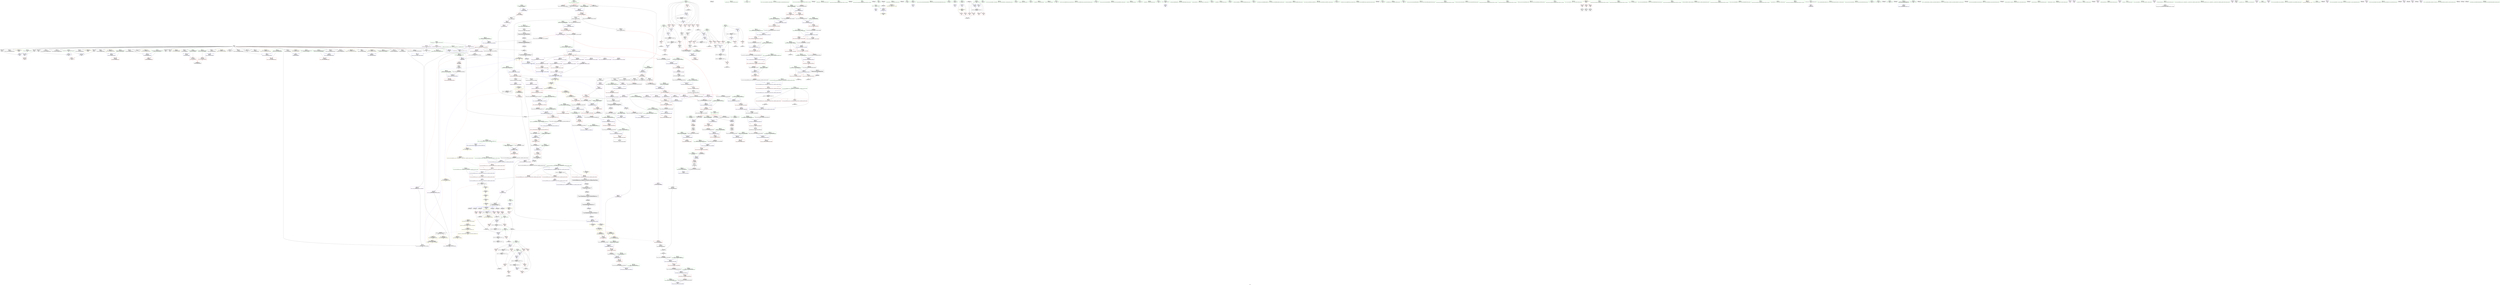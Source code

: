 digraph "SVFG" {
	label="SVFG";

	Node0x55adf331bd70 [shape=record,color=grey,label="{NodeID: 0\nNullPtr|{|<s31>62}}"];
	Node0x55adf331bd70 -> Node0x55adf3355dc0[style=solid];
	Node0x55adf331bd70 -> Node0x55adf3355ec0[style=solid];
	Node0x55adf331bd70 -> Node0x55adf3355f90[style=solid];
	Node0x55adf331bd70 -> Node0x55adf3356060[style=solid];
	Node0x55adf331bd70 -> Node0x55adf3356130[style=solid];
	Node0x55adf331bd70 -> Node0x55adf334fea0[style=solid];
	Node0x55adf331bd70 -> Node0x55adf334ff70[style=solid];
	Node0x55adf331bd70 -> Node0x55adf3350040[style=solid];
	Node0x55adf331bd70 -> Node0x55adf3350110[style=solid];
	Node0x55adf331bd70 -> Node0x55adf33501e0[style=solid];
	Node0x55adf331bd70 -> Node0x55adf33502b0[style=solid];
	Node0x55adf331bd70 -> Node0x55adf3350380[style=solid];
	Node0x55adf331bd70 -> Node0x55adf3350450[style=solid];
	Node0x55adf331bd70 -> Node0x55adf3350520[style=solid];
	Node0x55adf331bd70 -> Node0x55adf33505f0[style=solid];
	Node0x55adf331bd70 -> Node0x55adf33506c0[style=solid];
	Node0x55adf331bd70 -> Node0x55adf3350790[style=solid];
	Node0x55adf331bd70 -> Node0x55adf3350860[style=solid];
	Node0x55adf331bd70 -> Node0x55adf3350930[style=solid];
	Node0x55adf331bd70 -> Node0x55adf3350a00[style=solid];
	Node0x55adf331bd70 -> Node0x55adf3350ad0[style=solid];
	Node0x55adf331bd70 -> Node0x55adf3350ba0[style=solid];
	Node0x55adf331bd70 -> Node0x55adf3350c70[style=solid];
	Node0x55adf331bd70 -> Node0x55adf3350d40[style=solid];
	Node0x55adf331bd70 -> Node0x55adf3350e10[style=solid];
	Node0x55adf331bd70 -> Node0x55adf3359c30[style=solid];
	Node0x55adf331bd70 -> Node0x55adf336c440[style=solid];
	Node0x55adf331bd70 -> Node0x55adf336c510[style=solid];
	Node0x55adf331bd70 -> Node0x55adf336c5e0[style=solid];
	Node0x55adf331bd70 -> Node0x55adf3365d00[style=solid];
	Node0x55adf331bd70 -> Node0x55adf33838e0[style=solid];
	Node0x55adf331bd70:s31 -> Node0x55adf33f53b0[style=solid,color=red];
	Node0x55adf33591f0 [shape=record,color=red,label="{NodeID: 443\n1006\<--997\n\<--__first.addr\n_ZSt8_DestroyIPiiEvT_S1_RSaIT0_E\n|{<s0>76}}"];
	Node0x55adf33591f0:s0 -> Node0x55adf33f54c0[style=solid,color=red];
	Node0x55adf335c7a0 [shape=record,color=purple,label="{NodeID: 277\n1044\<--55\nllvm.global_ctors_2\<--llvm.global_ctors\nGlob }"];
	Node0x55adf335c7a0 -> Node0x55adf3359c30[style=solid];
	Node0x55adf33f54c0 [shape=record,color=black,label="{NodeID: 1218\n1013 = PHI(1006, )\n0th arg _ZSt8_DestroyIPiEvT_S1_ }"];
	Node0x55adf33f54c0 -> Node0x55adf336f0f0[style=solid];
	Node0x55adf334d0e0 [shape=record,color=green,label="{NodeID: 111\n568\<--569\nehselector.slot\<--ehselector.slot_field_insensitive\n_ZNSt12_Vector_baseIiSaIiEED2Ev\n}"];
	Node0x55adf334d0e0 -> Node0x55adf336c1d0[style=solid];
	Node0x55adf336ea70 [shape=record,color=blue,label="{NodeID: 554\n956\<--952\n__p.addr\<--__p\n_ZNSt16allocator_traitsISaIiEE10deallocateERS0_Pim\n}"];
	Node0x55adf336ea70 -> Node0x55adf3358eb0[style=dashed];
	Node0x55adf3356540 [shape=record,color=red,label="{NodeID: 388\n550\<--549\n\<--_M_start\n_ZNSt6vectorIiSaIiEE21_M_default_initializeEm\n|{<s0>52}}"];
	Node0x55adf3356540:s0 -> Node0x55adf33f56e0[style=solid,color=red];
	Node0x55adf3351730 [shape=record,color=black,label="{NodeID: 222\n267\<--266\nconv35\<--\nmain\n|{<s0>23}}"];
	Node0x55adf3351730:s0 -> Node0x55adf33fd070[style=solid,color=red];
	Node0x55adf334da90 [shape=record,color=green,label="{NodeID: 56\n111\<--112\nst\<--st_field_insensitive\nmain\n}"];
	Node0x55adf334da90 -> Node0x55adf335f3b0[style=solid];
	Node0x55adf334da90 -> Node0x55adf335f480[style=solid];
	Node0x55adf334da90 -> Node0x55adf335f550[style=solid];
	Node0x55adf334da90 -> Node0x55adf336a150[style=solid];
	Node0x55adf334da90 -> Node0x55adf336a7d0[style=solid];
	Node0x55adf334da90 -> Node0x55adf336aa40[style=solid];
	Node0x55adf33820e0 [shape=record,color=grey,label="{NodeID: 831\n281 = Binary(280, 146, )\n}"];
	Node0x55adf33820e0 -> Node0x55adf336abe0[style=solid];
	Node0x55adf336bdc0 [shape=record,color=blue,label="{NodeID: 499\n540\<--538\nthis.addr\<--this\n_ZNSt6vectorIiSaIiEE21_M_default_initializeEm\n}"];
	Node0x55adf336bdc0 -> Node0x55adf33563a0[style=dashed];
	Node0x55adf335f550 [shape=record,color=red,label="{NodeID: 333\n300\<--111\n\<--st\nmain\n}"];
	Node0x55adf335f550 -> Node0x55adf3382260[style=solid];
	Node0x55adf33fb2e0 [shape=record,color=black,label="{NodeID: 1274\n315 = PHI()\n}"];
	Node0x55adf3354c30 [shape=record,color=green,label="{NodeID: 167\n941\<--942\n__cxa_begin_catch\<--__cxa_begin_catch_field_insensitive\n}"];
	Node0x55adf3324f10 [shape=record,color=green,label="{NodeID: 1\n7\<--1\n__dso_handle\<--dummyObj\nGlob }"];
	Node0x55adf33592c0 [shape=record,color=red,label="{NodeID: 444\n1007\<--999\n\<--__last.addr\n_ZSt8_DestroyIPiiEvT_S1_RSaIT0_E\n|{<s0>76}}"];
	Node0x55adf33592c0:s0 -> Node0x55adf33f55d0[style=solid,color=red];
	Node0x55adf335c8a0 [shape=record,color=purple,label="{NodeID: 278\n429\<--428\n_M_impl\<--\n_ZNSt6vectorIiSaIiEEixEm\n}"];
	Node0x55adf33f55d0 [shape=record,color=black,label="{NodeID: 1219\n1014 = PHI(1007, )\n1st arg _ZSt8_DestroyIPiEvT_S1_ }"];
	Node0x55adf33f55d0 -> Node0x55adf336f1c0[style=solid];
	Node0x55adf334d1b0 [shape=record,color=green,label="{NodeID: 112\n587\<--588\n_ZNSt12_Vector_baseIiSaIiEE13_M_deallocateEPim\<--_ZNSt12_Vector_baseIiSaIiEE13_M_deallocateEPim_field_insensitive\n}"];
	Node0x55adf336eb40 [shape=record,color=blue,label="{NodeID: 555\n958\<--953\n__n.addr\<--__n\n_ZNSt16allocator_traitsISaIiEE10deallocateERS0_Pim\n}"];
	Node0x55adf336eb40 -> Node0x55adf3358f80[style=dashed];
	Node0x55adf3356610 [shape=record,color=red,label="{NodeID: 389\n571\<--564\nthis1\<--this.addr\n_ZNSt12_Vector_baseIiSaIiEED2Ev\n|{|<s8>53}}"];
	Node0x55adf3356610 -> Node0x55adf335d190[style=solid];
	Node0x55adf3356610 -> Node0x55adf335d260[style=solid];
	Node0x55adf3356610 -> Node0x55adf335d330[style=solid];
	Node0x55adf3356610 -> Node0x55adf335d400[style=solid];
	Node0x55adf3356610 -> Node0x55adf335d4d0[style=solid];
	Node0x55adf3356610 -> Node0x55adf335d5a0[style=solid];
	Node0x55adf3356610 -> Node0x55adf335d670[style=solid];
	Node0x55adf3356610 -> Node0x55adf335d740[style=solid];
	Node0x55adf3356610:s8 -> Node0x55adf33f60b0[style=solid,color=red];
	Node0x55adf3351800 [shape=record,color=black,label="{NodeID: 223\n354\<--353\n\<--this1\n_ZNSaIiEC2Ev\n|{<s0>38}}"];
	Node0x55adf3351800:s0 -> Node0x55adf33fda60[style=solid,color=red];
	Node0x55adf334db60 [shape=record,color=green,label="{NodeID: 57\n113\<--114\nen\<--en_field_insensitive\nmain\n}"];
	Node0x55adf334db60 -> Node0x55adf335f620[style=solid];
	Node0x55adf334db60 -> Node0x55adf336a8a0[style=solid];
	Node0x55adf334db60 -> Node0x55adf336ab10[style=solid];
	Node0x55adf33b8430 [shape=record,color=yellow,style=double,label="{NodeID: 998\n4V_1 = ENCHI(MR_4V_0)\npts\{761 \}\nFun[_ZNSt27__uninitialized_default_n_1ILb1EE18__uninit_default_nIPimEET_S3_T0_]|{<s0>68}}"];
	Node0x55adf33b8430:s0 -> Node0x55adf33b8fd0[style=dashed,color=red];
	Node0x55adf3382260 [shape=record,color=grey,label="{NodeID: 832\n301 = Binary(300, 146, )\n}"];
	Node0x55adf336be90 [shape=record,color=blue,label="{NodeID: 500\n542\<--539\n__n.addr\<--__n\n_ZNSt6vectorIiSaIiEE21_M_default_initializeEm\n}"];
	Node0x55adf336be90 -> Node0x55adf3356470[style=dashed];
	Node0x55adf335f620 [shape=record,color=red,label="{NodeID: 334\n305\<--113\n\<--en\nmain\n}"];
	Node0x55adf335f620 -> Node0x55adf3382560[style=solid];
	Node0x55adf33fb410 [shape=record,color=black,label="{NodeID: 1275\n317 = PHI()\n}"];
	Node0x55adf3354d30 [shape=record,color=green,label="{NodeID: 168\n944\<--945\n_ZSt9terminatev\<--_ZSt9terminatev_field_insensitive\n}"];
	Node0x55adf33377f0 [shape=record,color=green,label="{NodeID: 2\n9\<--1\n\<--dummyObj\nCan only get source location for instruction, argument, global var or function.}"];
	Node0x55adf3359390 [shape=record,color=red,label="{NodeID: 445\n1021\<--1015\n\<--__first.addr\n_ZSt8_DestroyIPiEvT_S1_\n|{<s0>77}}"];
	Node0x55adf3359390:s0 -> Node0x55adf33fdcc0[style=solid,color=red];
	Node0x55adf335c970 [shape=record,color=purple,label="{NodeID: 279\n430\<--428\n_M_start\<--\n_ZNSt6vectorIiSaIiEEixEm\n}"];
	Node0x55adf335c970 -> Node0x55adf33616a0[style=solid];
	Node0x55adf33f56e0 [shape=record,color=black,label="{NodeID: 1220\n778 = PHI(550, )\n0th arg _ZSt27__uninitialized_default_n_aIPimiET_S1_T0_RSaIT1_E }"];
	Node0x55adf33f56e0 -> Node0x55adf336d550[style=solid];
	Node0x55adf334d2b0 [shape=record,color=green,label="{NodeID: 113\n606\<--607\nthis.addr\<--this.addr_field_insensitive\n_ZNSt12_Vector_baseIiSaIiEE12_Vector_implC2ERKS0_\n}"];
	Node0x55adf334d2b0 -> Node0x55adf3356a20[style=solid];
	Node0x55adf334d2b0 -> Node0x55adf336c2a0[style=solid];
	Node0x55adf336ec10 [shape=record,color=blue,label="{NodeID: 556\n975\<--972\nthis.addr\<--this\n_ZN9__gnu_cxx13new_allocatorIiE10deallocateEPim\n}"];
	Node0x55adf336ec10 -> Node0x55adf3359050[style=dashed];
	Node0x55adf33566e0 [shape=record,color=red,label="{NodeID: 390\n600\<--566\nexn\<--exn.slot\n_ZNSt12_Vector_baseIiSaIiEED2Ev\n|{<s0>56}}"];
	Node0x55adf33566e0:s0 -> Node0x55adf33fdb70[style=solid,color=red];
	Node0x55adf33518d0 [shape=record,color=black,label="{NodeID: 224\n377\<--376\n\<--this1\n_ZNSt6vectorIiSaIiEEC2EmRKS0_\n|{<s0>39}}"];
	Node0x55adf33518d0:s0 -> Node0x55adf33fd2f0[style=solid,color=red];
	Node0x55adf334dc30 [shape=record,color=green,label="{NodeID: 58\n115\<--116\nmaxP\<--maxP_field_insensitive\nmain\n}"];
	Node0x55adf334dc30 -> Node0x55adf335f6f0[style=solid];
	Node0x55adf334dc30 -> Node0x55adf335f7c0[style=solid];
	Node0x55adf334dc30 -> Node0x55adf335f890[style=solid];
	Node0x55adf334dc30 -> Node0x55adf335f960[style=solid];
	Node0x55adf334dc30 -> Node0x55adf336a220[style=solid];
	Node0x55adf334dc30 -> Node0x55adf336a700[style=solid];
	Node0x55adf334dc30 -> Node0x55adf336a970[style=solid];
	Node0x55adf33823e0 [shape=record,color=grey,label="{NodeID: 833\n187 = Binary(186, 146, )\n}"];
	Node0x55adf33823e0 -> Node0x55adf335a070[style=solid];
	Node0x55adf336bf60 [shape=record,color=blue,label="{NodeID: 501\n559\<--554\n_M_finish\<--call2\n_ZNSt6vectorIiSaIiEE21_M_default_initializeEm\n|{<s0>40}}"];
	Node0x55adf336bf60:s0 -> Node0x55adf33c5480[style=dashed,color=blue];
	Node0x55adf335f6f0 [shape=record,color=red,label="{NodeID: 335\n245\<--115\n\<--maxP\nmain\n}"];
	Node0x55adf335f6f0 -> Node0x55adf3383460[style=solid];
	Node0x55adf33fb510 [shape=record,color=black,label="{NodeID: 1276\n319 = PHI()\n}"];
	Node0x55adf3354e30 [shape=record,color=green,label="{NodeID: 169\n954\<--955\n__a.addr\<--__a.addr_field_insensitive\n_ZNSt16allocator_traitsISaIiEE10deallocateERS0_Pim\n}"];
	Node0x55adf3354e30 -> Node0x55adf3358de0[style=solid];
	Node0x55adf3354e30 -> Node0x55adf336e9a0[style=solid];
	Node0x55adf333a110 [shape=record,color=green,label="{NodeID: 3\n20\<--1\n\<--dummyObj\nCan only get source location for instruction, argument, global var or function.}"];
	Node0x55adf3359460 [shape=record,color=red,label="{NodeID: 446\n1022\<--1017\n\<--__last.addr\n_ZSt8_DestroyIPiEvT_S1_\n|{<s0>77}}"];
	Node0x55adf3359460:s0 -> Node0x55adf33fddd0[style=solid,color=red];
	Node0x55adf335ca40 [shape=record,color=purple,label="{NodeID: 280\n451\<--450\n_M_impl\<--\n_ZNSt6vectorIiSaIiEED2Ev\n}"];
	Node0x55adf33f5820 [shape=record,color=black,label="{NodeID: 1221\n779 = PHI(551, )\n1st arg _ZSt27__uninitialized_default_n_aIPimiET_S1_T0_RSaIT1_E }"];
	Node0x55adf33f5820 -> Node0x55adf336d620[style=solid];
	Node0x55adf3351ec0 [shape=record,color=green,label="{NodeID: 114\n608\<--609\n__a.addr\<--__a.addr_field_insensitive\n_ZNSt12_Vector_baseIiSaIiEE12_Vector_implC2ERKS0_\n}"];
	Node0x55adf3351ec0 -> Node0x55adf3356af0[style=solid];
	Node0x55adf3351ec0 -> Node0x55adf336c370[style=solid];
	Node0x55adf336ece0 [shape=record,color=blue,label="{NodeID: 557\n977\<--973\n__p.addr\<--__p\n_ZN9__gnu_cxx13new_allocatorIiE10deallocateEPim\n}"];
	Node0x55adf336ece0 -> Node0x55adf3359120[style=dashed];
	Node0x55adf33567b0 [shape=record,color=red,label="{NodeID: 391\n574\<--573\n\<--_M_start\n_ZNSt12_Vector_baseIiSaIiEED2Ev\n|{<s0>53}}"];
	Node0x55adf33567b0:s0 -> Node0x55adf33f61c0[style=solid,color=red];
	Node0x55adf33519a0 [shape=record,color=black,label="{NodeID: 225\n393\<--376\n\<--this1\n_ZNSt6vectorIiSaIiEEC2EmRKS0_\n|{<s0>41}}"];
	Node0x55adf33519a0:s0 -> Node0x55adf33f5aa0[style=solid,color=red];
	Node0x55adf334dd00 [shape=record,color=green,label="{NodeID: 59\n117\<--118\ni15\<--i15_field_insensitive\nmain\n}"];
	Node0x55adf334dd00 -> Node0x55adf335fa30[style=solid];
	Node0x55adf334dd00 -> Node0x55adf335fb00[style=solid];
	Node0x55adf334dd00 -> Node0x55adf335fbd0[style=solid];
	Node0x55adf334dd00 -> Node0x55adf335fca0[style=solid];
	Node0x55adf334dd00 -> Node0x55adf335fd70[style=solid];
	Node0x55adf334dd00 -> Node0x55adf335fe40[style=solid];
	Node0x55adf334dd00 -> Node0x55adf335ff10[style=solid];
	Node0x55adf334dd00 -> Node0x55adf335ffe0[style=solid];
	Node0x55adf334dd00 -> Node0x55adf336a2f0[style=solid];
	Node0x55adf334dd00 -> Node0x55adf336acb0[style=solid];
	Node0x55adf3382560 [shape=record,color=grey,label="{NodeID: 834\n306 = Binary(305, 146, )\n}"];
	Node0x55adf336c030 [shape=record,color=blue,label="{NodeID: 502\n564\<--563\nthis.addr\<--this\n_ZNSt12_Vector_baseIiSaIiEED2Ev\n}"];
	Node0x55adf336c030 -> Node0x55adf3356610[style=dashed];
	Node0x55adf335f7c0 [shape=record,color=red,label="{NodeID: 336\n256\<--115\n\<--maxP\nmain\n}"];
	Node0x55adf335f7c0 -> Node0x55adf3382fe0[style=solid];
	Node0x55adf33fb610 [shape=record,color=black,label="{NodeID: 1277\n321 = PHI()\n}"];
	Node0x55adf3354f00 [shape=record,color=green,label="{NodeID: 170\n956\<--957\n__p.addr\<--__p.addr_field_insensitive\n_ZNSt16allocator_traitsISaIiEE10deallocateERS0_Pim\n}"];
	Node0x55adf3354f00 -> Node0x55adf3358eb0[style=solid];
	Node0x55adf3354f00 -> Node0x55adf336ea70[style=solid];
	Node0x55adf333a1d0 [shape=record,color=green,label="{NodeID: 4\n28\<--1\n.str\<--dummyObj\nGlob }"];
	Node0x55adf3359530 [shape=record,color=blue,label="{NodeID: 447\n8\<--9\n_ZL2PI\<--\nGlob }"];
	Node0x55adf335cb10 [shape=record,color=purple,label="{NodeID: 281\n452\<--450\n_M_start\<--\n_ZNSt6vectorIiSaIiEED2Ev\n}"];
	Node0x55adf335cb10 -> Node0x55adf3361910[style=solid];
	Node0x55adf33f5960 [shape=record,color=black,label="{NodeID: 1222\n780 = PHI(553, )\n2nd arg _ZSt27__uninitialized_default_n_aIPimiET_S1_T0_RSaIT1_E }"];
	Node0x55adf33f5960 -> Node0x55adf336d6f0[style=solid];
	Node0x55adf3351f50 [shape=record,color=green,label="{NodeID: 115\n616\<--617\n_ZNSaIiEC2ERKS_\<--_ZNSaIiEC2ERKS__field_insensitive\n}"];
	Node0x55adf336edb0 [shape=record,color=blue,label="{NodeID: 558\n979\<--974\n.addr\<--\n_ZN9__gnu_cxx13new_allocatorIiE10deallocateEPim\n}"];
	Node0x55adf3356880 [shape=record,color=red,label="{NodeID: 392\n577\<--576\n\<--_M_end_of_storage\n_ZNSt12_Vector_baseIiSaIiEED2Ev\n}"];
	Node0x55adf3356880 -> Node0x55adf335a6c0[style=solid];
	Node0x55adf3351a70 [shape=record,color=black,label="{NodeID: 226\n413\<--412\n\<--this1\n_ZNSaIiED2Ev\n|{<s0>42}}"];
	Node0x55adf3351a70:s0 -> Node0x55adf33f6c30[style=solid,color=red];
	Node0x55adf334ddd0 [shape=record,color=green,label="{NodeID: 60\n119\<--120\nj\<--j_field_insensitive\nmain\n}"];
	Node0x55adf334ddd0 -> Node0x55adf33600b0[style=solid];
	Node0x55adf334ddd0 -> Node0x55adf3360180[style=solid];
	Node0x55adf334ddd0 -> Node0x55adf3360250[style=solid];
	Node0x55adf334ddd0 -> Node0x55adf3360320[style=solid];
	Node0x55adf334ddd0 -> Node0x55adf33603f0[style=solid];
	Node0x55adf334ddd0 -> Node0x55adf336a3c0[style=solid];
	Node0x55adf334ddd0 -> Node0x55adf336abe0[style=solid];
	Node0x55adf33826e0 [shape=record,color=grey,label="{NodeID: 835\n88 = Binary(89, 85, )\n}"];
	Node0x55adf33826e0 -> Node0x55adf3359d30[style=solid];
	Node0x55adf336c100 [shape=record,color=blue,label="{NodeID: 503\n566\<--593\nexn.slot\<--\n_ZNSt12_Vector_baseIiSaIiEED2Ev\n}"];
	Node0x55adf336c100 -> Node0x55adf33566e0[style=dashed];
	Node0x55adf335f890 [shape=record,color=red,label="{NodeID: 337\n289\<--115\n\<--maxP\nmain\n}"];
	Node0x55adf335f890 -> Node0x55adf3383be0[style=solid];
	Node0x55adf33fb710 [shape=record,color=black,label="{NodeID: 1278\n322 = PHI()\n}"];
	Node0x55adf3354fd0 [shape=record,color=green,label="{NodeID: 171\n958\<--959\n__n.addr\<--__n.addr_field_insensitive\n_ZNSt16allocator_traitsISaIiEE10deallocateERS0_Pim\n}"];
	Node0x55adf3354fd0 -> Node0x55adf3358f80[style=solid];
	Node0x55adf3354fd0 -> Node0x55adf336eb40[style=solid];
	Node0x55adf333a290 [shape=record,color=green,label="{NodeID: 5\n30\<--1\n.str.2\<--dummyObj\nGlob }"];
	Node0x55adf3359630 [shape=record,color=blue,label="{NodeID: 448\n19\<--20\nR\<--\nGlob }"];
	Node0x55adf335cbe0 [shape=record,color=purple,label="{NodeID: 282\n455\<--454\n_M_impl2\<--\n_ZNSt6vectorIiSaIiEED2Ev\n}"];
	Node0x55adf33f5aa0 [shape=record,color=black,label="{NodeID: 1223\n563 = PHI(393, 465, 473, )\n0th arg _ZNSt12_Vector_baseIiSaIiEED2Ev }"];
	Node0x55adf33f5aa0 -> Node0x55adf336c030[style=solid];
	Node0x55adf3352050 [shape=record,color=green,label="{NodeID: 116\n628\<--629\nthis.addr\<--this.addr_field_insensitive\n_ZNSt12_Vector_baseIiSaIiEE17_M_create_storageEm\n}"];
	Node0x55adf3352050 -> Node0x55adf3356bc0[style=solid];
	Node0x55adf3352050 -> Node0x55adf336c6b0[style=solid];
	Node0x55adf336ee80 [shape=record,color=blue,label="{NodeID: 559\n997\<--994\n__first.addr\<--__first\n_ZSt8_DestroyIPiiEvT_S1_RSaIT0_E\n}"];
	Node0x55adf336ee80 -> Node0x55adf33591f0[style=dashed];
	Node0x55adf3356950 [shape=record,color=red,label="{NodeID: 393\n580\<--579\n\<--_M_start4\n_ZNSt12_Vector_baseIiSaIiEED2Ev\n}"];
	Node0x55adf3356950 -> Node0x55adf335a790[style=solid];
	Node0x55adf3351b40 [shape=record,color=black,label="{NodeID: 227\n428\<--427\n\<--this1\n_ZNSt6vectorIiSaIiEEixEm\n}"];
	Node0x55adf3351b40 -> Node0x55adf335c8a0[style=solid];
	Node0x55adf3351b40 -> Node0x55adf335c970[style=solid];
	Node0x55adf334dea0 [shape=record,color=green,label="{NodeID: 61\n121\<--122\ntobuy\<--tobuy_field_insensitive\nmain\n}"];
	Node0x55adf334dea0 -> Node0x55adf33604c0[style=solid];
	Node0x55adf334dea0 -> Node0x55adf3360590[style=solid];
	Node0x55adf334dea0 -> Node0x55adf336a490[style=solid];
	Node0x55adf3382860 [shape=record,color=grey,label="{NodeID: 836\n759 = Binary(758, 585, )\n}"];
	Node0x55adf336c1d0 [shape=record,color=blue,label="{NodeID: 504\n568\<--595\nehselector.slot\<--\n_ZNSt12_Vector_baseIiSaIiEED2Ev\n}"];
	Node0x55adf335f960 [shape=record,color=red,label="{NodeID: 338\n310\<--115\n\<--maxP\nmain\n}"];
	Node0x55adf33fb7e0 [shape=record,color=black,label="{NodeID: 1279\n792 = PHI(805, )\n}"];
	Node0x55adf33fb7e0 -> Node0x55adf335b150[style=solid];
	Node0x55adf33550a0 [shape=record,color=green,label="{NodeID: 172\n968\<--969\n_ZN9__gnu_cxx13new_allocatorIiE10deallocateEPim\<--_ZN9__gnu_cxx13new_allocatorIiE10deallocateEPim_field_insensitive\n}"];
	Node0x55adf333ab00 [shape=record,color=green,label="{NodeID: 6\n32\<--1\nstdin\<--dummyObj\nGlob }"];
	Node0x55adf3359730 [shape=record,color=blue,label="{NodeID: 449\n22\<--20\nC\<--\nGlob }"];
	Node0x55adf335ccb0 [shape=record,color=purple,label="{NodeID: 283\n456\<--454\n_M_finish\<--\n_ZNSt6vectorIiSaIiEED2Ev\n}"];
	Node0x55adf335ccb0 -> Node0x55adf33619e0[style=solid];
	Node0x55adf33f5d80 [shape=record,color=black,label="{NodeID: 1224\n951 = PHI(930, )\n0th arg _ZNSt16allocator_traitsISaIiEE10deallocateERS0_Pim }"];
	Node0x55adf33f5d80 -> Node0x55adf336e9a0[style=solid];
	Node0x55adf3352120 [shape=record,color=green,label="{NodeID: 117\n630\<--631\n__n.addr\<--__n.addr_field_insensitive\n_ZNSt12_Vector_baseIiSaIiEE17_M_create_storageEm\n}"];
	Node0x55adf3352120 -> Node0x55adf3356c90[style=solid];
	Node0x55adf3352120 -> Node0x55adf3356d60[style=solid];
	Node0x55adf3352120 -> Node0x55adf336c780[style=solid];
	Node0x55adf336ef50 [shape=record,color=blue,label="{NodeID: 560\n999\<--995\n__last.addr\<--__last\n_ZSt8_DestroyIPiiEvT_S1_RSaIT0_E\n}"];
	Node0x55adf336ef50 -> Node0x55adf33592c0[style=dashed];
	Node0x55adf3356a20 [shape=record,color=red,label="{NodeID: 394\n612\<--606\nthis1\<--this.addr\n_ZNSt12_Vector_baseIiSaIiEE12_Vector_implC2ERKS0_\n}"];
	Node0x55adf3356a20 -> Node0x55adf335a860[style=solid];
	Node0x55adf3356a20 -> Node0x55adf335d810[style=solid];
	Node0x55adf3356a20 -> Node0x55adf335d8e0[style=solid];
	Node0x55adf3356a20 -> Node0x55adf335d9b0[style=solid];
	Node0x55adf3351c10 [shape=record,color=black,label="{NodeID: 228\n418\<--433\n_ZNSt6vectorIiSaIiEEixEm_ret\<--add.ptr\n_ZNSt6vectorIiSaIiEEixEm\n|{<s0>15|<s1>19|<s2>20|<s3>21|<s4>22|<s5>23}}"];
	Node0x55adf3351c10:s0 -> Node0x55adf33fa640[style=solid,color=blue];
	Node0x55adf3351c10:s1 -> Node0x55adf33fa7e0[style=solid,color=blue];
	Node0x55adf3351c10:s2 -> Node0x55adf33fa920[style=solid,color=blue];
	Node0x55adf3351c10:s3 -> Node0x55adf33faa60[style=solid,color=blue];
	Node0x55adf3351c10:s4 -> Node0x55adf33fa130[style=solid,color=blue];
	Node0x55adf3351c10:s5 -> Node0x55adf33fa360[style=solid,color=blue];
	Node0x55adf334df70 [shape=record,color=green,label="{NodeID: 62\n123\<--124\nsell\<--sell_field_insensitive\nmain\n}"];
	Node0x55adf334df70 -> Node0x55adf3360660[style=solid];
	Node0x55adf334df70 -> Node0x55adf336a560[style=solid];
	Node0x55adf33829e0 [shape=record,color=grey,label="{NodeID: 837\n326 = Binary(325, 146, )\n}"];
	Node0x55adf33829e0 -> Node0x55adf336ad80[style=solid];
	Node0x55adf336c2a0 [shape=record,color=blue,label="{NodeID: 505\n606\<--604\nthis.addr\<--this\n_ZNSt12_Vector_baseIiSaIiEE12_Vector_implC2ERKS0_\n}"];
	Node0x55adf336c2a0 -> Node0x55adf3356a20[style=dashed];
	Node0x55adf335fa30 [shape=record,color=red,label="{NodeID: 339\n211\<--117\n\<--i15\nmain\n}"];
	Node0x55adf335fa30 -> Node0x55adf3383760[style=solid];
	Node0x55adf33fb9e0 [shape=record,color=black,label="{NodeID: 1280\n820 = PHI(824, )\n}"];
	Node0x55adf33fb9e0 -> Node0x55adf335b3c0[style=solid];
	Node0x55adf33551a0 [shape=record,color=green,label="{NodeID: 173\n975\<--976\nthis.addr\<--this.addr_field_insensitive\n_ZN9__gnu_cxx13new_allocatorIiE10deallocateEPim\n}"];
	Node0x55adf33551a0 -> Node0x55adf3359050[style=solid];
	Node0x55adf33551a0 -> Node0x55adf336ec10[style=solid];
	Node0x55adf333abc0 [shape=record,color=green,label="{NodeID: 7\n33\<--1\n.str.3\<--dummyObj\nGlob }"];
	Node0x55adf3359830 [shape=record,color=blue,label="{NodeID: 450\n24\<--20\nN\<--\nGlob }"];
	Node0x55adf3359830 -> Node0x55adf33b23e0[style=dashed];
	Node0x55adf335cd80 [shape=record,color=purple,label="{NodeID: 284\n513\<--512\n_M_impl\<--this1\n_ZNSt12_Vector_baseIiSaIiEEC2EmRKS0_\n|{<s0>48|<s1>50}}"];
	Node0x55adf335cd80:s0 -> Node0x55adf33f7aa0[style=solid,color=red];
	Node0x55adf335cd80:s1 -> Node0x55adf33f4e60[style=solid,color=red];
	Node0x55adf33f5e90 [shape=record,color=black,label="{NodeID: 1225\n952 = PHI(931, )\n1st arg _ZNSt16allocator_traitsISaIiEE10deallocateERS0_Pim }"];
	Node0x55adf33f5e90 -> Node0x55adf336ea70[style=solid];
	Node0x55adf33521f0 [shape=record,color=green,label="{NodeID: 118\n637\<--638\n_ZNSt12_Vector_baseIiSaIiEE11_M_allocateEm\<--_ZNSt12_Vector_baseIiSaIiEE11_M_allocateEm_field_insensitive\n}"];
	Node0x55adf336f020 [shape=record,color=blue,label="{NodeID: 561\n1001\<--996\n.addr\<--\n_ZSt8_DestroyIPiiEvT_S1_RSaIT0_E\n}"];
	Node0x55adf3356af0 [shape=record,color=red,label="{NodeID: 395\n614\<--608\n\<--__a.addr\n_ZNSt12_Vector_baseIiSaIiEE12_Vector_implC2ERKS0_\n|{<s0>57}}"];
	Node0x55adf3356af0:s0 -> Node0x55adf33f67a0[style=solid,color=red];
	Node0x55adf3351ce0 [shape=record,color=black,label="{NodeID: 229\n450\<--449\n\<--this1\n_ZNSt6vectorIiSaIiEED2Ev\n}"];
	Node0x55adf3351ce0 -> Node0x55adf335ca40[style=solid];
	Node0x55adf3351ce0 -> Node0x55adf335cb10[style=solid];
	Node0x55adf334e040 [shape=record,color=green,label="{NodeID: 63\n125\<--126\nprof\<--prof_field_insensitive\nmain\n}"];
	Node0x55adf334e040 -> Node0x55adf3360730[style=solid];
	Node0x55adf334e040 -> Node0x55adf3360800[style=solid];
	Node0x55adf334e040 -> Node0x55adf33608d0[style=solid];
	Node0x55adf334e040 -> Node0x55adf33609a0[style=solid];
	Node0x55adf334e040 -> Node0x55adf336a630[style=solid];
	Node0x55adf3382b60 [shape=record,color=grey,label="{NodeID: 838\n584 = Binary(583, 585, )\n|{<s0>53}}"];
	Node0x55adf3382b60:s0 -> Node0x55adf33f62d0[style=solid,color=red];
	Node0x55adf336c370 [shape=record,color=blue,label="{NodeID: 506\n608\<--605\n__a.addr\<--__a\n_ZNSt12_Vector_baseIiSaIiEE12_Vector_implC2ERKS0_\n}"];
	Node0x55adf336c370 -> Node0x55adf3356af0[style=dashed];
	Node0x55adf335fb00 [shape=record,color=red,label="{NodeID: 340\n214\<--117\n\<--i15\nmain\n}"];
	Node0x55adf335fb00 -> Node0x55adf3381ae0[style=solid];
	Node0x55adf33fbb20 [shape=record,color=black,label="{NodeID: 1281\n838 = PHI(842, )\n}"];
	Node0x55adf33fbb20 -> Node0x55adf335b490[style=solid];
	Node0x55adf3355270 [shape=record,color=green,label="{NodeID: 174\n977\<--978\n__p.addr\<--__p.addr_field_insensitive\n_ZN9__gnu_cxx13new_allocatorIiE10deallocateEPim\n}"];
	Node0x55adf3355270 -> Node0x55adf3359120[style=solid];
	Node0x55adf3355270 -> Node0x55adf336ece0[style=solid];
	Node0x55adf333ac80 [shape=record,color=green,label="{NodeID: 8\n35\<--1\n.str.4\<--dummyObj\nGlob }"];
	Node0x55adf3359930 [shape=record,color=blue,label="{NodeID: 451\n26\<--20\nn\<--\nGlob }"];
	Node0x55adf3359930 -> Node0x55adf33b24c0[style=dashed];
	Node0x55adf335ce50 [shape=record,color=purple,label="{NodeID: 285\n548\<--547\n_M_impl\<--\n_ZNSt6vectorIiSaIiEE21_M_default_initializeEm\n}"];
	Node0x55adf33f5fa0 [shape=record,color=black,label="{NodeID: 1226\n953 = PHI(932, )\n2nd arg _ZNSt16allocator_traitsISaIiEE10deallocateERS0_Pim }"];
	Node0x55adf33f5fa0 -> Node0x55adf336eb40[style=solid];
	Node0x55adf33522f0 [shape=record,color=green,label="{NodeID: 119\n659\<--660\nthis.addr\<--this.addr_field_insensitive\n_ZNSt12_Vector_baseIiSaIiEE12_Vector_implD2Ev\n}"];
	Node0x55adf33522f0 -> Node0x55adf3356fd0[style=solid];
	Node0x55adf33522f0 -> Node0x55adf336cac0[style=solid];
	Node0x55adf336f0f0 [shape=record,color=blue,label="{NodeID: 562\n1015\<--1013\n__first.addr\<--__first\n_ZSt8_DestroyIPiEvT_S1_\n}"];
	Node0x55adf336f0f0 -> Node0x55adf3359390[style=dashed];
	Node0x55adf3356bc0 [shape=record,color=red,label="{NodeID: 396\n634\<--628\nthis1\<--this.addr\n_ZNSt12_Vector_baseIiSaIiEE17_M_create_storageEm\n|{|<s10>58}}"];
	Node0x55adf3356bc0 -> Node0x55adf335da80[style=solid];
	Node0x55adf3356bc0 -> Node0x55adf335db50[style=solid];
	Node0x55adf3356bc0 -> Node0x55adf335dc20[style=solid];
	Node0x55adf3356bc0 -> Node0x55adf335dcf0[style=solid];
	Node0x55adf3356bc0 -> Node0x55adf335ddc0[style=solid];
	Node0x55adf3356bc0 -> Node0x55adf335de90[style=solid];
	Node0x55adf3356bc0 -> Node0x55adf335df60[style=solid];
	Node0x55adf3356bc0 -> Node0x55adf335e030[style=solid];
	Node0x55adf3356bc0 -> Node0x55adf335e100[style=solid];
	Node0x55adf3356bc0 -> Node0x55adf335e1d0[style=solid];
	Node0x55adf3356bc0:s10 -> Node0x55adf33f7d20[style=solid,color=red];
	Node0x55adf3351db0 [shape=record,color=black,label="{NodeID: 230\n454\<--449\n\<--this1\n_ZNSt6vectorIiSaIiEED2Ev\n}"];
	Node0x55adf3351db0 -> Node0x55adf335cbe0[style=solid];
	Node0x55adf3351db0 -> Node0x55adf335ccb0[style=solid];
	Node0x55adf334e110 [shape=record,color=green,label="{NodeID: 64\n132\<--133\nfreopen\<--freopen_field_insensitive\n}"];
	Node0x55adf3382ce0 [shape=record,color=grey,label="{NodeID: 839\n583 = Binary(581, 582, )\n}"];
	Node0x55adf3382ce0 -> Node0x55adf3382b60[style=solid];
	Node0x55adf336c440 [shape=record,color=blue, style = dotted,label="{NodeID: 507\n618\<--3\n_M_start\<--dummyVal\n_ZNSt12_Vector_baseIiSaIiEE12_Vector_implC2ERKS0_\n|{<s0>48}}"];
	Node0x55adf336c440:s0 -> Node0x55adf33c5980[style=dashed,color=blue];
	Node0x55adf335fbd0 [shape=record,color=red,label="{NodeID: 341\n222\<--117\n\<--i15\nmain\n}"];
	Node0x55adf335fbd0 -> Node0x55adf33513f0[style=solid];
	Node0x55adf33fbc60 [shape=record,color=black,label="{NodeID: 1282\n459 = PHI(796, )\n|{<s0>44}}"];
	Node0x55adf33fbc60:s0 -> Node0x55adf33f6f60[style=solid,color=red];
	Node0x55adf3355340 [shape=record,color=green,label="{NodeID: 175\n979\<--980\n.addr\<--.addr_field_insensitive\n_ZN9__gnu_cxx13new_allocatorIiE10deallocateEPim\n}"];
	Node0x55adf3355340 -> Node0x55adf336edb0[style=solid];
	Node0x55adf333ad40 [shape=record,color=green,label="{NodeID: 9\n37\<--1\n.str.5\<--dummyObj\nGlob }"];
	Node0x55adf3359a30 [shape=record,color=blue,label="{NodeID: 452\n1042\<--56\nllvm.global_ctors_0\<--\nGlob }"];
	Node0x55adf335cf20 [shape=record,color=purple,label="{NodeID: 286\n549\<--547\n_M_start\<--\n_ZNSt6vectorIiSaIiEE21_M_default_initializeEm\n}"];
	Node0x55adf335cf20 -> Node0x55adf3356540[style=solid];
	Node0x55adf33f60b0 [shape=record,color=black,label="{NodeID: 1227\n913 = PHI(571, )\n0th arg _ZNSt12_Vector_baseIiSaIiEE13_M_deallocateEPim }"];
	Node0x55adf33f60b0 -> Node0x55adf336e730[style=solid];
	Node0x55adf33523c0 [shape=record,color=green,label="{NodeID: 120\n669\<--670\nthis.addr\<--this.addr_field_insensitive\n_ZNSaIiEC2ERKS_\n}"];
	Node0x55adf33523c0 -> Node0x55adf33570a0[style=solid];
	Node0x55adf33523c0 -> Node0x55adf336cb90[style=solid];
	Node0x55adf336f1c0 [shape=record,color=blue,label="{NodeID: 563\n1017\<--1014\n__last.addr\<--__last\n_ZSt8_DestroyIPiEvT_S1_\n}"];
	Node0x55adf336f1c0 -> Node0x55adf3359460[style=dashed];
	Node0x55adf3356c90 [shape=record,color=red,label="{NodeID: 397\n635\<--630\n\<--__n.addr\n_ZNSt12_Vector_baseIiSaIiEE17_M_create_storageEm\n|{<s0>58}}"];
	Node0x55adf3356c90:s0 -> Node0x55adf33f7e60[style=solid,color=red];
	Node0x55adf335a220 [shape=record,color=black,label="{NodeID: 231\n458\<--449\n\<--this1\n_ZNSt6vectorIiSaIiEED2Ev\n|{<s0>43}}"];
	Node0x55adf335a220:s0 -> Node0x55adf33f6a20[style=solid,color=red];
	Node0x55adf334e210 [shape=record,color=green,label="{NodeID: 65\n143\<--144\n_ZNSirsERi\<--_ZNSirsERi_field_insensitive\n}"];
	Node0x55adf3382e60 [shape=record,color=grey,label="{NodeID: 840\n889 = cmp(888, 706, )\n}"];
	Node0x55adf336c510 [shape=record,color=blue, style = dotted,label="{NodeID: 508\n620\<--3\n_M_finish\<--dummyVal\n_ZNSt12_Vector_baseIiSaIiEE12_Vector_implC2ERKS0_\n|{<s0>48}}"];
	Node0x55adf336c510:s0 -> Node0x55adf33c5980[style=dashed,color=blue];
	Node0x55adf335fca0 [shape=record,color=red,label="{NodeID: 342\n237\<--117\n\<--i15\nmain\n}"];
	Node0x55adf335fca0 -> Node0x55adf3351590[style=solid];
	Node0x55adf33fbe30 [shape=record,color=black,label="{NodeID: 1283\n553 = PHI(796, )\n|{<s0>52}}"];
	Node0x55adf33fbe30:s0 -> Node0x55adf33f5960[style=solid,color=red];
	Node0x55adf3355410 [shape=record,color=green,label="{NodeID: 176\n988\<--989\n_ZdlPv\<--_ZdlPv_field_insensitive\n}"];
	Node0x55adf333ae00 [shape=record,color=green,label="{NodeID: 10\n39\<--1\nstdout\<--dummyObj\nGlob }"];
	Node0x55adf3359b30 [shape=record,color=blue,label="{NodeID: 453\n1043\<--57\nllvm.global_ctors_1\<--_GLOBAL__sub_I_amrSamir_1_1.cpp\nGlob }"];
	Node0x55adf335cff0 [shape=record,color=purple,label="{NodeID: 287\n558\<--557\n_M_impl3\<--\n_ZNSt6vectorIiSaIiEE21_M_default_initializeEm\n}"];
	Node0x55adf33f61c0 [shape=record,color=black,label="{NodeID: 1228\n914 = PHI(574, )\n1st arg _ZNSt12_Vector_baseIiSaIiEE13_M_deallocateEPim }"];
	Node0x55adf33f61c0 -> Node0x55adf336e800[style=solid];
	Node0x55adf3352490 [shape=record,color=green,label="{NodeID: 121\n671\<--672\n__a.addr\<--__a.addr_field_insensitive\n_ZNSaIiEC2ERKS_\n}"];
	Node0x55adf3352490 -> Node0x55adf3357170[style=solid];
	Node0x55adf3352490 -> Node0x55adf336cc60[style=solid];
	Node0x55adf336f290 [shape=record,color=blue,label="{NodeID: 564\n1030\<--1028\n.addr\<--\n_ZNSt12_Destroy_auxILb1EE9__destroyIPiEEvT_S3_\n}"];
	Node0x55adf3356d60 [shape=record,color=red,label="{NodeID: 398\n651\<--630\n\<--__n.addr\n_ZNSt12_Vector_baseIiSaIiEE17_M_create_storageEm\n}"];
	Node0x55adf335a2b0 [shape=record,color=black,label="{NodeID: 232\n465\<--449\n\<--this1\n_ZNSt6vectorIiSaIiEED2Ev\n|{<s0>45}}"];
	Node0x55adf335a2b0:s0 -> Node0x55adf33f5aa0[style=solid,color=red];
	Node0x55adf334e310 [shape=record,color=green,label="{NodeID: 66\n154\<--155\n_ZStlsISt11char_traitsIcEERSt13basic_ostreamIcT_ES5_PKc\<--_ZStlsISt11char_traitsIcEERSt13basic_ostreamIcT_ES5_PKc_field_insensitive\n}"];
	Node0x55adf3382fe0 [shape=record,color=grey,label="{NodeID: 841\n257 = cmp(255, 256, )\n}"];
	Node0x55adf336c5e0 [shape=record,color=blue, style = dotted,label="{NodeID: 509\n622\<--3\n_M_end_of_storage\<--dummyVal\n_ZNSt12_Vector_baseIiSaIiEE12_Vector_implC2ERKS0_\n|{<s0>48}}"];
	Node0x55adf336c5e0:s0 -> Node0x55adf33c5980[style=dashed,color=blue];
	Node0x55adf335fd70 [shape=record,color=red,label="{NodeID: 343\n250\<--117\n\<--i15\nmain\n}"];
	Node0x55adf335fd70 -> Node0x55adf336a7d0[style=solid];
	Node0x55adf33fbf70 [shape=record,color=black,label="{NodeID: 1284\n554 = PHI(777, )\n}"];
	Node0x55adf33fbf70 -> Node0x55adf336bf60[style=solid];
	Node0x55adf3355510 [shape=record,color=green,label="{NodeID: 177\n997\<--998\n__first.addr\<--__first.addr_field_insensitive\n_ZSt8_DestroyIPiiEvT_S1_RSaIT0_E\n}"];
	Node0x55adf3355510 -> Node0x55adf33591f0[style=solid];
	Node0x55adf3355510 -> Node0x55adf336ee80[style=solid];
	Node0x55adf333af00 [shape=record,color=green,label="{NodeID: 11\n40\<--1\n_ZSt3cin\<--dummyObj\nGlob }"];
	Node0x55adf3359c30 [shape=record,color=blue, style = dotted,label="{NodeID: 454\n1044\<--3\nllvm.global_ctors_2\<--dummyVal\nGlob }"];
	Node0x55adf335d0c0 [shape=record,color=purple,label="{NodeID: 288\n559\<--557\n_M_finish\<--\n_ZNSt6vectorIiSaIiEE21_M_default_initializeEm\n}"];
	Node0x55adf335d0c0 -> Node0x55adf336bf60[style=solid];
	Node0x55adf33f62d0 [shape=record,color=black,label="{NodeID: 1229\n915 = PHI(584, )\n2nd arg _ZNSt12_Vector_baseIiSaIiEE13_M_deallocateEPim }"];
	Node0x55adf33f62d0 -> Node0x55adf336e8d0[style=solid];
	Node0x55adf3352560 [shape=record,color=green,label="{NodeID: 122\n680\<--681\n_ZN9__gnu_cxx13new_allocatorIiEC2ERKS1_\<--_ZN9__gnu_cxx13new_allocatorIiEC2ERKS1__field_insensitive\n}"];
	Node0x55adf336f360 [shape=record,color=blue,label="{NodeID: 565\n1032\<--1029\n.addr1\<--\n_ZNSt12_Destroy_auxILb1EE9__destroyIPiEEvT_S3_\n}"];
	Node0x55adf3356e30 [shape=record,color=red,label="{NodeID: 399\n644\<--643\n\<--_M_start3\n_ZNSt12_Vector_baseIiSaIiEE17_M_create_storageEm\n}"];
	Node0x55adf3356e30 -> Node0x55adf336c920[style=solid];
	Node0x55adf335a380 [shape=record,color=black,label="{NodeID: 233\n473\<--449\n\<--this1\n_ZNSt6vectorIiSaIiEED2Ev\n|{<s0>46}}"];
	Node0x55adf335a380:s0 -> Node0x55adf33f5aa0[style=solid,color=red];
	Node0x55adf334e410 [shape=record,color=green,label="{NodeID: 67\n158\<--159\n_ZNSolsEi\<--_ZNSolsEi_field_insensitive\n}"];
	Node0x55adf3383160 [shape=record,color=grey,label="{NodeID: 842\n260 = cmp(259, 207, )\n}"];
	Node0x55adf336c6b0 [shape=record,color=blue,label="{NodeID: 510\n628\<--626\nthis.addr\<--this\n_ZNSt12_Vector_baseIiSaIiEE17_M_create_storageEm\n}"];
	Node0x55adf336c6b0 -> Node0x55adf3356bc0[style=dashed];
	Node0x55adf335fe40 [shape=record,color=red,label="{NodeID: 344\n262\<--117\n\<--i15\nmain\n}"];
	Node0x55adf335fe40 -> Node0x55adf3351660[style=solid];
	Node0x55adf33fc080 [shape=record,color=black,label="{NodeID: 1285\n636 = PHI(694, )\n}"];
	Node0x55adf33fc080 -> Node0x55adf336c850[style=solid];
	Node0x55adf33555e0 [shape=record,color=green,label="{NodeID: 178\n999\<--1000\n__last.addr\<--__last.addr_field_insensitive\n_ZSt8_DestroyIPiiEvT_S1_RSaIT0_E\n}"];
	Node0x55adf33555e0 -> Node0x55adf33592c0[style=solid];
	Node0x55adf33555e0 -> Node0x55adf336ef50[style=solid];
	Node0x55adf333b000 [shape=record,color=green,label="{NodeID: 12\n41\<--1\n_ZSt4cout\<--dummyObj\nGlob }"];
	Node0x55adf3359d30 [shape=record,color=blue,label="{NodeID: 455\n8\<--88\n_ZL2PI\<--mul\n__cxx_global_var_init.1\n|{<s0>79}}"];
	Node0x55adf3359d30:s0 -> Node0x55adf33c5f00[style=dashed,color=blue];
	Node0x55adf335d190 [shape=record,color=purple,label="{NodeID: 289\n572\<--571\n_M_impl\<--this1\n_ZNSt12_Vector_baseIiSaIiEED2Ev\n}"];
	Node0x55adf33f63e0 [shape=record,color=black,label="{NodeID: 1230\n825 = PHI(818, )\n0th arg _ZNSt27__uninitialized_default_n_1ILb1EE18__uninit_default_nIPimEET_S3_T0_ }"];
	Node0x55adf33f63e0 -> Node0x55adf336db00[style=solid];
	Node0x55adf3352660 [shape=record,color=green,label="{NodeID: 123\n686\<--687\nthis.addr\<--this.addr_field_insensitive\n_ZN9__gnu_cxx13new_allocatorIiEC2ERKS1_\n}"];
	Node0x55adf3352660 -> Node0x55adf3357240[style=solid];
	Node0x55adf3352660 -> Node0x55adf336cd30[style=solid];
	Node0x55adf3356f00 [shape=record,color=red,label="{NodeID: 400\n650\<--649\n\<--_M_start6\n_ZNSt12_Vector_baseIiSaIiEE17_M_create_storageEm\n}"];
	Node0x55adf3356f00 -> Node0x55adf335e6b0[style=solid];
	Node0x55adf335a450 [shape=record,color=black,label="{NodeID: 234\n547\<--546\n\<--this1\n_ZNSt6vectorIiSaIiEE21_M_default_initializeEm\n}"];
	Node0x55adf335a450 -> Node0x55adf335ce50[style=solid];
	Node0x55adf335a450 -> Node0x55adf335cf20[style=solid];
	Node0x55adf334e510 [shape=record,color=green,label="{NodeID: 68\n164\<--165\n_ZNSaIiEC2Ev\<--_ZNSaIiEC2Ev_field_insensitive\n}"];
	Node0x55adf33832e0 [shape=record,color=grey,label="{NodeID: 843\n270 = cmp(265, 269, )\n}"];
	Node0x55adf336c780 [shape=record,color=blue,label="{NodeID: 511\n630\<--627\n__n.addr\<--__n\n_ZNSt12_Vector_baseIiSaIiEE17_M_create_storageEm\n}"];
	Node0x55adf336c780 -> Node0x55adf3356c90[style=dashed];
	Node0x55adf336c780 -> Node0x55adf3356d60[style=dashed];
	Node0x55adf335ff10 [shape=record,color=red,label="{NodeID: 345\n274\<--117\n\<--i15\nmain\n}"];
	Node0x55adf335ff10 -> Node0x55adf336aa40[style=solid];
	Node0x55adf33fc190 [shape=record,color=black,label="{NodeID: 1286\n711 = PHI(718, )\n}"];
	Node0x55adf33fc190 -> Node0x55adf3365d00[style=solid];
	Node0x55adf33556b0 [shape=record,color=green,label="{NodeID: 179\n1001\<--1002\n.addr\<--.addr_field_insensitive\n_ZSt8_DestroyIPiiEvT_S1_RSaIT0_E\n}"];
	Node0x55adf33556b0 -> Node0x55adf336f020[style=solid];
	Node0x55adf334a170 [shape=record,color=green,label="{NodeID: 13\n42\<--1\n.str.6\<--dummyObj\nGlob }"];
	Node0x55adf3359e00 [shape=record,color=blue,label="{NodeID: 456\n97\<--20\nretval\<--\nmain\n}"];
	Node0x55adf335d260 [shape=record,color=purple,label="{NodeID: 290\n573\<--571\n_M_start\<--this1\n_ZNSt12_Vector_baseIiSaIiEED2Ev\n}"];
	Node0x55adf335d260 -> Node0x55adf33567b0[style=solid];
	Node0x55adf33f6520 [shape=record,color=black,label="{NodeID: 1231\n826 = PHI(819, )\n1st arg _ZNSt27__uninitialized_default_n_1ILb1EE18__uninit_default_nIPimEET_S3_T0_ }"];
	Node0x55adf33f6520 -> Node0x55adf336dbd0[style=solid];
	Node0x55adf3352730 [shape=record,color=green,label="{NodeID: 124\n688\<--689\n.addr\<--.addr_field_insensitive\n_ZN9__gnu_cxx13new_allocatorIiEC2ERKS1_\n}"];
	Node0x55adf3352730 -> Node0x55adf336ce00[style=solid];
	Node0x55adf3356fd0 [shape=record,color=red,label="{NodeID: 401\n662\<--659\nthis1\<--this.addr\n_ZNSt12_Vector_baseIiSaIiEE12_Vector_implD2Ev\n}"];
	Node0x55adf3356fd0 -> Node0x55adf335a930[style=solid];
	Node0x55adf335a520 [shape=record,color=black,label="{NodeID: 235\n552\<--546\n\<--this1\n_ZNSt6vectorIiSaIiEE21_M_default_initializeEm\n|{<s0>51}}"];
	Node0x55adf335a520:s0 -> Node0x55adf33f6a20[style=solid,color=red];
	Node0x55adf334e610 [shape=record,color=green,label="{NodeID: 69\n168\<--169\n_ZNSt6vectorIiSaIiEEC2EmRKS0_\<--_ZNSt6vectorIiSaIiEEC2EmRKS0__field_insensitive\n}"];
	Node0x55adf33b8fd0 [shape=record,color=yellow,style=double,label="{NodeID: 1010\n4V_1 = ENCHI(MR_4V_0)\npts\{761 \}\nFun[_ZSt6fill_nIPimiET_S1_T0_RKT1_]|{<s0>70}}"];
	Node0x55adf33b8fd0:s0 -> Node0x55adf33a3cc0[style=dashed,color=red];
	Node0x55adf3383460 [shape=record,color=grey,label="{NodeID: 844\n246 = cmp(244, 245, )\n}"];
	Node0x55adf336c850 [shape=record,color=blue,label="{NodeID: 512\n640\<--636\n_M_start\<--call\n_ZNSt12_Vector_baseIiSaIiEE17_M_create_storageEm\n|{|<s2>49}}"];
	Node0x55adf336c850 -> Node0x55adf3356e30[style=dashed];
	Node0x55adf336c850 -> Node0x55adf3356f00[style=dashed];
	Node0x55adf336c850:s2 -> Node0x55adf33c5ae0[style=dashed,color=blue];
	Node0x55adf335ffe0 [shape=record,color=red,label="{NodeID: 346\n285\<--117\n\<--i15\nmain\n}"];
	Node0x55adf335ffe0 -> Node0x55adf3381f60[style=solid];
	Node0x55adf33fc2a0 [shape=record,color=black,label="{NodeID: 1287\n730 = PHI(734, )\n}"];
	Node0x55adf33fc2a0 -> Node0x55adf335ae10[style=solid];
	Node0x55adf3355780 [shape=record,color=green,label="{NodeID: 180\n1009\<--1010\n_ZSt8_DestroyIPiEvT_S1_\<--_ZSt8_DestroyIPiEvT_S1__field_insensitive\n}"];
	Node0x55adf334a200 [shape=record,color=green,label="{NodeID: 14\n44\<--1\n.str.7\<--dummyObj\nGlob }"];
	Node0x55adf3359ed0 [shape=record,color=blue,label="{NodeID: 457\n99\<--146\nnn\<--\nmain\n}"];
	Node0x55adf3359ed0 -> Node0x55adf339efb0[style=dashed];
	Node0x55adf335d330 [shape=record,color=purple,label="{NodeID: 291\n575\<--571\n_M_impl2\<--this1\n_ZNSt12_Vector_baseIiSaIiEED2Ev\n}"];
	Node0x55adf33f6660 [shape=record,color=black,label="{NodeID: 1232\n667 = PHI(613, )\n0th arg _ZNSaIiEC2ERKS_ }"];
	Node0x55adf33f6660 -> Node0x55adf336cb90[style=solid];
	Node0x55adf3352800 [shape=record,color=green,label="{NodeID: 125\n697\<--698\nthis.addr\<--this.addr_field_insensitive\n_ZNSt12_Vector_baseIiSaIiEE11_M_allocateEm\n}"];
	Node0x55adf3352800 -> Node0x55adf3357310[style=solid];
	Node0x55adf3352800 -> Node0x55adf336ced0[style=solid];
	Node0x55adf33570a0 [shape=record,color=red,label="{NodeID: 402\n675\<--669\nthis1\<--this.addr\n_ZNSaIiEC2ERKS_\n}"];
	Node0x55adf33570a0 -> Node0x55adf335aa00[style=solid];
	Node0x55adf335a5f0 [shape=record,color=black,label="{NodeID: 236\n557\<--546\n\<--this1\n_ZNSt6vectorIiSaIiEE21_M_default_initializeEm\n}"];
	Node0x55adf335a5f0 -> Node0x55adf335cff0[style=solid];
	Node0x55adf335a5f0 -> Node0x55adf335d0c0[style=solid];
	Node0x55adf334e710 [shape=record,color=green,label="{NodeID: 70\n171\<--172\n_ZNSaIiED2Ev\<--_ZNSaIiED2Ev_field_insensitive\n}"];
	Node0x55adf33b90e0 [shape=record,color=yellow,style=double,label="{NodeID: 1011\n17V_1 = ENCHI(MR_17V_0)\npts\{832 \}\nFun[_ZSt6fill_nIPimiET_S1_T0_RKT1_]|{<s0>70}}"];
	Node0x55adf33b90e0:s0 -> Node0x55adf339fc50[style=dashed,color=red];
	Node0x55adf33835e0 [shape=record,color=grey,label="{NodeID: 845\n219 = cmp(218, 177, )\n}"];
	Node0x55adf336c920 [shape=record,color=blue,label="{NodeID: 513\n646\<--644\n_M_finish\<--\n_ZNSt12_Vector_baseIiSaIiEE17_M_create_storageEm\n|{<s0>49}}"];
	Node0x55adf336c920:s0 -> Node0x55adf33c5ae0[style=dashed,color=blue];
	Node0x55adf33600b0 [shape=record,color=red,label="{NodeID: 347\n218\<--119\n\<--j\nmain\n}"];
	Node0x55adf33600b0 -> Node0x55adf33835e0[style=solid];
	Node0x55adf33fc3e0 [shape=record,color=black,label="{NodeID: 1288\n749 = PHI(766, )\n}"];
	Node0x55adf33fc3e0 -> Node0x55adf3384060[style=solid];
	Node0x55adf3355880 [shape=record,color=green,label="{NodeID: 181\n1015\<--1016\n__first.addr\<--__first.addr_field_insensitive\n_ZSt8_DestroyIPiEvT_S1_\n}"];
	Node0x55adf3355880 -> Node0x55adf3359390[style=solid];
	Node0x55adf3355880 -> Node0x55adf336f0f0[style=solid];
	Node0x55adf334a2c0 [shape=record,color=green,label="{NodeID: 15\n46\<--1\n.str.8\<--dummyObj\nGlob }"];
	Node0x55adf3359fa0 [shape=record,color=blue,label="{NodeID: 458\n109\<--20\ni\<--\nmain\n}"];
	Node0x55adf3359fa0 -> Node0x55adf335f140[style=dashed];
	Node0x55adf3359fa0 -> Node0x55adf335f210[style=dashed];
	Node0x55adf3359fa0 -> Node0x55adf335f2e0[style=dashed];
	Node0x55adf3359fa0 -> Node0x55adf335a070[style=dashed];
	Node0x55adf3359fa0 -> Node0x55adf339f0a0[style=dashed];
	Node0x55adf335d400 [shape=record,color=purple,label="{NodeID: 292\n576\<--571\n_M_end_of_storage\<--this1\n_ZNSt12_Vector_baseIiSaIiEED2Ev\n}"];
	Node0x55adf335d400 -> Node0x55adf3356880[style=solid];
	Node0x55adf33f67a0 [shape=record,color=black,label="{NodeID: 1233\n668 = PHI(614, )\n1st arg _ZNSaIiEC2ERKS_ }"];
	Node0x55adf33f67a0 -> Node0x55adf336cc60[style=solid];
	Node0x55adf33528d0 [shape=record,color=green,label="{NodeID: 126\n699\<--700\n__n.addr\<--__n.addr_field_insensitive\n_ZNSt12_Vector_baseIiSaIiEE11_M_allocateEm\n}"];
	Node0x55adf33528d0 -> Node0x55adf33573e0[style=solid];
	Node0x55adf33528d0 -> Node0x55adf33574b0[style=solid];
	Node0x55adf33528d0 -> Node0x55adf336cfa0[style=solid];
	Node0x55adf3357170 [shape=record,color=red,label="{NodeID: 403\n677\<--671\n\<--__a.addr\n_ZNSaIiEC2ERKS_\n}"];
	Node0x55adf3357170 -> Node0x55adf335aad0[style=solid];
	Node0x55adf335a6c0 [shape=record,color=black,label="{NodeID: 237\n581\<--577\nsub.ptr.lhs.cast\<--\n_ZNSt12_Vector_baseIiSaIiEED2Ev\n}"];
	Node0x55adf335a6c0 -> Node0x55adf3382ce0[style=solid];
	Node0x55adf334e810 [shape=record,color=green,label="{NodeID: 71\n182\<--183\n_ZNSt6vectorIiSaIiEEixEm\<--_ZNSt6vectorIiSaIiEEixEm_field_insensitive\n}"];
	Node0x55adf3383760 [shape=record,color=grey,label="{NodeID: 846\n212 = cmp(211, 177, )\n}"];
	Node0x55adf336c9f0 [shape=record,color=blue,label="{NodeID: 514\n654\<--652\n_M_end_of_storage\<--add.ptr\n_ZNSt12_Vector_baseIiSaIiEE17_M_create_storageEm\n|{<s0>49}}"];
	Node0x55adf336c9f0:s0 -> Node0x55adf33c5ae0[style=dashed,color=blue];
	Node0x55adf3360180 [shape=record,color=red,label="{NodeID: 348\n229\<--119\n\<--j\nmain\n}"];
	Node0x55adf3360180 -> Node0x55adf33514c0[style=solid];
	Node0x55adf33fc520 [shape=record,color=black,label="{NodeID: 1289\n856 = PHI(905, )\n|{<s0>70}}"];
	Node0x55adf33fc520:s0 -> Node0x55adf33eec10[style=solid,color=red];
	Node0x55adf3355950 [shape=record,color=green,label="{NodeID: 182\n1017\<--1018\n__last.addr\<--__last.addr_field_insensitive\n_ZSt8_DestroyIPiEvT_S1_\n}"];
	Node0x55adf3355950 -> Node0x55adf3359460[style=solid];
	Node0x55adf3355950 -> Node0x55adf336f1c0[style=solid];
	Node0x55adf334a3c0 [shape=record,color=green,label="{NodeID: 16\n48\<--1\n.str.9\<--dummyObj\nGlob }"];
	Node0x55adf335a070 [shape=record,color=blue,label="{NodeID: 459\n109\<--187\ni\<--inc\nmain\n}"];
	Node0x55adf335a070 -> Node0x55adf335f140[style=dashed];
	Node0x55adf335a070 -> Node0x55adf335f210[style=dashed];
	Node0x55adf335a070 -> Node0x55adf335f2e0[style=dashed];
	Node0x55adf335a070 -> Node0x55adf335a070[style=dashed];
	Node0x55adf335a070 -> Node0x55adf339f0a0[style=dashed];
	Node0x55adf335d4d0 [shape=record,color=purple,label="{NodeID: 293\n578\<--571\n_M_impl3\<--this1\n_ZNSt12_Vector_baseIiSaIiEED2Ev\n}"];
	Node0x55adf33f68e0 [shape=record,color=black,label="{NodeID: 1234\n767 = PHI(747, )\n0th arg _ZNK9__gnu_cxx13new_allocatorIiE8max_sizeEv }"];
	Node0x55adf33f68e0 -> Node0x55adf336d480[style=solid];
	Node0x55adf33529a0 [shape=record,color=green,label="{NodeID: 127\n712\<--713\n_ZNSt16allocator_traitsISaIiEE8allocateERS0_m\<--_ZNSt16allocator_traitsISaIiEE8allocateERS0_m_field_insensitive\n}"];
	Node0x55adf3357240 [shape=record,color=red,label="{NodeID: 404\n692\<--686\nthis1\<--this.addr\n_ZN9__gnu_cxx13new_allocatorIiEC2ERKS1_\n}"];
	Node0x55adf335a790 [shape=record,color=black,label="{NodeID: 238\n582\<--580\nsub.ptr.rhs.cast\<--\n_ZNSt12_Vector_baseIiSaIiEED2Ev\n}"];
	Node0x55adf335a790 -> Node0x55adf3382ce0[style=solid];
	Node0x55adf334e910 [shape=record,color=green,label="{NodeID: 72\n203\<--204\n_ZNSt6vectorIiSaIiEED2Ev\<--_ZNSt6vectorIiSaIiEED2Ev_field_insensitive\n}"];
	Node0x55adf33838e0 [shape=record,color=grey,label="{NodeID: 847\n927 = cmp(926, 3, )\n}"];
	Node0x55adf336cac0 [shape=record,color=blue,label="{NodeID: 515\n659\<--658\nthis.addr\<--this\n_ZNSt12_Vector_baseIiSaIiEE12_Vector_implD2Ev\n}"];
	Node0x55adf336cac0 -> Node0x55adf3356fd0[style=dashed];
	Node0x55adf3360250 [shape=record,color=red,label="{NodeID: 349\n252\<--119\n\<--j\nmain\n}"];
	Node0x55adf3360250 -> Node0x55adf336a8a0[style=solid];
	Node0x55adf33fc6f0 [shape=record,color=black,label="{NodeID: 1290\n861 = PHI(865, )\n}"];
	Node0x55adf33fc6f0 -> Node0x55adf335b560[style=solid];
	Node0x55adf3355a20 [shape=record,color=green,label="{NodeID: 183\n1024\<--1025\n_ZNSt12_Destroy_auxILb1EE9__destroyIPiEEvT_S3_\<--_ZNSt12_Destroy_auxILb1EE9__destroyIPiEEvT_S3__field_insensitive\n}"];
	Node0x55adf334a4c0 [shape=record,color=green,label="{NodeID: 17\n50\<--1\n_ZSt4cerr\<--dummyObj\nGlob }"];
	Node0x55adf335a140 [shape=record,color=blue,label="{NodeID: 460\n105\<--191\nexn.slot\<--\nmain\n}"];
	Node0x55adf335a140 -> Node0x55adf335efa0[style=dashed];
	Node0x55adf335d5a0 [shape=record,color=purple,label="{NodeID: 294\n579\<--571\n_M_start4\<--this1\n_ZNSt12_Vector_baseIiSaIiEED2Ev\n}"];
	Node0x55adf335d5a0 -> Node0x55adf3356950[style=solid];
	Node0x55adf33f6a20 [shape=record,color=black,label="{NodeID: 1235\n797 = PHI(458, 552, )\n0th arg _ZNSt12_Vector_baseIiSaIiEE19_M_get_Tp_allocatorEv }"];
	Node0x55adf33f6a20 -> Node0x55adf336d7c0[style=solid];
	Node0x55adf3352aa0 [shape=record,color=green,label="{NodeID: 128\n721\<--722\n__a.addr\<--__a.addr_field_insensitive\n_ZNSt16allocator_traitsISaIiEE8allocateERS0_m\n}"];
	Node0x55adf3352aa0 -> Node0x55adf3357580[style=solid];
	Node0x55adf3352aa0 -> Node0x55adf336d070[style=solid];
	Node0x55adf33af5c0 [shape=record,color=black,label="{NodeID: 903\nMR_63V_6 = PHI(MR_63V_10, MR_63V_5, )\npts\{112 \}\n}"];
	Node0x55adf33af5c0 -> Node0x55adf335f3b0[style=dashed];
	Node0x55adf33af5c0 -> Node0x55adf335f480[style=dashed];
	Node0x55adf33af5c0 -> Node0x55adf335f550[style=dashed];
	Node0x55adf33af5c0 -> Node0x55adf336a7d0[style=dashed];
	Node0x55adf33af5c0 -> Node0x55adf336aa40[style=dashed];
	Node0x55adf33af5c0 -> Node0x55adf339f5a0[style=dashed];
	Node0x55adf33af5c0 -> Node0x55adf33af5c0[style=dashed];
	Node0x55adf3357310 [shape=record,color=red,label="{NodeID: 405\n703\<--697\nthis1\<--this.addr\n_ZNSt12_Vector_baseIiSaIiEE11_M_allocateEm\n}"];
	Node0x55adf3357310 -> Node0x55adf335e2a0[style=solid];
	Node0x55adf335a860 [shape=record,color=black,label="{NodeID: 239\n613\<--612\n\<--this1\n_ZNSt12_Vector_baseIiSaIiEE12_Vector_implC2ERKS0_\n|{<s0>57}}"];
	Node0x55adf335a860:s0 -> Node0x55adf33f6660[style=solid,color=red];
	Node0x55adf334ea10 [shape=record,color=green,label="{NodeID: 73\n295\<--296\n_ZSt4endlIcSt11char_traitsIcEERSt13basic_ostreamIT_T0_ES6_\<--_ZSt4endlIcSt11char_traitsIcEERSt13basic_ostreamIT_T0_ES6__field_insensitive\n}"];
	Node0x55adf3383a60 [shape=record,color=grey,label="{NodeID: 848\n705 = cmp(704, 706, )\n}"];
	Node0x55adf336cb90 [shape=record,color=blue,label="{NodeID: 516\n669\<--667\nthis.addr\<--this\n_ZNSaIiEC2ERKS_\n}"];
	Node0x55adf336cb90 -> Node0x55adf33570a0[style=dashed];
	Node0x55adf3360320 [shape=record,color=red,label="{NodeID: 350\n276\<--119\n\<--j\nmain\n}"];
	Node0x55adf3360320 -> Node0x55adf336ab10[style=solid];
	Node0x55adf33fc800 [shape=record,color=black,label="{NodeID: 1291\n940 = PHI()\n}"];
	Node0x55adf3355b20 [shape=record,color=green,label="{NodeID: 184\n1030\<--1031\n.addr\<--.addr_field_insensitive\n_ZNSt12_Destroy_auxILb1EE9__destroyIPiEEvT_S3_\n}"];
	Node0x55adf3355b20 -> Node0x55adf336f290[style=solid];
	Node0x55adf334a5c0 [shape=record,color=green,label="{NodeID: 18\n51\<--1\n.str.10\<--dummyObj\nGlob }"];
	Node0x55adf3369ee0 [shape=record,color=blue,label="{NodeID: 461\n107\<--193\nehselector.slot\<--\nmain\n}"];
	Node0x55adf3369ee0 -> Node0x55adf335f070[style=dashed];
	Node0x55adf335d670 [shape=record,color=purple,label="{NodeID: 295\n589\<--571\n_M_impl5\<--this1\n_ZNSt12_Vector_baseIiSaIiEED2Ev\n|{<s0>54}}"];
	Node0x55adf335d670:s0 -> Node0x55adf33f4e60[style=solid,color=red];
	Node0x55adf33f6c30 [shape=record,color=black,label="{NodeID: 1236\n489 = PHI(413, )\n0th arg _ZN9__gnu_cxx13new_allocatorIiED2Ev }"];
	Node0x55adf33f6c30 -> Node0x55adf336b8e0[style=solid];
	Node0x55adf3352b70 [shape=record,color=green,label="{NodeID: 129\n723\<--724\n__n.addr\<--__n.addr_field_insensitive\n_ZNSt16allocator_traitsISaIiEE8allocateERS0_m\n}"];
	Node0x55adf3352b70 -> Node0x55adf3357650[style=solid];
	Node0x55adf3352b70 -> Node0x55adf336d140[style=solid];
	Node0x55adf33afac0 [shape=record,color=black,label="{NodeID: 904\nMR_65V_5 = PHI(MR_65V_9, MR_65V_4, )\npts\{114 \}\n}"];
	Node0x55adf33afac0 -> Node0x55adf335f620[style=dashed];
	Node0x55adf33afac0 -> Node0x55adf336a8a0[style=dashed];
	Node0x55adf33afac0 -> Node0x55adf336ab10[style=dashed];
	Node0x55adf33afac0 -> Node0x55adf339f690[style=dashed];
	Node0x55adf33afac0 -> Node0x55adf33afac0[style=dashed];
	Node0x55adf33573e0 [shape=record,color=red,label="{NodeID: 406\n704\<--699\n\<--__n.addr\n_ZNSt12_Vector_baseIiSaIiEE11_M_allocateEm\n}"];
	Node0x55adf33573e0 -> Node0x55adf3383a60[style=solid];
	Node0x55adf335a930 [shape=record,color=black,label="{NodeID: 240\n663\<--662\n\<--this1\n_ZNSt12_Vector_baseIiSaIiEE12_Vector_implD2Ev\n|{<s0>59}}"];
	Node0x55adf335a930:s0 -> Node0x55adf33ee080[style=solid,color=red];
	Node0x55adf334eb10 [shape=record,color=green,label="{NodeID: 74\n297\<--298\n_ZNSolsEPFRSoS_E\<--_ZNSolsEPFRSoS_E_field_insensitive\n}"];
	Node0x55adf33b9460 [shape=record,color=yellow,style=double,label="{NodeID: 1015\n94V_1 = ENCHI(MR_94V_0)\npts\{372 \}\nFun[_ZNSt6vectorIiSaIiEEC2EmRKS0_]}"];
	Node0x55adf33b9460 -> Node0x55adf336b260[style=dashed];
	Node0x55adf3383be0 [shape=record,color=grey,label="{NodeID: 849\n290 = cmp(289, 20, )\n}"];
	Node0x55adf336cc60 [shape=record,color=blue,label="{NodeID: 517\n671\<--668\n__a.addr\<--__a\n_ZNSaIiEC2ERKS_\n}"];
	Node0x55adf336cc60 -> Node0x55adf3357170[style=dashed];
	Node0x55adf33603f0 [shape=record,color=red,label="{NodeID: 351\n280\<--119\n\<--j\nmain\n}"];
	Node0x55adf33603f0 -> Node0x55adf33820e0[style=solid];
	Node0x55adf33fc8d0 [shape=record,color=black,label="{NodeID: 1292\n867 = PHI(859, )\n1st arg _ZSt10__fill_n_aIPimiEN9__gnu_cxx11__enable_ifIXsr11__is_scalarIT1_EE7__valueET_E6__typeES4_T0_RKS3_ }"];
	Node0x55adf33fc8d0 -> Node0x55adf336e0b0[style=solid];
	Node0x55adf3355bf0 [shape=record,color=green,label="{NodeID: 185\n1032\<--1033\n.addr1\<--.addr1_field_insensitive\n_ZNSt12_Destroy_auxILb1EE9__destroyIPiEEvT_S3_\n}"];
	Node0x55adf3355bf0 -> Node0x55adf336f360[style=solid];
	Node0x55adf334a6c0 [shape=record,color=green,label="{NodeID: 19\n53\<--1\n.str.11\<--dummyObj\nGlob }"];
	Node0x55adf3369fb0 [shape=record,color=blue,label="{NodeID: 462\n105\<--198\nexn.slot\<--\nmain\n}"];
	Node0x55adf3369fb0 -> Node0x55adf335efa0[style=dashed];
	Node0x55adf335d740 [shape=record,color=purple,label="{NodeID: 296\n597\<--571\n_M_impl6\<--this1\n_ZNSt12_Vector_baseIiSaIiEED2Ev\n|{<s0>55}}"];
	Node0x55adf335d740:s0 -> Node0x55adf33f4e60[style=solid,color=red];
	Node0x55adf33f6d40 [shape=record,color=black,label="{NodeID: 1237\n994 = PHI(453, )\n0th arg _ZSt8_DestroyIPiiEvT_S1_RSaIT0_E }"];
	Node0x55adf33f6d40 -> Node0x55adf336ee80[style=solid];
	Node0x55adf3352c40 [shape=record,color=green,label="{NodeID: 130\n731\<--732\n_ZN9__gnu_cxx13new_allocatorIiE8allocateEmPKv\<--_ZN9__gnu_cxx13new_allocatorIiE8allocateEmPKv_field_insensitive\n}"];
	Node0x55adf33affc0 [shape=record,color=black,label="{NodeID: 905\nMR_67V_6 = PHI(MR_67V_10, MR_67V_5, )\npts\{116 \}\n}"];
	Node0x55adf33affc0 -> Node0x55adf335f6f0[style=dashed];
	Node0x55adf33affc0 -> Node0x55adf335f7c0[style=dashed];
	Node0x55adf33affc0 -> Node0x55adf335f890[style=dashed];
	Node0x55adf33affc0 -> Node0x55adf335f960[style=dashed];
	Node0x55adf33affc0 -> Node0x55adf336a700[style=dashed];
	Node0x55adf33affc0 -> Node0x55adf336a970[style=dashed];
	Node0x55adf33affc0 -> Node0x55adf33a0ff0[style=dashed];
	Node0x55adf33affc0 -> Node0x55adf33affc0[style=dashed];
	Node0x55adf33574b0 [shape=record,color=red,label="{NodeID: 407\n710\<--699\n\<--__n.addr\n_ZNSt12_Vector_baseIiSaIiEE11_M_allocateEm\n|{<s0>61}}"];
	Node0x55adf33574b0:s0 -> Node0x55adf33fd950[style=solid,color=red];
	Node0x55adf335aa00 [shape=record,color=black,label="{NodeID: 241\n676\<--675\n\<--this1\n_ZNSaIiEC2ERKS_\n|{<s0>60}}"];
	Node0x55adf335aa00:s0 -> Node0x55adf33f7820[style=solid,color=red];
	Node0x55adf334ec10 [shape=record,color=green,label="{NodeID: 75\n350\<--351\nthis.addr\<--this.addr_field_insensitive\n_ZNSaIiEC2Ev\n}"];
	Node0x55adf334ec10 -> Node0x55adf3360e80[style=solid];
	Node0x55adf334ec10 -> Node0x55adf336ae50[style=solid];
	Node0x55adf33b9570 [shape=record,color=yellow,style=double,label="{NodeID: 1016\n4V_1 = ENCHI(MR_4V_0)\npts\{761 \}\nFun[_ZNSt6vectorIiSaIiEEC2EmRKS0_]|{<s0>40}}"];
	Node0x55adf33b9570:s0 -> Node0x55adf33b6190[style=dashed,color=red];
	Node0x55adf3383d60 [shape=record,color=grey,label="{NodeID: 850\n150 = cmp(148, 149, )\n}"];
	Node0x55adf336cd30 [shape=record,color=blue,label="{NodeID: 518\n686\<--684\nthis.addr\<--this\n_ZN9__gnu_cxx13new_allocatorIiEC2ERKS1_\n}"];
	Node0x55adf336cd30 -> Node0x55adf3357240[style=dashed];
	Node0x55adf33604c0 [shape=record,color=red,label="{NodeID: 352\n228\<--121\n\<--tobuy\nmain\n}"];
	Node0x55adf33604c0 -> Node0x55adf33816a0[style=solid];
	Node0x55adf33fc9e0 [shape=record,color=black,label="{NodeID: 1293\n868 = PHI(860, )\n2nd arg _ZSt10__fill_n_aIPimiEN9__gnu_cxx11__enable_ifIXsr11__is_scalarIT1_EE7__valueET_E6__typeES4_T0_RKS3_ }"];
	Node0x55adf33fc9e0 -> Node0x55adf336e180[style=solid];
	Node0x55adf3355cc0 [shape=record,color=green,label="{NodeID: 186\n57\<--1037\n_GLOBAL__sub_I_amrSamir_1_1.cpp\<--_GLOBAL__sub_I_amrSamir_1_1.cpp_field_insensitive\n}"];
	Node0x55adf3355cc0 -> Node0x55adf3359b30[style=solid];
	Node0x55adf334a7c0 [shape=record,color=green,label="{NodeID: 20\n56\<--1\n\<--dummyObj\nCan only get source location for instruction, argument, global var or function.}"];
	Node0x55adf33b6190 [shape=record,color=yellow,style=double,label="{NodeID: 961\n4V_1 = ENCHI(MR_4V_0)\npts\{761 \}\nFun[_ZNSt6vectorIiSaIiEE21_M_default_initializeEm]|{<s0>52}}"];
	Node0x55adf33b6190:s0 -> Node0x55adf33b7650[style=dashed,color=red];
	Node0x55adf336a080 [shape=record,color=blue,label="{NodeID: 463\n107\<--200\nehselector.slot\<--\nmain\n}"];
	Node0x55adf336a080 -> Node0x55adf335f070[style=dashed];
	Node0x55adf335d810 [shape=record,color=purple,label="{NodeID: 297\n618\<--612\n_M_start\<--this1\n_ZNSt12_Vector_baseIiSaIiEE12_Vector_implC2ERKS0_\n}"];
	Node0x55adf335d810 -> Node0x55adf336c440[style=solid];
	Node0x55adf33f6e50 [shape=record,color=black,label="{NodeID: 1238\n995 = PHI(457, )\n1st arg _ZSt8_DestroyIPiiEvT_S1_RSaIT0_E }"];
	Node0x55adf33f6e50 -> Node0x55adf336ef50[style=solid];
	Node0x55adf3352d40 [shape=record,color=green,label="{NodeID: 131\n738\<--739\nthis.addr\<--this.addr_field_insensitive\n_ZN9__gnu_cxx13new_allocatorIiE8allocateEmPKv\n}"];
	Node0x55adf3352d40 -> Node0x55adf3357720[style=solid];
	Node0x55adf3352d40 -> Node0x55adf336d210[style=solid];
	Node0x55adf3357580 [shape=record,color=red,label="{NodeID: 408\n727\<--721\n\<--__a.addr\n_ZNSt16allocator_traitsISaIiEE8allocateERS0_m\n}"];
	Node0x55adf3357580 -> Node0x55adf335ad40[style=solid];
	Node0x55adf335aad0 [shape=record,color=black,label="{NodeID: 242\n678\<--677\n\<--\n_ZNSaIiEC2ERKS_\n|{<s0>60}}"];
	Node0x55adf335aad0:s0 -> Node0x55adf33f7960[style=solid,color=red];
	Node0x55adf334ece0 [shape=record,color=green,label="{NodeID: 76\n356\<--357\n_ZN9__gnu_cxx13new_allocatorIiEC2Ev\<--_ZN9__gnu_cxx13new_allocatorIiEC2Ev_field_insensitive\n}"];
	Node0x55adf33b9650 [shape=record,color=yellow,style=double,label="{NodeID: 1017\n80V_1 = ENCHI(MR_80V_0)\npts\{1020000 \}\nFun[_ZNSt6vectorIiSaIiEEC2EmRKS0_]|{<s0>39}}"];
	Node0x55adf33b9650:s0 -> Node0x55adf339fa60[style=dashed,color=red];
	Node0x55adf3383ee0 [shape=record,color=grey,label="{NodeID: 851\n176 = cmp(175, 177, )\n}"];
	Node0x55adf336ce00 [shape=record,color=blue,label="{NodeID: 519\n688\<--685\n.addr\<--\n_ZN9__gnu_cxx13new_allocatorIiEC2ERKS1_\n}"];
	Node0x55adf3360590 [shape=record,color=red,label="{NodeID: 353\n236\<--121\n\<--tobuy\nmain\n}"];
	Node0x55adf3360590 -> Node0x55adf3381de0[style=solid];
	Node0x55adf33fcb20 [shape=record,color=black,label="{NodeID: 1294\n419 = PHI(101, 101, 101, 101, 101, 101, )\n0th arg _ZNSt6vectorIiSaIiEEixEm }"];
	Node0x55adf33fcb20 -> Node0x55adf336b400[style=solid];
	Node0x55adf3355dc0 [shape=record,color=black,label="{NodeID: 187\n2\<--3\ndummyVal\<--dummyVal\n}"];
	Node0x55adf334a8c0 [shape=record,color=green,label="{NodeID: 21\n89\<--1\n\<--dummyObj\nCan only get source location for instruction, argument, global var or function.}"];
	Node0x55adf33b6270 [shape=record,color=yellow,style=double,label="{NodeID: 962\n80V_1 = ENCHI(MR_80V_0)\npts\{1020000 \}\nFun[_ZNSt6vectorIiSaIiEE21_M_default_initializeEm]}"];
	Node0x55adf33b6270 -> Node0x55adf3356540[style=dashed];
	Node0x55adf336a150 [shape=record,color=blue,label="{NodeID: 464\n111\<--207\nst\<--\nmain\n}"];
	Node0x55adf336a150 -> Node0x55adf335f550[style=dashed];
	Node0x55adf336a150 -> Node0x55adf339f5a0[style=dashed];
	Node0x55adf336a150 -> Node0x55adf33af5c0[style=dashed];
	Node0x55adf335d8e0 [shape=record,color=purple,label="{NodeID: 298\n620\<--612\n_M_finish\<--this1\n_ZNSt12_Vector_baseIiSaIiEE12_Vector_implC2ERKS0_\n}"];
	Node0x55adf335d8e0 -> Node0x55adf336c510[style=solid];
	Node0x55adf33f6f60 [shape=record,color=black,label="{NodeID: 1239\n996 = PHI(459, )\n2nd arg _ZSt8_DestroyIPiiEvT_S1_RSaIT0_E }"];
	Node0x55adf33f6f60 -> Node0x55adf336f020[style=solid];
	Node0x55adf3352e10 [shape=record,color=green,label="{NodeID: 132\n740\<--741\n__n.addr\<--__n.addr_field_insensitive\n_ZN9__gnu_cxx13new_allocatorIiE8allocateEmPKv\n}"];
	Node0x55adf3352e10 -> Node0x55adf33577f0[style=solid];
	Node0x55adf3352e10 -> Node0x55adf33578c0[style=solid];
	Node0x55adf3352e10 -> Node0x55adf336d2e0[style=solid];
	Node0x55adf33b09c0 [shape=record,color=black,label="{NodeID: 907\nMR_73V_5 = PHI(MR_73V_6, MR_73V_4, )\npts\{122 \}\n}"];
	Node0x55adf33b09c0 -> Node0x55adf336a490[style=dashed];
	Node0x55adf33b09c0 -> Node0x55adf33a1ec0[style=dashed];
	Node0x55adf33b09c0 -> Node0x55adf33b09c0[style=dashed];
	Node0x55adf3357650 [shape=record,color=red,label="{NodeID: 409\n729\<--723\n\<--__n.addr\n_ZNSt16allocator_traitsISaIiEE8allocateERS0_m\n|{<s0>62}}"];
	Node0x55adf3357650:s0 -> Node0x55adf33f52a0[style=solid,color=red];
	Node0x55adf335aba0 [shape=record,color=black,label="{NodeID: 243\n709\<--708\n\<--_M_impl\n_ZNSt12_Vector_baseIiSaIiEE11_M_allocateEm\n|{<s0>61}}"];
	Node0x55adf335aba0:s0 -> Node0x55adf33fd840[style=solid,color=red];
	Node0x55adf334ede0 [shape=record,color=green,label="{NodeID: 77\n363\<--364\nthis.addr\<--this.addr_field_insensitive\n_ZNSt6vectorIiSaIiEEC2EmRKS0_\n}"];
	Node0x55adf334ede0 -> Node0x55adf3360f50[style=solid];
	Node0x55adf334ede0 -> Node0x55adf336af20[style=solid];
	Node0x55adf33b9730 [shape=record,color=yellow,style=double,label="{NodeID: 1018\n98V_1 = ENCHI(MR_98V_0)\npts\{1020001 \}\nFun[_ZNSt6vectorIiSaIiEEC2EmRKS0_]|{<s0>39}}"];
	Node0x55adf33b9730:s0 -> Node0x55adf339fa60[style=dashed,color=red];
	Node0x55adf3384060 [shape=record,color=grey,label="{NodeID: 852\n752 = cmp(748, 749, )\n}"];
	Node0x55adf336ced0 [shape=record,color=blue,label="{NodeID: 520\n697\<--695\nthis.addr\<--this\n_ZNSt12_Vector_baseIiSaIiEE11_M_allocateEm\n}"];
	Node0x55adf336ced0 -> Node0x55adf3357310[style=dashed];
	Node0x55adf3360660 [shape=record,color=red,label="{NodeID: 354\n235\<--123\n\<--sell\nmain\n}"];
	Node0x55adf3360660 -> Node0x55adf3381c60[style=solid];
	Node0x55adf33fd070 [shape=record,color=black,label="{NodeID: 1295\n420 = PHI(180, 223, 230, 238, 263, 267, )\n1st arg _ZNSt6vectorIiSaIiEEixEm }"];
	Node0x55adf33fd070 -> Node0x55adf336b4d0[style=solid];
	Node0x55adf3355ec0 [shape=record,color=black,label="{NodeID: 188\n190\<--3\n\<--dummyVal\nmain\n}"];
	Node0x55adf334a9c0 [shape=record,color=green,label="{NodeID: 22\n146\<--1\n\<--dummyObj\nCan only get source location for instruction, argument, global var or function.}"];
	Node0x55adf336a220 [shape=record,color=blue,label="{NodeID: 465\n115\<--20\nmaxP\<--\nmain\n}"];
	Node0x55adf336a220 -> Node0x55adf335f890[style=dashed];
	Node0x55adf336a220 -> Node0x55adf335f960[style=dashed];
	Node0x55adf336a220 -> Node0x55adf33a0ff0[style=dashed];
	Node0x55adf336a220 -> Node0x55adf33affc0[style=dashed];
	Node0x55adf335d9b0 [shape=record,color=purple,label="{NodeID: 299\n622\<--612\n_M_end_of_storage\<--this1\n_ZNSt12_Vector_baseIiSaIiEE12_Vector_implC2ERKS0_\n}"];
	Node0x55adf335d9b0 -> Node0x55adf336c5e0[style=solid];
	Node0x55adf33f70a0 [shape=record,color=black,label="{NodeID: 1240\n843 = PHI(835, )\n0th arg _ZSt6fill_nIPimiET_S1_T0_RKT1_ }"];
	Node0x55adf33f70a0 -> Node0x55adf336dd70[style=solid];
	Node0x55adf3352ee0 [shape=record,color=green,label="{NodeID: 133\n742\<--743\n.addr\<--.addr_field_insensitive\n_ZN9__gnu_cxx13new_allocatorIiE8allocateEmPKv\n}"];
	Node0x55adf3352ee0 -> Node0x55adf336d3b0[style=solid];
	Node0x55adf33b0ec0 [shape=record,color=black,label="{NodeID: 908\nMR_75V_5 = PHI(MR_75V_6, MR_75V_4, )\npts\{124 \}\n}"];
	Node0x55adf33b0ec0 -> Node0x55adf336a560[style=dashed];
	Node0x55adf33b0ec0 -> Node0x55adf33a23c0[style=dashed];
	Node0x55adf33b0ec0 -> Node0x55adf33b0ec0[style=dashed];
	Node0x55adf3357720 [shape=record,color=red,label="{NodeID: 410\n747\<--738\nthis1\<--this.addr\n_ZN9__gnu_cxx13new_allocatorIiE8allocateEmPKv\n|{<s0>63}}"];
	Node0x55adf3357720:s0 -> Node0x55adf33f68e0[style=solid,color=red];
	Node0x55adf335ac70 [shape=record,color=black,label="{NodeID: 244\n694\<--716\n_ZNSt12_Vector_baseIiSaIiEE11_M_allocateEm_ret\<--cond\n_ZNSt12_Vector_baseIiSaIiEE11_M_allocateEm\n|{<s0>58}}"];
	Node0x55adf335ac70:s0 -> Node0x55adf33fc080[style=solid,color=blue];
	Node0x55adf334eeb0 [shape=record,color=green,label="{NodeID: 78\n365\<--366\n__n.addr\<--__n.addr_field_insensitive\n_ZNSt6vectorIiSaIiEEC2EmRKS0_\n}"];
	Node0x55adf334eeb0 -> Node0x55adf3361020[style=solid];
	Node0x55adf334eeb0 -> Node0x55adf33610f0[style=solid];
	Node0x55adf334eeb0 -> Node0x55adf336aff0[style=solid];
	Node0x55adf33b9810 [shape=record,color=yellow,style=double,label="{NodeID: 1019\n100V_1 = ENCHI(MR_100V_0)\npts\{1020002 \}\nFun[_ZNSt6vectorIiSaIiEEC2EmRKS0_]|{<s0>39}}"];
	Node0x55adf33b9810:s0 -> Node0x55adf339fa60[style=dashed,color=red];
	Node0x55adf339efb0 [shape=record,color=black,label="{NodeID: 853\nMR_55V_3 = PHI(MR_55V_4, MR_55V_2, )\npts\{100 \}\n}"];
	Node0x55adf339efb0 -> Node0x55adf335ec60[style=dashed];
	Node0x55adf339efb0 -> Node0x55adf335ed30[style=dashed];
	Node0x55adf339efb0 -> Node0x55adf335ee00[style=dashed];
	Node0x55adf339efb0 -> Node0x55adf335eed0[style=dashed];
	Node0x55adf339efb0 -> Node0x55adf336ad80[style=dashed];
	Node0x55adf336cfa0 [shape=record,color=blue,label="{NodeID: 521\n699\<--696\n__n.addr\<--__n\n_ZNSt12_Vector_baseIiSaIiEE11_M_allocateEm\n}"];
	Node0x55adf336cfa0 -> Node0x55adf33573e0[style=dashed];
	Node0x55adf336cfa0 -> Node0x55adf33574b0[style=dashed];
	Node0x55adf3360730 [shape=record,color=red,label="{NodeID: 355\n244\<--125\n\<--prof\nmain\n}"];
	Node0x55adf3360730 -> Node0x55adf3383460[style=solid];
	Node0x55adf33fd2f0 [shape=record,color=black,label="{NodeID: 1296\n496 = PHI(377, )\n0th arg _ZNSt12_Vector_baseIiSaIiEEC2EmRKS0_ }"];
	Node0x55adf33fd2f0 -> Node0x55adf336b9b0[style=solid];
	Node0x55adf3355f90 [shape=record,color=black,label="{NodeID: 189\n191\<--3\n\<--dummyVal\nmain\n}"];
	Node0x55adf3355f90 -> Node0x55adf335a140[style=solid];
	Node0x55adf334aac0 [shape=record,color=green,label="{NodeID: 23\n167\<--1\n\<--dummyObj\nCan only get source location for instruction, argument, global var or function.|{<s0>13}}"];
	Node0x55adf334aac0:s0 -> Node0x55adf33f75a0[style=solid,color=red];
	Node0x55adf33b6430 [shape=record,color=yellow,style=double,label="{NodeID: 964\n4V_1 = ENCHI(MR_4V_0)\npts\{761 \}\nFun[_ZSt25__uninitialized_default_nIPimET_S1_T0_]|{<s0>67}}"];
	Node0x55adf33b6430:s0 -> Node0x55adf33b8430[style=dashed,color=red];
	Node0x55adf336a2f0 [shape=record,color=blue,label="{NodeID: 466\n117\<--20\ni15\<--\nmain\n}"];
	Node0x55adf336a2f0 -> Node0x55adf335fa30[style=dashed];
	Node0x55adf336a2f0 -> Node0x55adf335fb00[style=dashed];
	Node0x55adf336a2f0 -> Node0x55adf335fbd0[style=dashed];
	Node0x55adf336a2f0 -> Node0x55adf335fca0[style=dashed];
	Node0x55adf336a2f0 -> Node0x55adf335fd70[style=dashed];
	Node0x55adf336a2f0 -> Node0x55adf335fe40[style=dashed];
	Node0x55adf336a2f0 -> Node0x55adf335ff10[style=dashed];
	Node0x55adf336a2f0 -> Node0x55adf335ffe0[style=dashed];
	Node0x55adf336a2f0 -> Node0x55adf336acb0[style=dashed];
	Node0x55adf336a2f0 -> Node0x55adf33a14c0[style=dashed];
	Node0x55adf335da80 [shape=record,color=purple,label="{NodeID: 300\n639\<--634\n_M_impl\<--this1\n_ZNSt12_Vector_baseIiSaIiEE17_M_create_storageEm\n}"];
	Node0x55adf33f71e0 [shape=record,color=black,label="{NodeID: 1241\n844 = PHI(836, )\n1st arg _ZSt6fill_nIPimiET_S1_T0_RKT1_ }"];
	Node0x55adf33f71e0 -> Node0x55adf336de40[style=solid];
	Node0x55adf3352fb0 [shape=record,color=green,label="{NodeID: 134\n750\<--751\n_ZNK9__gnu_cxx13new_allocatorIiE8max_sizeEv\<--_ZNK9__gnu_cxx13new_allocatorIiE8max_sizeEv_field_insensitive\n}"];
	Node0x55adf33b13c0 [shape=record,color=black,label="{NodeID: 909\nMR_77V_5 = PHI(MR_77V_6, MR_77V_4, )\npts\{126 \}\n}"];
	Node0x55adf33b13c0 -> Node0x55adf336a630[style=dashed];
	Node0x55adf33b13c0 -> Node0x55adf33a28c0[style=dashed];
	Node0x55adf33b13c0 -> Node0x55adf33b13c0[style=dashed];
	Node0x55adf33577f0 [shape=record,color=red,label="{NodeID: 411\n748\<--740\n\<--__n.addr\n_ZN9__gnu_cxx13new_allocatorIiE8allocateEmPKv\n}"];
	Node0x55adf33577f0 -> Node0x55adf3384060[style=solid];
	Node0x55adf335ad40 [shape=record,color=black,label="{NodeID: 245\n728\<--727\n\<--\n_ZNSt16allocator_traitsISaIiEE8allocateERS0_m\n|{<s0>62}}"];
	Node0x55adf335ad40:s0 -> Node0x55adf33f5190[style=solid,color=red];
	Node0x55adf334ef80 [shape=record,color=green,label="{NodeID: 79\n367\<--368\n__a.addr\<--__a.addr_field_insensitive\n_ZNSt6vectorIiSaIiEEC2EmRKS0_\n}"];
	Node0x55adf334ef80 -> Node0x55adf33611c0[style=solid];
	Node0x55adf334ef80 -> Node0x55adf336b0c0[style=solid];
	Node0x55adf339f0a0 [shape=record,color=black,label="{NodeID: 854\nMR_61V_2 = PHI(MR_61V_4, MR_61V_1, )\npts\{110 \}\n}"];
	Node0x55adf339f0a0 -> Node0x55adf3359fa0[style=dashed];
	Node0x55adf336d070 [shape=record,color=blue,label="{NodeID: 522\n721\<--719\n__a.addr\<--__a\n_ZNSt16allocator_traitsISaIiEE8allocateERS0_m\n}"];
	Node0x55adf336d070 -> Node0x55adf3357580[style=dashed];
	Node0x55adf3360800 [shape=record,color=red,label="{NodeID: 356\n248\<--125\n\<--prof\nmain\n}"];
	Node0x55adf3360800 -> Node0x55adf336a700[style=solid];
	Node0x55adf33fd400 [shape=record,color=black,label="{NodeID: 1297\n497 = PHI(378, )\n1st arg _ZNSt12_Vector_baseIiSaIiEEC2EmRKS0_ }"];
	Node0x55adf33fd400 -> Node0x55adf336ba80[style=solid];
	Node0x55adf3356060 [shape=record,color=black,label="{NodeID: 190\n193\<--3\n\<--dummyVal\nmain\n}"];
	Node0x55adf3356060 -> Node0x55adf3369ee0[style=solid];
	Node0x55adf334abc0 [shape=record,color=green,label="{NodeID: 24\n177\<--1\n\<--dummyObj\nCan only get source location for instruction, argument, global var or function.}"];
	Node0x55adf336a3c0 [shape=record,color=blue,label="{NodeID: 467\n119\<--215\nj\<--add\nmain\n}"];
	Node0x55adf336a3c0 -> Node0x55adf33600b0[style=dashed];
	Node0x55adf336a3c0 -> Node0x55adf3360180[style=dashed];
	Node0x55adf336a3c0 -> Node0x55adf3360250[style=dashed];
	Node0x55adf336a3c0 -> Node0x55adf3360320[style=dashed];
	Node0x55adf336a3c0 -> Node0x55adf33603f0[style=dashed];
	Node0x55adf336a3c0 -> Node0x55adf336a3c0[style=dashed];
	Node0x55adf336a3c0 -> Node0x55adf336abe0[style=dashed];
	Node0x55adf336a3c0 -> Node0x55adf33a19c0[style=dashed];
	Node0x55adf335db50 [shape=record,color=purple,label="{NodeID: 301\n640\<--634\n_M_start\<--this1\n_ZNSt12_Vector_baseIiSaIiEE17_M_create_storageEm\n}"];
	Node0x55adf335db50 -> Node0x55adf336c850[style=solid];
	Node0x55adf33f7320 [shape=record,color=black,label="{NodeID: 1242\n845 = PHI(831, )\n2nd arg _ZSt6fill_nIPimiET_S1_T0_RKT1_ }"];
	Node0x55adf33f7320 -> Node0x55adf336df10[style=solid];
	Node0x55adf33530b0 [shape=record,color=green,label="{NodeID: 135\n755\<--756\n_ZSt17__throw_bad_allocv\<--_ZSt17__throw_bad_allocv_field_insensitive\n}"];
	Node0x55adf33b18c0 [shape=record,color=yellow,style=double,label="{NodeID: 910\n47V_1 = ENCHI(MR_47V_0)\npts\{1 \}\nFun[main]}"];
	Node0x55adf33b18c0 -> Node0x55adf335e9f0[style=dashed];
	Node0x55adf33b18c0 -> Node0x55adf335eac0[style=dashed];
	Node0x55adf33b18c0 -> Node0x55adf335eb90[style=dashed];
	Node0x55adf33578c0 [shape=record,color=red,label="{NodeID: 412\n758\<--740\n\<--__n.addr\n_ZN9__gnu_cxx13new_allocatorIiE8allocateEmPKv\n}"];
	Node0x55adf33578c0 -> Node0x55adf3382860[style=solid];
	Node0x55adf335ae10 [shape=record,color=black,label="{NodeID: 246\n718\<--730\n_ZNSt16allocator_traitsISaIiEE8allocateERS0_m_ret\<--call\n_ZNSt16allocator_traitsISaIiEE8allocateERS0_m\n|{<s0>61}}"];
	Node0x55adf335ae10:s0 -> Node0x55adf33fc190[style=solid,color=blue];
	Node0x55adf334f050 [shape=record,color=green,label="{NodeID: 80\n369\<--370\nexn.slot\<--exn.slot_field_insensitive\n_ZNSt6vectorIiSaIiEEC2EmRKS0_\n}"];
	Node0x55adf334f050 -> Node0x55adf3361290[style=solid];
	Node0x55adf334f050 -> Node0x55adf336b190[style=solid];
	Node0x55adf339f5a0 [shape=record,color=black,label="{NodeID: 855\nMR_63V_2 = PHI(MR_63V_5, MR_63V_1, )\npts\{112 \}\n}"];
	Node0x55adf339f5a0 -> Node0x55adf336a150[style=dashed];
	Node0x55adf336d140 [shape=record,color=blue,label="{NodeID: 523\n723\<--720\n__n.addr\<--__n\n_ZNSt16allocator_traitsISaIiEE8allocateERS0_m\n}"];
	Node0x55adf336d140 -> Node0x55adf3357650[style=dashed];
	Node0x55adf33608d0 [shape=record,color=red,label="{NodeID: 357\n255\<--125\n\<--prof\nmain\n}"];
	Node0x55adf33608d0 -> Node0x55adf3382fe0[style=solid];
	Node0x55adf33fd510 [shape=record,color=black,label="{NodeID: 1298\n498 = PHI(379, )\n2nd arg _ZNSt12_Vector_baseIiSaIiEEC2EmRKS0_ }"];
	Node0x55adf33fd510 -> Node0x55adf336bb50[style=solid];
	Node0x55adf3356130 [shape=record,color=black,label="{NodeID: 191\n197\<--3\n\<--dummyVal\nmain\n}"];
	Node0x55adf334acc0 [shape=record,color=green,label="{NodeID: 25\n207\<--1\n\<--dummyObj\nCan only get source location for instruction, argument, global var or function.}"];
	Node0x55adf336a490 [shape=record,color=blue,label="{NodeID: 468\n121\<--226\ntobuy\<--div\nmain\n}"];
	Node0x55adf336a490 -> Node0x55adf33604c0[style=dashed];
	Node0x55adf336a490 -> Node0x55adf3360590[style=dashed];
	Node0x55adf336a490 -> Node0x55adf33b09c0[style=dashed];
	Node0x55adf335dc20 [shape=record,color=purple,label="{NodeID: 302\n642\<--634\n_M_impl2\<--this1\n_ZNSt12_Vector_baseIiSaIiEE17_M_create_storageEm\n}"];
	Node0x55adf33f7460 [shape=record,color=black,label="{NodeID: 1243\n360 = PHI(101, )\n0th arg _ZNSt6vectorIiSaIiEEC2EmRKS0_ }"];
	Node0x55adf33f7460 -> Node0x55adf336af20[style=solid];
	Node0x55adf33531b0 [shape=record,color=green,label="{NodeID: 136\n760\<--761\ncall2\<--call2_field_insensitive\n_ZN9__gnu_cxx13new_allocatorIiE8allocateEmPKv\n}"];
	Node0x55adf33531b0 -> Node0x55adf335aee0[style=solid];
	Node0x55adf33b23e0 [shape=record,color=yellow,style=double,label="{NodeID: 911\n49V_1 = ENCHI(MR_49V_0)\npts\{25 \}\nFun[main]}"];
	Node0x55adf33b23e0 -> Node0x55adf335e780[style=dashed];
	Node0x55adf33b23e0 -> Node0x55adf335e850[style=dashed];
	Node0x55adf3357990 [shape=record,color=red,label="{NodeID: 413\n771\<--768\nthis1\<--this.addr\n_ZNK9__gnu_cxx13new_allocatorIiE8max_sizeEv\n}"];
	Node0x55adf335aee0 [shape=record,color=black,label="{NodeID: 247\n764\<--760\n\<--call2\n_ZN9__gnu_cxx13new_allocatorIiE8allocateEmPKv\n}"];
	Node0x55adf335aee0 -> Node0x55adf335afb0[style=solid];
	Node0x55adf334f120 [shape=record,color=green,label="{NodeID: 81\n371\<--372\nehselector.slot\<--ehselector.slot_field_insensitive\n_ZNSt6vectorIiSaIiEEC2EmRKS0_\n}"];
	Node0x55adf334f120 -> Node0x55adf3361360[style=solid];
	Node0x55adf334f120 -> Node0x55adf336b260[style=solid];
	Node0x55adf33b9ab0 [shape=record,color=yellow,style=double,label="{NodeID: 1022\n92V_1 = ENCHI(MR_92V_0)\npts\{370 \}\nFun[_ZNSt6vectorIiSaIiEEC2EmRKS0_]}"];
	Node0x55adf33b9ab0 -> Node0x55adf336b190[style=dashed];
	Node0x55adf339f690 [shape=record,color=black,label="{NodeID: 856\nMR_65V_2 = PHI(MR_65V_4, MR_65V_1, )\npts\{114 \}\n}"];
	Node0x55adf339f690 -> Node0x55adf335f620[style=dashed];
	Node0x55adf339f690 -> Node0x55adf339f690[style=dashed];
	Node0x55adf339f690 -> Node0x55adf33afac0[style=dashed];
	Node0x55adf336d210 [shape=record,color=blue,label="{NodeID: 524\n738\<--735\nthis.addr\<--this\n_ZN9__gnu_cxx13new_allocatorIiE8allocateEmPKv\n}"];
	Node0x55adf336d210 -> Node0x55adf3357720[style=dashed];
	Node0x55adf33609a0 [shape=record,color=red,label="{NodeID: 358\n272\<--125\n\<--prof\nmain\n}"];
	Node0x55adf33609a0 -> Node0x55adf336a970[style=solid];
	Node0x55adf33fd620 [shape=record,color=black,label="{NodeID: 1299\n626 = PHI(512, )\n0th arg _ZNSt12_Vector_baseIiSaIiEE17_M_create_storageEm }"];
	Node0x55adf33fd620 -> Node0x55adf336c6b0[style=solid];
	Node0x55adf334fea0 [shape=record,color=black,label="{NodeID: 192\n198\<--3\n\<--dummyVal\nmain\n}"];
	Node0x55adf334fea0 -> Node0x55adf3369fb0[style=solid];
	Node0x55adf334adc0 [shape=record,color=green,label="{NodeID: 26\n585\<--1\n\<--dummyObj\nCan only get source location for instruction, argument, global var or function.}"];
	Node0x55adf336a560 [shape=record,color=blue,label="{NodeID: 469\n123\<--233\nsell\<--mul\nmain\n}"];
	Node0x55adf336a560 -> Node0x55adf3360660[style=dashed];
	Node0x55adf336a560 -> Node0x55adf33b0ec0[style=dashed];
	Node0x55adf335dcf0 [shape=record,color=purple,label="{NodeID: 303\n643\<--634\n_M_start3\<--this1\n_ZNSt12_Vector_baseIiSaIiEE17_M_create_storageEm\n}"];
	Node0x55adf335dcf0 -> Node0x55adf3356e30[style=solid];
	Node0x55adf33f75a0 [shape=record,color=black,label="{NodeID: 1244\n361 = PHI(167, )\n1st arg _ZNSt6vectorIiSaIiEEC2EmRKS0_ }"];
	Node0x55adf33f75a0 -> Node0x55adf336aff0[style=solid];
	Node0x55adf3353280 [shape=record,color=green,label="{NodeID: 137\n762\<--763\n_Znwm\<--_Znwm_field_insensitive\n}"];
	Node0x55adf33b24c0 [shape=record,color=yellow,style=double,label="{NodeID: 912\n51V_1 = ENCHI(MR_51V_0)\npts\{27 \}\nFun[main]}"];
	Node0x55adf33b24c0 -> Node0x55adf335e920[style=dashed];
	Node0x55adf3357a60 [shape=record,color=red,label="{NodeID: 414\n790\<--781\n\<--__first.addr\n_ZSt27__uninitialized_default_n_aIPimiET_S1_T0_RSaIT1_E\n|{<s0>66}}"];
	Node0x55adf3357a60:s0 -> Node0x55adf33fe460[style=solid,color=red];
	Node0x55adf335afb0 [shape=record,color=black,label="{NodeID: 248\n734\<--764\n_ZN9__gnu_cxx13new_allocatorIiE8allocateEmPKv_ret\<--\n_ZN9__gnu_cxx13new_allocatorIiE8allocateEmPKv\n|{<s0>62}}"];
	Node0x55adf335afb0:s0 -> Node0x55adf33fc2a0[style=solid,color=blue];
	Node0x55adf334f1f0 [shape=record,color=green,label="{NodeID: 82\n381\<--382\n_ZNSt12_Vector_baseIiSaIiEEC2EmRKS0_\<--_ZNSt12_Vector_baseIiSaIiEEC2EmRKS0__field_insensitive\n}"];
	Node0x55adf33a0ff0 [shape=record,color=black,label="{NodeID: 857\nMR_67V_2 = PHI(MR_67V_5, MR_67V_1, )\npts\{116 \}\n}"];
	Node0x55adf33a0ff0 -> Node0x55adf336a220[style=dashed];
	Node0x55adf336d2e0 [shape=record,color=blue,label="{NodeID: 525\n740\<--736\n__n.addr\<--__n\n_ZN9__gnu_cxx13new_allocatorIiE8allocateEmPKv\n}"];
	Node0x55adf336d2e0 -> Node0x55adf33577f0[style=dashed];
	Node0x55adf336d2e0 -> Node0x55adf33578c0[style=dashed];
	Node0x55adf3360a70 [shape=record,color=red,label="{NodeID: 359\n225\<--224\n\<--call23\nmain\n}"];
	Node0x55adf3360a70 -> Node0x55adf33817e0[style=solid];
	Node0x55adf33fd730 [shape=record,color=black,label="{NodeID: 1300\n627 = PHI(518, )\n1st arg _ZNSt12_Vector_baseIiSaIiEE17_M_create_storageEm }"];
	Node0x55adf33fd730 -> Node0x55adf336c780[style=solid];
	Node0x55adf334ff70 [shape=record,color=black,label="{NodeID: 193\n200\<--3\n\<--dummyVal\nmain\n}"];
	Node0x55adf334ff70 -> Node0x55adf336a080[style=solid];
	Node0x55adf334aec0 [shape=record,color=green,label="{NodeID: 27\n706\<--1\n\<--dummyObj\nCan only get source location for instruction, argument, global var or function.}"];
	Node0x55adf336a630 [shape=record,color=blue,label="{NodeID: 470\n125\<--242\nprof\<--sub\nmain\n}"];
	Node0x55adf336a630 -> Node0x55adf3360730[style=dashed];
	Node0x55adf336a630 -> Node0x55adf3360800[style=dashed];
	Node0x55adf336a630 -> Node0x55adf33608d0[style=dashed];
	Node0x55adf336a630 -> Node0x55adf33609a0[style=dashed];
	Node0x55adf336a630 -> Node0x55adf33b13c0[style=dashed];
	Node0x55adf335ddc0 [shape=record,color=purple,label="{NodeID: 304\n645\<--634\n_M_impl4\<--this1\n_ZNSt12_Vector_baseIiSaIiEE17_M_create_storageEm\n}"];
	Node0x55adf33f76e0 [shape=record,color=black,label="{NodeID: 1245\n362 = PHI(103, )\n2nd arg _ZNSt6vectorIiSaIiEEC2EmRKS0_ }"];
	Node0x55adf33f76e0 -> Node0x55adf336b0c0[style=solid];
	Node0x55adf3353380 [shape=record,color=green,label="{NodeID: 138\n768\<--769\nthis.addr\<--this.addr_field_insensitive\n_ZNK9__gnu_cxx13new_allocatorIiE8max_sizeEv\n}"];
	Node0x55adf3353380 -> Node0x55adf3357990[style=solid];
	Node0x55adf3353380 -> Node0x55adf336d480[style=solid];
	Node0x55adf3357b30 [shape=record,color=red,label="{NodeID: 415\n791\<--783\n\<--__n.addr\n_ZSt27__uninitialized_default_n_aIPimiET_S1_T0_RSaIT1_E\n|{<s0>66}}"];
	Node0x55adf3357b30:s0 -> Node0x55adf33fe5a0[style=solid,color=red];
	Node0x55adf335b080 [shape=record,color=black,label="{NodeID: 249\n766\<--773\n_ZNK9__gnu_cxx13new_allocatorIiE8max_sizeEv_ret\<--\n_ZNK9__gnu_cxx13new_allocatorIiE8max_sizeEv\n|{<s0>63}}"];
	Node0x55adf335b080:s0 -> Node0x55adf33fc3e0[style=solid,color=blue];
	Node0x55adf334f2f0 [shape=record,color=green,label="{NodeID: 83\n385\<--386\n_ZNSt6vectorIiSaIiEE21_M_default_initializeEm\<--_ZNSt6vectorIiSaIiEE21_M_default_initializeEm_field_insensitive\n}"];
	Node0x55adf33a14c0 [shape=record,color=black,label="{NodeID: 858\nMR_69V_2 = PHI(MR_69V_5, MR_69V_1, )\npts\{118 \}\n}"];
	Node0x55adf33a14c0 -> Node0x55adf336a2f0[style=dashed];
	Node0x55adf336d3b0 [shape=record,color=blue,label="{NodeID: 526\n742\<--737\n.addr\<--\n_ZN9__gnu_cxx13new_allocatorIiE8allocateEmPKv\n}"];
	Node0x55adf3360b40 [shape=record,color=red,label="{NodeID: 360\n232\<--231\n\<--call25\nmain\n}"];
	Node0x55adf3360b40 -> Node0x55adf33816a0[style=solid];
	Node0x55adf33fd840 [shape=record,color=black,label="{NodeID: 1301\n719 = PHI(709, )\n0th arg _ZNSt16allocator_traitsISaIiEE8allocateERS0_m }"];
	Node0x55adf33fd840 -> Node0x55adf336d070[style=solid];
	Node0x55adf3350040 [shape=record,color=black,label="{NodeID: 194\n332\<--3\nlpad.val\<--dummyVal\nmain\n}"];
	Node0x55adf334afc0 [shape=record,color=green,label="{NodeID: 28\n773\<--1\n\<--dummyObj\nCan only get source location for instruction, argument, global var or function.}"];
	Node0x55adf336a700 [shape=record,color=blue,label="{NodeID: 471\n115\<--248\nmaxP\<--\nmain\n}"];
	Node0x55adf336a700 -> Node0x55adf335f7c0[style=dashed];
	Node0x55adf336a700 -> Node0x55adf336a970[style=dashed];
	Node0x55adf336a700 -> Node0x55adf33affc0[style=dashed];
	Node0x55adf335de90 [shape=record,color=purple,label="{NodeID: 305\n646\<--634\n_M_finish\<--this1\n_ZNSt12_Vector_baseIiSaIiEE17_M_create_storageEm\n}"];
	Node0x55adf335de90 -> Node0x55adf336c920[style=solid];
	Node0x55adf33f7820 [shape=record,color=black,label="{NodeID: 1246\n684 = PHI(676, )\n0th arg _ZN9__gnu_cxx13new_allocatorIiEC2ERKS1_ }"];
	Node0x55adf33f7820 -> Node0x55adf336cd30[style=solid];
	Node0x55adf3353450 [shape=record,color=green,label="{NodeID: 139\n781\<--782\n__first.addr\<--__first.addr_field_insensitive\n_ZSt27__uninitialized_default_n_aIPimiET_S1_T0_RSaIT1_E\n}"];
	Node0x55adf3353450 -> Node0x55adf3357a60[style=solid];
	Node0x55adf3353450 -> Node0x55adf336d550[style=solid];
	Node0x55adf3357c00 [shape=record,color=red,label="{NodeID: 416\n801\<--798\nthis1\<--this.addr\n_ZNSt12_Vector_baseIiSaIiEE19_M_get_Tp_allocatorEv\n}"];
	Node0x55adf3357c00 -> Node0x55adf335e370[style=solid];
	Node0x55adf335b150 [shape=record,color=black,label="{NodeID: 250\n777\<--792\n_ZSt27__uninitialized_default_n_aIPimiET_S1_T0_RSaIT1_E_ret\<--call\n_ZSt27__uninitialized_default_n_aIPimiET_S1_T0_RSaIT1_E\n|{<s0>52}}"];
	Node0x55adf335b150:s0 -> Node0x55adf33fbf70[style=solid,color=blue];
	Node0x55adf334f3f0 [shape=record,color=green,label="{NodeID: 84\n395\<--396\n_ZNSt12_Vector_baseIiSaIiEED2Ev\<--_ZNSt12_Vector_baseIiSaIiEED2Ev_field_insensitive\n}"];
	Node0x55adf33a19c0 [shape=record,color=black,label="{NodeID: 859\nMR_71V_2 = PHI(MR_71V_4, MR_71V_1, )\npts\{120 \}\n}"];
	Node0x55adf33a19c0 -> Node0x55adf336a3c0[style=dashed];
	Node0x55adf33a19c0 -> Node0x55adf33a19c0[style=dashed];
	Node0x55adf336d480 [shape=record,color=blue,label="{NodeID: 527\n768\<--767\nthis.addr\<--this\n_ZNK9__gnu_cxx13new_allocatorIiE8max_sizeEv\n}"];
	Node0x55adf336d480 -> Node0x55adf3357990[style=dashed];
	Node0x55adf3360c10 [shape=record,color=red,label="{NodeID: 361\n240\<--239\n\<--call27\nmain\n}"];
	Node0x55adf3360c10 -> Node0x55adf3381de0[style=solid];
	Node0x55adf33fd950 [shape=record,color=black,label="{NodeID: 1302\n720 = PHI(710, )\n1st arg _ZNSt16allocator_traitsISaIiEE8allocateERS0_m }"];
	Node0x55adf33fd950 -> Node0x55adf336d140[style=solid];
	Node0x55adf3350110 [shape=record,color=black,label="{NodeID: 195\n333\<--3\nlpad.val80\<--dummyVal\nmain\n}"];
	Node0x55adf334b0c0 [shape=record,color=green,label="{NodeID: 29\n817\<--1\n\<--dummyObj\nCan only get source location for instruction, argument, global var or function.}"];
	Node0x55adf336a7d0 [shape=record,color=blue,label="{NodeID: 472\n111\<--250\nst\<--\nmain\n}"];
	Node0x55adf336a7d0 -> Node0x55adf335f3b0[style=dashed];
	Node0x55adf336a7d0 -> Node0x55adf335f480[style=dashed];
	Node0x55adf336a7d0 -> Node0x55adf336aa40[style=dashed];
	Node0x55adf336a7d0 -> Node0x55adf33af5c0[style=dashed];
	Node0x55adf335df60 [shape=record,color=purple,label="{NodeID: 306\n648\<--634\n_M_impl5\<--this1\n_ZNSt12_Vector_baseIiSaIiEE17_M_create_storageEm\n}"];
	Node0x55adf33f7960 [shape=record,color=black,label="{NodeID: 1247\n685 = PHI(678, )\n1st arg _ZN9__gnu_cxx13new_allocatorIiEC2ERKS1_ }"];
	Node0x55adf33f7960 -> Node0x55adf336ce00[style=solid];
	Node0x55adf3353520 [shape=record,color=green,label="{NodeID: 140\n783\<--784\n__n.addr\<--__n.addr_field_insensitive\n_ZSt27__uninitialized_default_n_aIPimiET_S1_T0_RSaIT1_E\n}"];
	Node0x55adf3353520 -> Node0x55adf3357b30[style=solid];
	Node0x55adf3353520 -> Node0x55adf336d620[style=solid];
	Node0x55adf33b2760 [shape=record,color=yellow,style=double,label="{NodeID: 915\n57V_1 = ENCHI(MR_57V_0)\npts\{106 \}\nFun[main]}"];
	Node0x55adf33b2760 -> Node0x55adf335a140[style=dashed];
	Node0x55adf33b2760 -> Node0x55adf3369fb0[style=dashed];
	Node0x55adf3357cd0 [shape=record,color=red,label="{NodeID: 417\n818\<--808\n\<--__first.addr\n_ZSt25__uninitialized_default_nIPimET_S1_T0_\n|{<s0>67}}"];
	Node0x55adf3357cd0:s0 -> Node0x55adf33f63e0[style=solid,color=red];
	Node0x55adf335b220 [shape=record,color=black,label="{NodeID: 251\n803\<--802\n\<--_M_impl\n_ZNSt12_Vector_baseIiSaIiEE19_M_get_Tp_allocatorEv\n}"];
	Node0x55adf335b220 -> Node0x55adf335b2f0[style=solid];
	Node0x55adf334f4f0 [shape=record,color=green,label="{NodeID: 85\n403\<--404\n__gxx_personality_v0\<--__gxx_personality_v0_field_insensitive\n}"];
	Node0x55adf33a1ec0 [shape=record,color=black,label="{NodeID: 860\nMR_73V_2 = PHI(MR_73V_4, MR_73V_1, )\npts\{122 \}\n}"];
	Node0x55adf33a1ec0 -> Node0x55adf33a1ec0[style=dashed];
	Node0x55adf33a1ec0 -> Node0x55adf33b09c0[style=dashed];
	Node0x55adf336d550 [shape=record,color=blue,label="{NodeID: 528\n781\<--778\n__first.addr\<--__first\n_ZSt27__uninitialized_default_n_aIPimiET_S1_T0_RSaIT1_E\n}"];
	Node0x55adf336d550 -> Node0x55adf3357a60[style=dashed];
	Node0x55adf3360ce0 [shape=record,color=red,label="{NodeID: 362\n265\<--264\n\<--call34\nmain\n}"];
	Node0x55adf3360ce0 -> Node0x55adf33832e0[style=solid];
	Node0x55adf33fda60 [shape=record,color=black,label="{NodeID: 1303\n482 = PHI(354, )\n0th arg _ZN9__gnu_cxx13new_allocatorIiEC2Ev }"];
	Node0x55adf33fda60 -> Node0x55adf336b810[style=solid];
	Node0x55adf33501e0 [shape=record,color=black,label="{NodeID: 196\n388\<--3\n\<--dummyVal\n_ZNSt6vectorIiSaIiEEC2EmRKS0_\n}"];
	Node0x55adf334b1c0 [shape=record,color=green,label="{NodeID: 30\n897\<--1\n\<--dummyObj\nCan only get source location for instruction, argument, global var or function.}"];
	Node0x55adf33b6b10 [shape=record,color=yellow,style=double,label="{NodeID: 971\n111V_1 = ENCHI(MR_111V_0)\npts\{445 \}\nFun[_ZNSt6vectorIiSaIiEED2Ev]}"];
	Node0x55adf33b6b10 -> Node0x55adf336b670[style=dashed];
	Node0x55adf336a8a0 [shape=record,color=blue,label="{NodeID: 473\n113\<--252\nen\<--\nmain\n}"];
	Node0x55adf336a8a0 -> Node0x55adf336ab10[style=dashed];
	Node0x55adf336a8a0 -> Node0x55adf33afac0[style=dashed];
	Node0x55adf335e030 [shape=record,color=purple,label="{NodeID: 307\n649\<--634\n_M_start6\<--this1\n_ZNSt12_Vector_baseIiSaIiEE17_M_create_storageEm\n}"];
	Node0x55adf335e030 -> Node0x55adf3356f00[style=solid];
	Node0x55adf33f7aa0 [shape=record,color=black,label="{NodeID: 1248\n604 = PHI(513, )\n0th arg _ZNSt12_Vector_baseIiSaIiEE12_Vector_implC2ERKS0_ }"];
	Node0x55adf33f7aa0 -> Node0x55adf336c2a0[style=solid];
	Node0x55adf33535f0 [shape=record,color=green,label="{NodeID: 141\n785\<--786\n.addr\<--.addr_field_insensitive\n_ZSt27__uninitialized_default_n_aIPimiET_S1_T0_RSaIT1_E\n}"];
	Node0x55adf33535f0 -> Node0x55adf336d6f0[style=solid];
	Node0x55adf33b2840 [shape=record,color=yellow,style=double,label="{NodeID: 916\n59V_1 = ENCHI(MR_59V_0)\npts\{108 \}\nFun[main]}"];
	Node0x55adf33b2840 -> Node0x55adf3369ee0[style=dashed];
	Node0x55adf33b2840 -> Node0x55adf336a080[style=dashed];
	Node0x55adf3357da0 [shape=record,color=red,label="{NodeID: 418\n819\<--810\n\<--__n.addr\n_ZSt25__uninitialized_default_nIPimET_S1_T0_\n|{<s0>67}}"];
	Node0x55adf3357da0:s0 -> Node0x55adf33f6520[style=solid,color=red];
	Node0x55adf335b2f0 [shape=record,color=black,label="{NodeID: 252\n796\<--803\n_ZNSt12_Vector_baseIiSaIiEE19_M_get_Tp_allocatorEv_ret\<--\n_ZNSt12_Vector_baseIiSaIiEE19_M_get_Tp_allocatorEv\n|{<s0>43|<s1>51}}"];
	Node0x55adf335b2f0:s0 -> Node0x55adf33fbc60[style=solid,color=blue];
	Node0x55adf335b2f0:s1 -> Node0x55adf33fbe30[style=solid,color=blue];
	Node0x55adf334f5f0 [shape=record,color=green,label="{NodeID: 86\n409\<--410\nthis.addr\<--this.addr_field_insensitive\n_ZNSaIiED2Ev\n}"];
	Node0x55adf334f5f0 -> Node0x55adf3361430[style=solid];
	Node0x55adf334f5f0 -> Node0x55adf336b330[style=solid];
	Node0x55adf33a23c0 [shape=record,color=black,label="{NodeID: 861\nMR_75V_2 = PHI(MR_75V_4, MR_75V_1, )\npts\{124 \}\n}"];
	Node0x55adf33a23c0 -> Node0x55adf33a23c0[style=dashed];
	Node0x55adf33a23c0 -> Node0x55adf33b0ec0[style=dashed];
	Node0x55adf336d620 [shape=record,color=blue,label="{NodeID: 529\n783\<--779\n__n.addr\<--__n\n_ZSt27__uninitialized_default_n_aIPimiET_S1_T0_RSaIT1_E\n}"];
	Node0x55adf336d620 -> Node0x55adf3357b30[style=dashed];
	Node0x55adf3360db0 [shape=record,color=red,label="{NodeID: 363\n269\<--268\n\<--call36\nmain\n}"];
	Node0x55adf3360db0 -> Node0x55adf33832e0[style=solid];
	Node0x55adf33fdb70 [shape=record,color=black,label="{NodeID: 1304\n939 = PHI(476, 600, )\n0th arg __clang_call_terminate }"];
	Node0x55adf33502b0 [shape=record,color=black,label="{NodeID: 197\n389\<--3\n\<--dummyVal\n_ZNSt6vectorIiSaIiEEC2EmRKS0_\n}"];
	Node0x55adf33502b0 -> Node0x55adf336b190[style=solid];
	Node0x55adf334b2c0 [shape=record,color=green,label="{NodeID: 31\n4\<--6\n_ZStL8__ioinit\<--_ZStL8__ioinit_field_insensitive\nGlob }"];
	Node0x55adf334b2c0 -> Node0x55adf335ba40[style=solid];
	Node0x55adf33b6bf0 [shape=record,color=yellow,style=double,label="{NodeID: 972\n113V_1 = ENCHI(MR_113V_0)\npts\{447 \}\nFun[_ZNSt6vectorIiSaIiEED2Ev]}"];
	Node0x55adf33b6bf0 -> Node0x55adf336b740[style=dashed];
	Node0x55adf336a970 [shape=record,color=blue,label="{NodeID: 474\n115\<--272\nmaxP\<--\nmain\n}"];
	Node0x55adf336a970 -> Node0x55adf33affc0[style=dashed];
	Node0x55adf335e100 [shape=record,color=purple,label="{NodeID: 308\n653\<--634\n_M_impl7\<--this1\n_ZNSt12_Vector_baseIiSaIiEE17_M_create_storageEm\n}"];
	Node0x55adf33f7be0 [shape=record,color=black,label="{NodeID: 1249\n605 = PHI(514, )\n1st arg _ZNSt12_Vector_baseIiSaIiEE12_Vector_implC2ERKS0_ }"];
	Node0x55adf33f7be0 -> Node0x55adf336c370[style=solid];
	Node0x55adf33536c0 [shape=record,color=green,label="{NodeID: 142\n793\<--794\n_ZSt25__uninitialized_default_nIPimET_S1_T0_\<--_ZSt25__uninitialized_default_nIPimET_S1_T0__field_insensitive\n}"];
	Node0x55adf3357e70 [shape=record,color=red,label="{NodeID: 419\n835\<--827\n\<--__first.addr\n_ZNSt27__uninitialized_default_n_1ILb1EE18__uninit_default_nIPimEET_S3_T0_\n|{<s0>68}}"];
	Node0x55adf3357e70:s0 -> Node0x55adf33f70a0[style=solid,color=red];
	Node0x55adf335b3c0 [shape=record,color=black,label="{NodeID: 253\n805\<--820\n_ZSt25__uninitialized_default_nIPimET_S1_T0__ret\<--call\n_ZSt25__uninitialized_default_nIPimET_S1_T0_\n|{<s0>66}}"];
	Node0x55adf335b3c0:s0 -> Node0x55adf33fb7e0[style=solid,color=blue];
	Node0x55adf33c4e40 [shape=record,color=yellow,style=double,label="{NodeID: 1194\n80V_3 = CSCHI(MR_80V_2)\npts\{1020000 \}\nCS[]|{|<s1>15|<s2>18|<s3>19|<s4>20|<s5>21|<s6>22|<s7>23|<s8>37}}"];
	Node0x55adf33c4e40 -> Node0x55adf33a32c0[style=dashed];
	Node0x55adf33c4e40:s1 -> Node0x55adf33b3590[style=dashed,color=red];
	Node0x55adf33c4e40:s2 -> Node0x55adf33b6cd0[style=dashed,color=red];
	Node0x55adf33c4e40:s3 -> Node0x55adf33b3590[style=dashed,color=red];
	Node0x55adf33c4e40:s4 -> Node0x55adf33b3590[style=dashed,color=red];
	Node0x55adf33c4e40:s5 -> Node0x55adf33b3590[style=dashed,color=red];
	Node0x55adf33c4e40:s6 -> Node0x55adf33b3590[style=dashed,color=red];
	Node0x55adf33c4e40:s7 -> Node0x55adf33b3590[style=dashed,color=red];
	Node0x55adf33c4e40:s8 -> Node0x55adf33b6cd0[style=dashed,color=red];
	Node0x55adf334f6c0 [shape=record,color=green,label="{NodeID: 87\n415\<--416\n_ZN9__gnu_cxx13new_allocatorIiED2Ev\<--_ZN9__gnu_cxx13new_allocatorIiED2Ev_field_insensitive\n}"];
	Node0x55adf33a28c0 [shape=record,color=black,label="{NodeID: 862\nMR_77V_2 = PHI(MR_77V_4, MR_77V_1, )\npts\{126 \}\n}"];
	Node0x55adf33a28c0 -> Node0x55adf33a28c0[style=dashed];
	Node0x55adf33a28c0 -> Node0x55adf33b13c0[style=dashed];
	Node0x55adf336d6f0 [shape=record,color=blue,label="{NodeID: 530\n785\<--780\n.addr\<--\n_ZSt27__uninitialized_default_n_aIPimiET_S1_T0_RSaIT1_E\n}"];
	Node0x55adf3360e80 [shape=record,color=red,label="{NodeID: 364\n353\<--350\nthis1\<--this.addr\n_ZNSaIiEC2Ev\n}"];
	Node0x55adf3360e80 -> Node0x55adf3351800[style=solid];
	Node0x55adf33fdcc0 [shape=record,color=black,label="{NodeID: 1305\n1028 = PHI(1021, )\n0th arg _ZNSt12_Destroy_auxILb1EE9__destroyIPiEEvT_S3_ }"];
	Node0x55adf33fdcc0 -> Node0x55adf336f290[style=solid];
	Node0x55adf3350380 [shape=record,color=black,label="{NodeID: 198\n391\<--3\n\<--dummyVal\n_ZNSt6vectorIiSaIiEEC2EmRKS0_\n}"];
	Node0x55adf3350380 -> Node0x55adf336b260[style=solid];
	Node0x55adf334b3c0 [shape=record,color=green,label="{NodeID: 32\n8\<--10\n_ZL2PI\<--_ZL2PI_field_insensitive\nGlob }"];
	Node0x55adf334b3c0 -> Node0x55adf3359530[style=solid];
	Node0x55adf334b3c0 -> Node0x55adf3359d30[style=solid];
	Node0x55adf33b6cd0 [shape=record,color=yellow,style=double,label="{NodeID: 973\n80V_1 = ENCHI(MR_80V_0)\npts\{1020000 \}\nFun[_ZNSt6vectorIiSaIiEED2Ev]|{|<s1>45|<s2>46}}"];
	Node0x55adf33b6cd0 -> Node0x55adf3361910[style=dashed];
	Node0x55adf33b6cd0:s1 -> Node0x55adf33b7cd0[style=dashed,color=red];
	Node0x55adf33b6cd0:s2 -> Node0x55adf33b7cd0[style=dashed,color=red];
	Node0x55adf336aa40 [shape=record,color=blue,label="{NodeID: 475\n111\<--274\nst\<--\nmain\n}"];
	Node0x55adf336aa40 -> Node0x55adf33af5c0[style=dashed];
	Node0x55adf335e1d0 [shape=record,color=purple,label="{NodeID: 309\n654\<--634\n_M_end_of_storage\<--this1\n_ZNSt12_Vector_baseIiSaIiEE17_M_create_storageEm\n}"];
	Node0x55adf335e1d0 -> Node0x55adf336c9f0[style=solid];
	Node0x55adf33f7d20 [shape=record,color=black,label="{NodeID: 1250\n695 = PHI(634, )\n0th arg _ZNSt12_Vector_baseIiSaIiEE11_M_allocateEm }"];
	Node0x55adf33f7d20 -> Node0x55adf336ced0[style=solid];
	Node0x55adf33537c0 [shape=record,color=green,label="{NodeID: 143\n798\<--799\nthis.addr\<--this.addr_field_insensitive\n_ZNSt12_Vector_baseIiSaIiEE19_M_get_Tp_allocatorEv\n}"];
	Node0x55adf33537c0 -> Node0x55adf3357c00[style=solid];
	Node0x55adf33537c0 -> Node0x55adf336d7c0[style=solid];
	Node0x55adf3357f40 [shape=record,color=red,label="{NodeID: 420\n836\<--829\n\<--__n.addr\n_ZNSt27__uninitialized_default_n_1ILb1EE18__uninit_default_nIPimEET_S3_T0_\n|{<s0>68}}"];
	Node0x55adf3357f40:s0 -> Node0x55adf33f71e0[style=solid,color=red];
	Node0x55adf335b490 [shape=record,color=black,label="{NodeID: 254\n824\<--838\n_ZNSt27__uninitialized_default_n_1ILb1EE18__uninit_default_nIPimEET_S3_T0__ret\<--call\n_ZNSt27__uninitialized_default_n_1ILb1EE18__uninit_default_nIPimEET_S3_T0_\n|{<s0>67}}"];
	Node0x55adf335b490:s0 -> Node0x55adf33fb9e0[style=solid,color=blue];
	Node0x55adf33c4f20 [shape=record,color=yellow,style=double,label="{NodeID: 1195\n82V_3 = CSCHI(MR_82V_2)\npts\{1020001 1020002 \}\nCS[]|{|<s1>18|<s2>18|<s3>37|<s4>37}}"];
	Node0x55adf33c4f20 -> Node0x55adf33a37c0[style=dashed];
	Node0x55adf33c4f20:s1 -> Node0x55adf33b6db0[style=dashed,color=red];
	Node0x55adf33c4f20:s2 -> Node0x55adf33b6e90[style=dashed,color=red];
	Node0x55adf33c4f20:s3 -> Node0x55adf33b6db0[style=dashed,color=red];
	Node0x55adf33c4f20:s4 -> Node0x55adf33b6e90[style=dashed,color=red];
	Node0x55adf334f7c0 [shape=record,color=green,label="{NodeID: 88\n421\<--422\nthis.addr\<--this.addr_field_insensitive\n_ZNSt6vectorIiSaIiEEixEm\n}"];
	Node0x55adf334f7c0 -> Node0x55adf3361500[style=solid];
	Node0x55adf334f7c0 -> Node0x55adf336b400[style=solid];
	Node0x55adf33a2dc0 [shape=record,color=black,label="{NodeID: 863\nMR_4V_2 = PHI(MR_4V_3, MR_4V_1, )\npts\{761 \}\n|{<s0>13}}"];
	Node0x55adf33a2dc0:s0 -> Node0x55adf33b9570[style=dashed,color=red];
	Node0x55adf336d7c0 [shape=record,color=blue,label="{NodeID: 531\n798\<--797\nthis.addr\<--this\n_ZNSt12_Vector_baseIiSaIiEE19_M_get_Tp_allocatorEv\n}"];
	Node0x55adf336d7c0 -> Node0x55adf3357c00[style=dashed];
	Node0x55adf3360f50 [shape=record,color=red,label="{NodeID: 365\n376\<--363\nthis1\<--this.addr\n_ZNSt6vectorIiSaIiEEC2EmRKS0_\n|{|<s2>40}}"];
	Node0x55adf3360f50 -> Node0x55adf33518d0[style=solid];
	Node0x55adf3360f50 -> Node0x55adf33519a0[style=solid];
	Node0x55adf3360f50:s2 -> Node0x55adf33fe210[style=solid,color=red];
	Node0x55adf33fddd0 [shape=record,color=black,label="{NodeID: 1306\n1029 = PHI(1022, )\n1st arg _ZNSt12_Destroy_auxILb1EE9__destroyIPiEEvT_S3_ }"];
	Node0x55adf33fddd0 -> Node0x55adf336f360[style=solid];
	Node0x55adf3350450 [shape=record,color=black,label="{NodeID: 199\n400\<--3\nlpad.val\<--dummyVal\n_ZNSt6vectorIiSaIiEEC2EmRKS0_\n}"];
	Node0x55adf334b4c0 [shape=record,color=green,label="{NodeID: 33\n11\<--12\ndi\<--di_field_insensitive\nGlob }"];
	Node0x55adf33b6db0 [shape=record,color=yellow,style=double,label="{NodeID: 974\n98V_1 = ENCHI(MR_98V_0)\npts\{1020001 \}\nFun[_ZNSt6vectorIiSaIiEED2Ev]}"];
	Node0x55adf33b6db0 -> Node0x55adf33619e0[style=dashed];
	Node0x55adf336ab10 [shape=record,color=blue,label="{NodeID: 476\n113\<--276\nen\<--\nmain\n}"];
	Node0x55adf336ab10 -> Node0x55adf33afac0[style=dashed];
	Node0x55adf335e2a0 [shape=record,color=purple,label="{NodeID: 310\n708\<--703\n_M_impl\<--this1\n_ZNSt12_Vector_baseIiSaIiEE11_M_allocateEm\n}"];
	Node0x55adf335e2a0 -> Node0x55adf335aba0[style=solid];
	Node0x55adf33f7e60 [shape=record,color=black,label="{NodeID: 1251\n696 = PHI(635, )\n1st arg _ZNSt12_Vector_baseIiSaIiEE11_M_allocateEm }"];
	Node0x55adf33f7e60 -> Node0x55adf336cfa0[style=solid];
	Node0x55adf3353890 [shape=record,color=green,label="{NodeID: 144\n808\<--809\n__first.addr\<--__first.addr_field_insensitive\n_ZSt25__uninitialized_default_nIPimET_S1_T0_\n}"];
	Node0x55adf3353890 -> Node0x55adf3357cd0[style=solid];
	Node0x55adf3353890 -> Node0x55adf336d890[style=solid];
	Node0x55adf3358010 [shape=record,color=red,label="{NodeID: 421\n855\<--846\n\<--__first.addr\n_ZSt6fill_nIPimiET_S1_T0_RKT1_\n|{<s0>69}}"];
	Node0x55adf3358010:s0 -> Node0x55adf33f4c00[style=solid,color=red];
	Node0x55adf335b560 [shape=record,color=black,label="{NodeID: 255\n842\<--861\n_ZSt6fill_nIPimiET_S1_T0_RKT1__ret\<--call1\n_ZSt6fill_nIPimiET_S1_T0_RKT1_\n|{<s0>68}}"];
	Node0x55adf335b560:s0 -> Node0x55adf33fbb20[style=solid,color=blue];
	Node0x55adf33c5000 [shape=record,color=yellow,style=double,label="{NodeID: 1196\n80V_2 = CSCHI(MR_80V_1)\npts\{1020000 \}\nCS[]|{<s0>13|<s1>40|<s2>41}}"];
	Node0x55adf33c5000:s0 -> Node0x55adf33c4e40[style=dashed,color=blue];
	Node0x55adf33c5000:s1 -> Node0x55adf33b6270[style=dashed,color=red];
	Node0x55adf33c5000:s2 -> Node0x55adf33b7cd0[style=dashed,color=red];
	Node0x55adf334f890 [shape=record,color=green,label="{NodeID: 89\n423\<--424\n__n.addr\<--__n.addr_field_insensitive\n_ZNSt6vectorIiSaIiEEixEm\n}"];
	Node0x55adf334f890 -> Node0x55adf33615d0[style=solid];
	Node0x55adf334f890 -> Node0x55adf336b4d0[style=solid];
	Node0x55adf33a32c0 [shape=record,color=black,label="{NodeID: 864\nMR_80V_2 = PHI(MR_80V_3, MR_80V_1, )\npts\{1020000 \}\n|{<s0>13}}"];
	Node0x55adf33a32c0:s0 -> Node0x55adf33b9650[style=dashed,color=red];
	Node0x55adf336d890 [shape=record,color=blue,label="{NodeID: 532\n808\<--806\n__first.addr\<--__first\n_ZSt25__uninitialized_default_nIPimET_S1_T0_\n}"];
	Node0x55adf336d890 -> Node0x55adf3357cd0[style=dashed];
	Node0x55adf3361020 [shape=record,color=red,label="{NodeID: 366\n378\<--365\n\<--__n.addr\n_ZNSt6vectorIiSaIiEEC2EmRKS0_\n|{<s0>39}}"];
	Node0x55adf3361020:s0 -> Node0x55adf33fd400[style=solid,color=red];
	Node0x55adf33fdee0 [shape=record,color=black,label="{NodeID: 1307\n972 = PHI(964, )\n0th arg _ZN9__gnu_cxx13new_allocatorIiE10deallocateEPim }"];
	Node0x55adf33fdee0 -> Node0x55adf336ec10[style=solid];
	Node0x55adf3350520 [shape=record,color=black,label="{NodeID: 200\n401\<--3\nlpad.val2\<--dummyVal\n_ZNSt6vectorIiSaIiEEC2EmRKS0_\n}"];
	Node0x55adf334b5c0 [shape=record,color=green,label="{NodeID: 34\n13\<--14\ndj\<--dj_field_insensitive\nGlob }"];
	Node0x55adf33b6e90 [shape=record,color=yellow,style=double,label="{NodeID: 975\n100V_1 = ENCHI(MR_100V_0)\npts\{1020002 \}\nFun[_ZNSt6vectorIiSaIiEED2Ev]|{<s0>45|<s1>46}}"];
	Node0x55adf33b6e90:s0 -> Node0x55adf33b7db0[style=dashed,color=red];
	Node0x55adf33b6e90:s1 -> Node0x55adf33b7db0[style=dashed,color=red];
	Node0x55adf336abe0 [shape=record,color=blue,label="{NodeID: 477\n119\<--281\nj\<--inc41\nmain\n}"];
	Node0x55adf336abe0 -> Node0x55adf33600b0[style=dashed];
	Node0x55adf336abe0 -> Node0x55adf3360180[style=dashed];
	Node0x55adf336abe0 -> Node0x55adf3360250[style=dashed];
	Node0x55adf336abe0 -> Node0x55adf3360320[style=dashed];
	Node0x55adf336abe0 -> Node0x55adf33603f0[style=dashed];
	Node0x55adf336abe0 -> Node0x55adf336a3c0[style=dashed];
	Node0x55adf336abe0 -> Node0x55adf336abe0[style=dashed];
	Node0x55adf336abe0 -> Node0x55adf33a19c0[style=dashed];
	Node0x55adf335e370 [shape=record,color=purple,label="{NodeID: 311\n802\<--801\n_M_impl\<--this1\n_ZNSt12_Vector_baseIiSaIiEE19_M_get_Tp_allocatorEv\n}"];
	Node0x55adf335e370 -> Node0x55adf335b220[style=solid];
	Node0x55adf33f9b30 [shape=record,color=black,label="{NodeID: 1252\n142 = PHI()\n}"];
	Node0x55adf3353960 [shape=record,color=green,label="{NodeID: 145\n810\<--811\n__n.addr\<--__n.addr_field_insensitive\n_ZSt25__uninitialized_default_nIPimET_S1_T0_\n}"];
	Node0x55adf3353960 -> Node0x55adf3357da0[style=solid];
	Node0x55adf3353960 -> Node0x55adf336d960[style=solid];
	Node0x55adf33580e0 [shape=record,color=red,label="{NodeID: 422\n859\<--848\n\<--__n.addr\n_ZSt6fill_nIPimiET_S1_T0_RKT1_\n|{<s0>70}}"];
	Node0x55adf33580e0:s0 -> Node0x55adf33fc8d0[style=solid,color=red];
	Node0x55adf335b630 [shape=record,color=black,label="{NodeID: 256\n865\<--903\n_ZSt10__fill_n_aIPimiEN9__gnu_cxx11__enable_ifIXsr11__is_scalarIT1_EE7__valueET_E6__typeES4_T0_RKS3__ret\<--\n_ZSt10__fill_n_aIPimiEN9__gnu_cxx11__enable_ifIXsr11__is_scalarIT1_EE7__valueET_E6__typeES4_T0_RKS3_\n|{<s0>70}}"];
	Node0x55adf335b630:s0 -> Node0x55adf33fc6f0[style=solid,color=blue];
	Node0x55adf33c5160 [shape=record,color=yellow,style=double,label="{NodeID: 1197\n98V_2 = CSCHI(MR_98V_1)\npts\{1020001 \}\nCS[]|{<s0>40}}"];
	Node0x55adf33c5160:s0 -> Node0x55adf336bf60[style=dashed,color=red];
	Node0x55adf334f960 [shape=record,color=green,label="{NodeID: 90\n442\<--443\nthis.addr\<--this.addr_field_insensitive\n_ZNSt6vectorIiSaIiEED2Ev\n}"];
	Node0x55adf334f960 -> Node0x55adf3361770[style=solid];
	Node0x55adf334f960 -> Node0x55adf336b5a0[style=solid];
	Node0x55adf33ba2f0 [shape=record,color=yellow,style=double,label="{NodeID: 1031\n2V_1 = ENCHI(MR_2V_0)\npts\{10 \}\nFun[_GLOBAL__sub_I_amrSamir_1_1.cpp]|{<s0>79}}"];
	Node0x55adf33ba2f0:s0 -> Node0x55adf3359d30[style=dashed,color=red];
	Node0x55adf33a37c0 [shape=record,color=black,label="{NodeID: 865\nMR_82V_2 = PHI(MR_82V_3, MR_82V_1, )\npts\{1020001 1020002 \}\n|{<s0>13|<s1>13}}"];
	Node0x55adf33a37c0:s0 -> Node0x55adf33b9730[style=dashed,color=red];
	Node0x55adf33a37c0:s1 -> Node0x55adf33b9810[style=dashed,color=red];
	Node0x55adf336d960 [shape=record,color=blue,label="{NodeID: 533\n810\<--807\n__n.addr\<--__n\n_ZSt25__uninitialized_default_nIPimET_S1_T0_\n}"];
	Node0x55adf336d960 -> Node0x55adf3357da0[style=dashed];
	Node0x55adf33610f0 [shape=record,color=red,label="{NodeID: 367\n383\<--365\n\<--__n.addr\n_ZNSt6vectorIiSaIiEEC2EmRKS0_\n|{<s0>40}}"];
	Node0x55adf33610f0:s0 -> Node0x55adf33fe320[style=solid,color=red];
	Node0x55adf33fdff0 [shape=record,color=black,label="{NodeID: 1308\n973 = PHI(965, )\n1st arg _ZN9__gnu_cxx13new_allocatorIiE10deallocateEPim }"];
	Node0x55adf33fdff0 -> Node0x55adf336ece0[style=solid];
	Node0x55adf33505f0 [shape=record,color=black,label="{NodeID: 201\n468\<--3\n\<--dummyVal\n_ZNSt6vectorIiSaIiEED2Ev\n}"];
	Node0x55adf334b6c0 [shape=record,color=green,label="{NodeID: 35\n15\<--16\ndiK\<--diK_field_insensitive\nGlob }"];
	Node0x55adf336acb0 [shape=record,color=blue,label="{NodeID: 478\n117\<--286\ni15\<--inc44\nmain\n}"];
	Node0x55adf336acb0 -> Node0x55adf335fa30[style=dashed];
	Node0x55adf336acb0 -> Node0x55adf335fb00[style=dashed];
	Node0x55adf336acb0 -> Node0x55adf335fbd0[style=dashed];
	Node0x55adf336acb0 -> Node0x55adf335fca0[style=dashed];
	Node0x55adf336acb0 -> Node0x55adf335fd70[style=dashed];
	Node0x55adf336acb0 -> Node0x55adf335fe40[style=dashed];
	Node0x55adf336acb0 -> Node0x55adf335ff10[style=dashed];
	Node0x55adf336acb0 -> Node0x55adf335ffe0[style=dashed];
	Node0x55adf336acb0 -> Node0x55adf336acb0[style=dashed];
	Node0x55adf336acb0 -> Node0x55adf33a14c0[style=dashed];
	Node0x55adf335e440 [shape=record,color=purple,label="{NodeID: 312\n900\<--899\nincdec.ptr\<--\n_ZSt10__fill_n_aIPimiEN9__gnu_cxx11__enable_ifIXsr11__is_scalarIT1_EE7__valueET_E6__typeES4_T0_RKS3_\n}"];
	Node0x55adf335e440 -> Node0x55adf336e590[style=solid];
	Node0x55adf33f9c30 [shape=record,color=black,label="{NodeID: 1253\n184 = PHI()\n}"];
	Node0x55adf3353a30 [shape=record,color=green,label="{NodeID: 146\n812\<--813\n__assignable\<--__assignable_field_insensitive\n_ZSt25__uninitialized_default_nIPimET_S1_T0_\n}"];
	Node0x55adf3353a30 -> Node0x55adf336da30[style=solid];
	Node0x55adf33581b0 [shape=record,color=red,label="{NodeID: 423\n860\<--850\n\<--__value.addr\n_ZSt6fill_nIPimiET_S1_T0_RKT1_\n|{<s0>70}}"];
	Node0x55adf33581b0:s0 -> Node0x55adf33fc9e0[style=solid,color=red];
	Node0x55adf335b700 [shape=record,color=black,label="{NodeID: 257\n905\<--910\n_ZSt12__niter_baseIPiET_S1__ret\<--\n_ZSt12__niter_baseIPiET_S1_\n|{<s0>69}}"];
	Node0x55adf335b700:s0 -> Node0x55adf33fc520[style=solid,color=blue];
	Node0x55adf33c5240 [shape=record,color=yellow,style=double,label="{NodeID: 1198\n100V_2 = CSCHI(MR_100V_1)\npts\{1020002 \}\nCS[]|{<s0>13|<s1>41}}"];
	Node0x55adf33c5240:s0 -> Node0x55adf33c4f20[style=dashed,color=blue];
	Node0x55adf33c5240:s1 -> Node0x55adf33b7db0[style=dashed,color=red];
	Node0x55adf334fa30 [shape=record,color=green,label="{NodeID: 91\n444\<--445\nexn.slot\<--exn.slot_field_insensitive\n_ZNSt6vectorIiSaIiEED2Ev\n}"];
	Node0x55adf334fa30 -> Node0x55adf3361840[style=solid];
	Node0x55adf334fa30 -> Node0x55adf336b670[style=solid];
	Node0x55adf33a3cc0 [shape=record,color=black,label="{NodeID: 866\nMR_4V_2 = PHI(MR_4V_3, MR_4V_1, )\npts\{761 \}\n|{|<s1>70}}"];
	Node0x55adf33a3cc0 -> Node0x55adf336e3f0[style=dashed];
	Node0x55adf33a3cc0:s1 -> Node0x55adf33c5da0[style=dashed,color=blue];
	Node0x55adf336da30 [shape=record,color=blue,label="{NodeID: 534\n812\<--817\n__assignable\<--\n_ZSt25__uninitialized_default_nIPimET_S1_T0_\n}"];
	Node0x55adf33611c0 [shape=record,color=red,label="{NodeID: 368\n379\<--367\n\<--__a.addr\n_ZNSt6vectorIiSaIiEEC2EmRKS0_\n|{<s0>39}}"];
	Node0x55adf33611c0:s0 -> Node0x55adf33fd510[style=solid,color=red];
	Node0x55adf33fe100 [shape=record,color=black,label="{NodeID: 1309\n974 = PHI(966, )\n2nd arg _ZN9__gnu_cxx13new_allocatorIiE10deallocateEPim }"];
	Node0x55adf33fe100 -> Node0x55adf336edb0[style=solid];
	Node0x55adf33506c0 [shape=record,color=black,label="{NodeID: 202\n469\<--3\n\<--dummyVal\n_ZNSt6vectorIiSaIiEED2Ev\n}"];
	Node0x55adf33506c0 -> Node0x55adf336b670[style=solid];
	Node0x55adf334b7c0 [shape=record,color=green,label="{NodeID: 36\n17\<--18\ndjK\<--djK_field_insensitive\nGlob }"];
	Node0x55adf336ad80 [shape=record,color=blue,label="{NodeID: 479\n99\<--326\nnn\<--inc78\nmain\n}"];
	Node0x55adf336ad80 -> Node0x55adf339efb0[style=dashed];
	Node0x55adf335e510 [shape=record,color=purple,label="{NodeID: 313\n929\<--925\n_M_impl\<--this1\n_ZNSt12_Vector_baseIiSaIiEE13_M_deallocateEPim\n}"];
	Node0x55adf335e510 -> Node0x55adf335b7d0[style=solid];
	Node0x55adf33f9d30 [shape=record,color=black,label="{NodeID: 1254\n153 = PHI()\n}"];
	Node0x55adf3353b00 [shape=record,color=green,label="{NodeID: 147\n821\<--822\n_ZNSt27__uninitialized_default_n_1ILb1EE18__uninit_default_nIPimEET_S3_T0_\<--_ZNSt27__uninitialized_default_n_1ILb1EE18__uninit_default_nIPimEET_S3_T0__field_insensitive\n}"];
	Node0x55adf3358280 [shape=record,color=red,label="{NodeID: 424\n892\<--869\n\<--__first.addr\n_ZSt10__fill_n_aIPimiEN9__gnu_cxx11__enable_ifIXsr11__is_scalarIT1_EE7__valueET_E6__typeES4_T0_RKS3_\n}"];
	Node0x55adf3358280 -> Node0x55adf336e3f0[style=solid];
	Node0x55adf335b7d0 [shape=record,color=black,label="{NodeID: 258\n930\<--929\n\<--_M_impl\n_ZNSt12_Vector_baseIiSaIiEE13_M_deallocateEPim\n|{<s0>71}}"];
	Node0x55adf335b7d0:s0 -> Node0x55adf33f5d80[style=solid,color=red];
	Node0x55adf33c5320 [shape=record,color=yellow,style=double,label="{NodeID: 1199\n4V_2 = CSCHI(MR_4V_1)\npts\{761 \}\nCS[]|{<s0>13|<s1>13|<s2>13|<s3>13|<s4>13|<s5>13}}"];
	Node0x55adf33c5320:s0 -> Node0x55adf3360a70[style=dashed,color=blue];
	Node0x55adf33c5320:s1 -> Node0x55adf3360b40[style=dashed,color=blue];
	Node0x55adf33c5320:s2 -> Node0x55adf3360c10[style=dashed,color=blue];
	Node0x55adf33c5320:s3 -> Node0x55adf3360ce0[style=dashed,color=blue];
	Node0x55adf33c5320:s4 -> Node0x55adf3360db0[style=dashed,color=blue];
	Node0x55adf33c5320:s5 -> Node0x55adf33a2dc0[style=dashed,color=blue];
	Node0x55adf334fb00 [shape=record,color=green,label="{NodeID: 92\n446\<--447\nehselector.slot\<--ehselector.slot_field_insensitive\n_ZNSt6vectorIiSaIiEED2Ev\n}"];
	Node0x55adf334fb00 -> Node0x55adf336b740[style=solid];
	Node0x55adf33a41c0 [shape=record,color=black,label="{NodeID: 867\nMR_29V_3 = PHI(MR_29V_4, MR_29V_2, )\npts\{870 \}\n}"];
	Node0x55adf33a41c0 -> Node0x55adf3358280[style=dashed];
	Node0x55adf33a41c0 -> Node0x55adf3358350[style=dashed];
	Node0x55adf33a41c0 -> Node0x55adf3358420[style=dashed];
	Node0x55adf33a41c0 -> Node0x55adf336e590[style=dashed];
	Node0x55adf336db00 [shape=record,color=blue,label="{NodeID: 535\n827\<--825\n__first.addr\<--__first\n_ZNSt27__uninitialized_default_n_1ILb1EE18__uninit_default_nIPimEET_S3_T0_\n}"];
	Node0x55adf336db00 -> Node0x55adf3357e70[style=dashed];
	Node0x55adf3361290 [shape=record,color=red,label="{NodeID: 369\n398\<--369\nexn\<--exn.slot\n_ZNSt6vectorIiSaIiEEC2EmRKS0_\n}"];
	Node0x55adf33fe210 [shape=record,color=black,label="{NodeID: 1310\n538 = PHI(376, )\n0th arg _ZNSt6vectorIiSaIiEE21_M_default_initializeEm }"];
	Node0x55adf33fe210 -> Node0x55adf336bdc0[style=solid];
	Node0x55adf3350790 [shape=record,color=black,label="{NodeID: 203\n471\<--3\n\<--dummyVal\n_ZNSt6vectorIiSaIiEED2Ev\n}"];
	Node0x55adf3350790 -> Node0x55adf336b740[style=solid];
	Node0x55adf334b8c0 [shape=record,color=green,label="{NodeID: 37\n19\<--21\nR\<--R_field_insensitive\nGlob }"];
	Node0x55adf334b8c0 -> Node0x55adf3359630[style=solid];
	Node0x55adf336ae50 [shape=record,color=blue,label="{NodeID: 480\n350\<--349\nthis.addr\<--this\n_ZNSaIiEC2Ev\n}"];
	Node0x55adf336ae50 -> Node0x55adf3360e80[style=dashed];
	Node0x55adf335e5e0 [shape=record,color=purple,label="{NodeID: 314\n433\<--431\nadd.ptr\<--\n_ZNSt6vectorIiSaIiEEixEm\n}"];
	Node0x55adf335e5e0 -> Node0x55adf3351c10[style=solid];
	Node0x55adf33f9e90 [shape=record,color=black,label="{NodeID: 1255\n157 = PHI()\n}"];
	Node0x55adf3353c00 [shape=record,color=green,label="{NodeID: 148\n827\<--828\n__first.addr\<--__first.addr_field_insensitive\n_ZNSt27__uninitialized_default_n_1ILb1EE18__uninit_default_nIPimEET_S3_T0_\n}"];
	Node0x55adf3353c00 -> Node0x55adf3357e70[style=solid];
	Node0x55adf3353c00 -> Node0x55adf336db00[style=solid];
	Node0x55adf3358350 [shape=record,color=red,label="{NodeID: 425\n899\<--869\n\<--__first.addr\n_ZSt10__fill_n_aIPimiEN9__gnu_cxx11__enable_ifIXsr11__is_scalarIT1_EE7__valueET_E6__typeES4_T0_RKS3_\n}"];
	Node0x55adf3358350 -> Node0x55adf335e440[style=solid];
	Node0x55adf335b8a0 [shape=record,color=black,label="{NodeID: 259\n964\<--963\n\<--\n_ZNSt16allocator_traitsISaIiEE10deallocateERS0_Pim\n|{<s0>74}}"];
	Node0x55adf335b8a0:s0 -> Node0x55adf33fdee0[style=solid,color=red];
	Node0x55adf33c5480 [shape=record,color=yellow,style=double,label="{NodeID: 1200\n98V_3 = CSCHI(MR_98V_2)\npts\{1020001 \}\nCS[]|{<s0>13}}"];
	Node0x55adf33c5480:s0 -> Node0x55adf33c4f20[style=dashed,color=blue];
	Node0x55adf334fbd0 [shape=record,color=green,label="{NodeID: 93\n460\<--461\n_ZNSt12_Vector_baseIiSaIiEE19_M_get_Tp_allocatorEv\<--_ZNSt12_Vector_baseIiSaIiEE19_M_get_Tp_allocatorEv_field_insensitive\n}"];
	Node0x55adf33a46c0 [shape=record,color=black,label="{NodeID: 868\nMR_37V_3 = PHI(MR_37V_4, MR_37V_2, )\npts\{878 \}\n}"];
	Node0x55adf33a46c0 -> Node0x55adf3358760[style=dashed];
	Node0x55adf33a46c0 -> Node0x55adf3358830[style=dashed];
	Node0x55adf33a46c0 -> Node0x55adf336e4c0[style=dashed];
	Node0x55adf336dbd0 [shape=record,color=blue,label="{NodeID: 536\n829\<--826\n__n.addr\<--__n\n_ZNSt27__uninitialized_default_n_1ILb1EE18__uninit_default_nIPimEET_S3_T0_\n}"];
	Node0x55adf336dbd0 -> Node0x55adf3357f40[style=dashed];
	Node0x55adf3361360 [shape=record,color=red,label="{NodeID: 370\n399\<--371\nsel\<--ehselector.slot\n_ZNSt6vectorIiSaIiEEC2EmRKS0_\n}"];
	Node0x55adf33fe320 [shape=record,color=black,label="{NodeID: 1311\n539 = PHI(383, )\n1st arg _ZNSt6vectorIiSaIiEE21_M_default_initializeEm }"];
	Node0x55adf33fe320 -> Node0x55adf336be90[style=solid];
	Node0x55adf3350860 [shape=record,color=black,label="{NodeID: 204\n523\<--3\n\<--dummyVal\n_ZNSt12_Vector_baseIiSaIiEEC2EmRKS0_\n}"];
	Node0x55adf334b9c0 [shape=record,color=green,label="{NodeID: 38\n22\<--23\nC\<--C_field_insensitive\nGlob }"];
	Node0x55adf334b9c0 -> Node0x55adf3359730[style=solid];
	Node0x55adf336af20 [shape=record,color=blue,label="{NodeID: 481\n363\<--360\nthis.addr\<--this\n_ZNSt6vectorIiSaIiEEC2EmRKS0_\n}"];
	Node0x55adf336af20 -> Node0x55adf3360f50[style=dashed];
	Node0x55adf335e6b0 [shape=record,color=purple,label="{NodeID: 315\n652\<--650\nadd.ptr\<--\n_ZNSt12_Vector_baseIiSaIiEE17_M_create_storageEm\n}"];
	Node0x55adf335e6b0 -> Node0x55adf336c9f0[style=solid];
	Node0x55adf33f9f90 [shape=record,color=black,label="{NodeID: 1256\n161 = PHI()\n}"];
	Node0x55adf3353cd0 [shape=record,color=green,label="{NodeID: 149\n829\<--830\n__n.addr\<--__n.addr_field_insensitive\n_ZNSt27__uninitialized_default_n_1ILb1EE18__uninit_default_nIPimEET_S3_T0_\n}"];
	Node0x55adf3353cd0 -> Node0x55adf3357f40[style=solid];
	Node0x55adf3353cd0 -> Node0x55adf336dbd0[style=solid];
	Node0x55adf3358420 [shape=record,color=red,label="{NodeID: 426\n903\<--869\n\<--__first.addr\n_ZSt10__fill_n_aIPimiEN9__gnu_cxx11__enable_ifIXsr11__is_scalarIT1_EE7__valueET_E6__typeES4_T0_RKS3_\n}"];
	Node0x55adf3358420 -> Node0x55adf335b630[style=solid];
	Node0x55adf335b970 [shape=record,color=black,label="{NodeID: 260\n986\<--985\n\<--\n_ZN9__gnu_cxx13new_allocatorIiE10deallocateEPim\n}"];
	Node0x55adf33c5560 [shape=record,color=yellow,style=double,label="{NodeID: 1201\n4V_2 = CSCHI(MR_4V_1)\npts\{761 \}\nCS[]|{<s0>52}}"];
	Node0x55adf33c5560:s0 -> Node0x55adf33c5c40[style=dashed,color=blue];
	Node0x55adf334fcd0 [shape=record,color=green,label="{NodeID: 94\n463\<--464\n_ZSt8_DestroyIPiiEvT_S1_RSaIT0_E\<--_ZSt8_DestroyIPiiEvT_S1_RSaIT0_E_field_insensitive\n}"];
	Node0x55adf336dca0 [shape=record,color=blue,label="{NodeID: 537\n831\<--20\nref.tmp\<--\n_ZNSt27__uninitialized_default_n_1ILb1EE18__uninit_default_nIPimEET_S3_T0_\n|{<s0>68}}"];
	Node0x55adf336dca0:s0 -> Node0x55adf33b90e0[style=dashed,color=red];
	Node0x55adf3361430 [shape=record,color=red,label="{NodeID: 371\n412\<--409\nthis1\<--this.addr\n_ZNSaIiED2Ev\n}"];
	Node0x55adf3361430 -> Node0x55adf3351a70[style=solid];
	Node0x55adf33fe460 [shape=record,color=black,label="{NodeID: 1312\n806 = PHI(790, )\n0th arg _ZSt25__uninitialized_default_nIPimET_S1_T0_ }"];
	Node0x55adf33fe460 -> Node0x55adf336d890[style=solid];
	Node0x55adf3350930 [shape=record,color=black,label="{NodeID: 205\n524\<--3\n\<--dummyVal\n_ZNSt12_Vector_baseIiSaIiEEC2EmRKS0_\n}"];
	Node0x55adf3350930 -> Node0x55adf336bc20[style=solid];
	Node0x55adf334bac0 [shape=record,color=green,label="{NodeID: 39\n24\<--25\nN\<--N_field_insensitive\nGlob }"];
	Node0x55adf334bac0 -> Node0x55adf335e780[style=solid];
	Node0x55adf334bac0 -> Node0x55adf335e850[style=solid];
	Node0x55adf334bac0 -> Node0x55adf3359830[style=solid];
	Node0x55adf336aff0 [shape=record,color=blue,label="{NodeID: 482\n365\<--361\n__n.addr\<--__n\n_ZNSt6vectorIiSaIiEEC2EmRKS0_\n}"];
	Node0x55adf336aff0 -> Node0x55adf3361020[style=dashed];
	Node0x55adf336aff0 -> Node0x55adf33610f0[style=dashed];
	Node0x55adf335e780 [shape=record,color=red,label="{NodeID: 316\n149\<--24\n\<--N\nmain\n}"];
	Node0x55adf335e780 -> Node0x55adf3383d60[style=solid];
	Node0x55adf33fa060 [shape=record,color=black,label="{NodeID: 1257\n162 = PHI()\n}"];
	Node0x55adf3353da0 [shape=record,color=green,label="{NodeID: 150\n831\<--832\nref.tmp\<--ref.tmp_field_insensitive\n_ZNSt27__uninitialized_default_n_1ILb1EE18__uninit_default_nIPimEET_S3_T0_\n|{|<s1>68}}"];
	Node0x55adf3353da0 -> Node0x55adf336dca0[style=solid];
	Node0x55adf3353da0:s1 -> Node0x55adf33f7320[style=solid,color=red];
	Node0x55adf33584f0 [shape=record,color=red,label="{NodeID: 427\n885\<--871\n\<--__n.addr\n_ZSt10__fill_n_aIPimiEN9__gnu_cxx11__enable_ifIXsr11__is_scalarIT1_EE7__valueET_E6__typeES4_T0_RKS3_\n}"];
	Node0x55adf33584f0 -> Node0x55adf336e320[style=solid];
	Node0x55adf335ba40 [shape=record,color=purple,label="{NodeID: 261\n66\<--4\n\<--_ZStL8__ioinit\n__cxx_global_var_init\n}"];
	Node0x55adf33c56c0 [shape=record,color=yellow,style=double,label="{NodeID: 1202\n4V_2 = CSCHI(MR_4V_1)\npts\{761 \}\nCS[]|{<s0>66}}"];
	Node0x55adf33c56c0:s0 -> Node0x55adf33c5560[style=dashed,color=blue];
	Node0x55adf334fdd0 [shape=record,color=green,label="{NodeID: 95\n478\<--479\n__clang_call_terminate\<--__clang_call_terminate_field_insensitive\n}"];
	Node0x55adf336dd70 [shape=record,color=blue,label="{NodeID: 538\n846\<--843\n__first.addr\<--__first\n_ZSt6fill_nIPimiET_S1_T0_RKT1_\n}"];
	Node0x55adf336dd70 -> Node0x55adf3358010[style=dashed];
	Node0x55adf3361500 [shape=record,color=red,label="{NodeID: 372\n427\<--421\nthis1\<--this.addr\n_ZNSt6vectorIiSaIiEEixEm\n}"];
	Node0x55adf3361500 -> Node0x55adf3351b40[style=solid];
	Node0x55adf33fe5a0 [shape=record,color=black,label="{NodeID: 1313\n807 = PHI(791, )\n1st arg _ZSt25__uninitialized_default_nIPimET_S1_T0_ }"];
	Node0x55adf33fe5a0 -> Node0x55adf336d960[style=solid];
	Node0x55adf3350a00 [shape=record,color=black,label="{NodeID: 206\n526\<--3\n\<--dummyVal\n_ZNSt12_Vector_baseIiSaIiEEC2EmRKS0_\n}"];
	Node0x55adf3350a00 -> Node0x55adf336bcf0[style=solid];
	Node0x55adf334bbc0 [shape=record,color=green,label="{NodeID: 40\n26\<--27\nn\<--n_field_insensitive\nGlob }"];
	Node0x55adf334bbc0 -> Node0x55adf335e920[style=solid];
	Node0x55adf334bbc0 -> Node0x55adf3359930[style=solid];
	Node0x55adf336b0c0 [shape=record,color=blue,label="{NodeID: 483\n367\<--362\n__a.addr\<--__a\n_ZNSt6vectorIiSaIiEEC2EmRKS0_\n}"];
	Node0x55adf336b0c0 -> Node0x55adf33611c0[style=dashed];
	Node0x55adf335e850 [shape=record,color=red,label="{NodeID: 317\n318\<--24\n\<--N\nmain\n}"];
	Node0x55adf33fa130 [shape=record,color=black,label="{NodeID: 1258\n264 = PHI(418, )\n}"];
	Node0x55adf33fa130 -> Node0x55adf3360ce0[style=solid];
	Node0x55adf3353e70 [shape=record,color=green,label="{NodeID: 151\n839\<--840\n_ZSt6fill_nIPimiET_S1_T0_RKT1_\<--_ZSt6fill_nIPimiET_S1_T0_RKT1__field_insensitive\n}"];
	Node0x55adf33585c0 [shape=record,color=red,label="{NodeID: 428\n882\<--873\n\<--__value.addr\n_ZSt10__fill_n_aIPimiEN9__gnu_cxx11__enable_ifIXsr11__is_scalarIT1_EE7__valueET_E6__typeES4_T0_RKS3_\n}"];
	Node0x55adf33585c0 -> Node0x55adf3358900[style=solid];
	Node0x55adf335bb10 [shape=record,color=purple,label="{NodeID: 262\n129\<--28\n\<--.str\nmain\n}"];
	Node0x55adf33c5820 [shape=record,color=yellow,style=double,label="{NodeID: 1203\n4V_2 = CSCHI(MR_4V_1)\npts\{761 \}\nCS[]|{<s0>67}}"];
	Node0x55adf33c5820:s0 -> Node0x55adf33c56c0[style=dashed,color=blue];
	Node0x55adf334c3c0 [shape=record,color=green,label="{NodeID: 96\n483\<--484\nthis.addr\<--this.addr_field_insensitive\n_ZN9__gnu_cxx13new_allocatorIiEC2Ev\n}"];
	Node0x55adf334c3c0 -> Node0x55adf3361ab0[style=solid];
	Node0x55adf334c3c0 -> Node0x55adf336b810[style=solid];
	Node0x55adf336de40 [shape=record,color=blue,label="{NodeID: 539\n848\<--844\n__n.addr\<--__n\n_ZSt6fill_nIPimiET_S1_T0_RKT1_\n}"];
	Node0x55adf336de40 -> Node0x55adf33580e0[style=dashed];
	Node0x55adf33615d0 [shape=record,color=red,label="{NodeID: 373\n432\<--423\n\<--__n.addr\n_ZNSt6vectorIiSaIiEEixEm\n}"];
	Node0x55adf3350ad0 [shape=record,color=black,label="{NodeID: 207\n534\<--3\nlpad.val\<--dummyVal\n_ZNSt12_Vector_baseIiSaIiEEC2EmRKS0_\n}"];
	Node0x55adf334bcc0 [shape=record,color=green,label="{NodeID: 41\n55\<--59\nllvm.global_ctors\<--llvm.global_ctors_field_insensitive\nGlob }"];
	Node0x55adf334bcc0 -> Node0x55adf335c5a0[style=solid];
	Node0x55adf334bcc0 -> Node0x55adf335c6a0[style=solid];
	Node0x55adf334bcc0 -> Node0x55adf335c7a0[style=solid];
	Node0x55adf336b190 [shape=record,color=blue,label="{NodeID: 484\n369\<--389\nexn.slot\<--\n_ZNSt6vectorIiSaIiEEC2EmRKS0_\n}"];
	Node0x55adf336b190 -> Node0x55adf3361290[style=dashed];
	Node0x55adf335e920 [shape=record,color=red,label="{NodeID: 318\n221\<--26\n\<--n\nmain\n}"];
	Node0x55adf335e920 -> Node0x55adf33817e0[style=solid];
	Node0x55adf33fa360 [shape=record,color=black,label="{NodeID: 1259\n268 = PHI(418, )\n}"];
	Node0x55adf33fa360 -> Node0x55adf3360db0[style=solid];
	Node0x55adf3353f70 [shape=record,color=green,label="{NodeID: 152\n846\<--847\n__first.addr\<--__first.addr_field_insensitive\n_ZSt6fill_nIPimiET_S1_T0_RKT1_\n}"];
	Node0x55adf3353f70 -> Node0x55adf3358010[style=solid];
	Node0x55adf3353f70 -> Node0x55adf336dd70[style=solid];
	Node0x55adf3358690 [shape=record,color=red,label="{NodeID: 429\n891\<--875\n\<--__tmp\n_ZSt10__fill_n_aIPimiEN9__gnu_cxx11__enable_ifIXsr11__is_scalarIT1_EE7__valueET_E6__typeES4_T0_RKS3_\n}"];
	Node0x55adf3358690 -> Node0x55adf336e3f0[style=solid];
	Node0x55adf335bbe0 [shape=record,color=purple,label="{NodeID: 263\n130\<--30\n\<--.str.2\nmain\n}"];
	Node0x55adf33c5980 [shape=record,color=yellow,style=double,label="{NodeID: 1204\n136V_2 = CSCHI(MR_136V_1)\npts\{1020000 1020001 1020002 \}\nCS[]|{<s0>49|<s1>49|<s2>49}}"];
	Node0x55adf33c5980:s0 -> Node0x55adf336c850[style=dashed,color=red];
	Node0x55adf33c5980:s1 -> Node0x55adf336c920[style=dashed,color=red];
	Node0x55adf33c5980:s2 -> Node0x55adf336c9f0[style=dashed,color=red];
	Node0x55adf334c490 [shape=record,color=green,label="{NodeID: 97\n490\<--491\nthis.addr\<--this.addr_field_insensitive\n_ZN9__gnu_cxx13new_allocatorIiED2Ev\n}"];
	Node0x55adf334c490 -> Node0x55adf3361b80[style=solid];
	Node0x55adf334c490 -> Node0x55adf336b8e0[style=solid];
	Node0x55adf336df10 [shape=record,color=blue,label="{NodeID: 540\n850\<--845\n__value.addr\<--__value\n_ZSt6fill_nIPimiET_S1_T0_RKT1_\n}"];
	Node0x55adf336df10 -> Node0x55adf33581b0[style=dashed];
	Node0x55adf33616a0 [shape=record,color=red,label="{NodeID: 374\n431\<--430\n\<--_M_start\n_ZNSt6vectorIiSaIiEEixEm\n}"];
	Node0x55adf33616a0 -> Node0x55adf335e5e0[style=solid];
	Node0x55adf3350ba0 [shape=record,color=black,label="{NodeID: 208\n535\<--3\nlpad.val2\<--dummyVal\n_ZNSt12_Vector_baseIiSaIiEEC2EmRKS0_\n}"];
	Node0x55adf334bdc0 [shape=record,color=green,label="{NodeID: 42\n60\<--61\n__cxx_global_var_init\<--__cxx_global_var_init_field_insensitive\n}"];
	Node0x55adf33b7650 [shape=record,color=yellow,style=double,label="{NodeID: 983\n4V_1 = ENCHI(MR_4V_0)\npts\{761 \}\nFun[_ZSt27__uninitialized_default_n_aIPimiET_S1_T0_RSaIT1_E]|{<s0>66}}"];
	Node0x55adf33b7650:s0 -> Node0x55adf33b6430[style=dashed,color=red];
	Node0x55adf336b260 [shape=record,color=blue,label="{NodeID: 485\n371\<--391\nehselector.slot\<--\n_ZNSt6vectorIiSaIiEEC2EmRKS0_\n}"];
	Node0x55adf336b260 -> Node0x55adf3361360[style=dashed];
	Node0x55adf335e9f0 [shape=record,color=red,label="{NodeID: 319\n128\<--32\n\<--stdin\nmain\n}"];
	Node0x55adf335e9f0 -> Node0x55adf33510b0[style=solid];
	Node0x55adf33fa4a0 [shape=record,color=black,label="{NodeID: 1260\n67 = PHI()\n}"];
	Node0x55adf3354040 [shape=record,color=green,label="{NodeID: 153\n848\<--849\n__n.addr\<--__n.addr_field_insensitive\n_ZSt6fill_nIPimiET_S1_T0_RKT1_\n}"];
	Node0x55adf3354040 -> Node0x55adf33580e0[style=solid];
	Node0x55adf3354040 -> Node0x55adf336de40[style=solid];
	Node0x55adf3358760 [shape=record,color=red,label="{NodeID: 430\n888\<--877\n\<--__niter\n_ZSt10__fill_n_aIPimiEN9__gnu_cxx11__enable_ifIXsr11__is_scalarIT1_EE7__valueET_E6__typeES4_T0_RKS3_\n}"];
	Node0x55adf3358760 -> Node0x55adf3382e60[style=solid];
	Node0x55adf335bcb0 [shape=record,color=purple,label="{NodeID: 264\n136\<--30\n\<--.str.2\nmain\n}"];
	Node0x55adf33c5ae0 [shape=record,color=yellow,style=double,label="{NodeID: 1205\n136V_3 = CSCHI(MR_136V_2)\npts\{1020000 1020001 1020002 \}\nCS[]|{<s0>39|<s1>39|<s2>39}}"];
	Node0x55adf33c5ae0:s0 -> Node0x55adf33c5000[style=dashed,color=blue];
	Node0x55adf33c5ae0:s1 -> Node0x55adf33c5160[style=dashed,color=blue];
	Node0x55adf33c5ae0:s2 -> Node0x55adf33c5240[style=dashed,color=blue];
	Node0x55adf334c560 [shape=record,color=green,label="{NodeID: 98\n499\<--500\nthis.addr\<--this.addr_field_insensitive\n_ZNSt12_Vector_baseIiSaIiEEC2EmRKS0_\n}"];
	Node0x55adf334c560 -> Node0x55adf3361c50[style=solid];
	Node0x55adf334c560 -> Node0x55adf336b9b0[style=solid];
	Node0x55adf336dfe0 [shape=record,color=blue,label="{NodeID: 541\n869\<--866\n__first.addr\<--__first\n_ZSt10__fill_n_aIPimiEN9__gnu_cxx11__enable_ifIXsr11__is_scalarIT1_EE7__valueET_E6__typeES4_T0_RKS3_\n}"];
	Node0x55adf336dfe0 -> Node0x55adf33a41c0[style=dashed];
	Node0x55adf3361770 [shape=record,color=red,label="{NodeID: 375\n449\<--442\nthis1\<--this.addr\n_ZNSt6vectorIiSaIiEED2Ev\n}"];
	Node0x55adf3361770 -> Node0x55adf3351ce0[style=solid];
	Node0x55adf3361770 -> Node0x55adf3351db0[style=solid];
	Node0x55adf3361770 -> Node0x55adf335a220[style=solid];
	Node0x55adf3361770 -> Node0x55adf335a2b0[style=solid];
	Node0x55adf3361770 -> Node0x55adf335a380[style=solid];
	Node0x55adf3350c70 [shape=record,color=black,label="{NodeID: 209\n592\<--3\n\<--dummyVal\n_ZNSt12_Vector_baseIiSaIiEED2Ev\n}"];
	Node0x55adf334bec0 [shape=record,color=green,label="{NodeID: 43\n64\<--65\n_ZNSt8ios_base4InitC1Ev\<--_ZNSt8ios_base4InitC1Ev_field_insensitive\n}"];
	Node0x55adf336b330 [shape=record,color=blue,label="{NodeID: 486\n409\<--408\nthis.addr\<--this\n_ZNSaIiED2Ev\n}"];
	Node0x55adf336b330 -> Node0x55adf3361430[style=dashed];
	Node0x55adf335eac0 [shape=record,color=red,label="{NodeID: 320\n134\<--32\n\<--stdin\nmain\n}"];
	Node0x55adf335eac0 -> Node0x55adf3351180[style=solid];
	Node0x55adf33fa570 [shape=record,color=black,label="{NodeID: 1261\n85 = PHI()\n}"];
	Node0x55adf33fa570 -> Node0x55adf33826e0[style=solid];
	Node0x55adf3354110 [shape=record,color=green,label="{NodeID: 154\n850\<--851\n__value.addr\<--__value.addr_field_insensitive\n_ZSt6fill_nIPimiET_S1_T0_RKT1_\n}"];
	Node0x55adf3354110 -> Node0x55adf33581b0[style=solid];
	Node0x55adf3354110 -> Node0x55adf336df10[style=solid];
	Node0x55adf3358830 [shape=record,color=red,label="{NodeID: 431\n895\<--877\n\<--__niter\n_ZSt10__fill_n_aIPimiEN9__gnu_cxx11__enable_ifIXsr11__is_scalarIT1_EE7__valueET_E6__typeES4_T0_RKS3_\n}"];
	Node0x55adf3358830 -> Node0x55adf3381960[style=solid];
	Node0x55adf335bd80 [shape=record,color=purple,label="{NodeID: 265\n135\<--33\n\<--.str.3\nmain\n}"];
	Node0x55adf33c5c40 [shape=record,color=yellow,style=double,label="{NodeID: 1206\n4V_2 = CSCHI(MR_4V_1)\npts\{761 \}\nCS[]|{<s0>40}}"];
	Node0x55adf33c5c40:s0 -> Node0x55adf33c5320[style=dashed,color=blue];
	Node0x55adf334c630 [shape=record,color=green,label="{NodeID: 99\n501\<--502\n__n.addr\<--__n.addr_field_insensitive\n_ZNSt12_Vector_baseIiSaIiEEC2EmRKS0_\n}"];
	Node0x55adf334c630 -> Node0x55adf3361d20[style=solid];
	Node0x55adf334c630 -> Node0x55adf336ba80[style=solid];
	Node0x55adf336e0b0 [shape=record,color=blue,label="{NodeID: 542\n871\<--867\n__n.addr\<--__n\n_ZSt10__fill_n_aIPimiEN9__gnu_cxx11__enable_ifIXsr11__is_scalarIT1_EE7__valueET_E6__typeES4_T0_RKS3_\n}"];
	Node0x55adf336e0b0 -> Node0x55adf33584f0[style=dashed];
	Node0x55adf3361840 [shape=record,color=red,label="{NodeID: 376\n476\<--444\nexn\<--exn.slot\n_ZNSt6vectorIiSaIiEED2Ev\n|{<s0>47}}"];
	Node0x55adf3361840:s0 -> Node0x55adf33fdb70[style=solid,color=red];
	Node0x55adf3350d40 [shape=record,color=black,label="{NodeID: 210\n593\<--3\n\<--dummyVal\n_ZNSt12_Vector_baseIiSaIiEED2Ev\n}"];
	Node0x55adf3350d40 -> Node0x55adf336c100[style=solid];
	Node0x55adf334bfc0 [shape=record,color=green,label="{NodeID: 44\n70\<--71\n__cxa_atexit\<--__cxa_atexit_field_insensitive\n}"];
	Node0x55adf336b400 [shape=record,color=blue,label="{NodeID: 487\n421\<--419\nthis.addr\<--this\n_ZNSt6vectorIiSaIiEEixEm\n}"];
	Node0x55adf336b400 -> Node0x55adf3361500[style=dashed];
	Node0x55adf335eb90 [shape=record,color=red,label="{NodeID: 321\n138\<--39\n\<--stdout\nmain\n}"];
	Node0x55adf335eb90 -> Node0x55adf3351250[style=solid];
	Node0x55adf33fa640 [shape=record,color=black,label="{NodeID: 1262\n181 = PHI(418, )\n}"];
	Node0x55adf33541e0 [shape=record,color=green,label="{NodeID: 155\n857\<--858\n_ZSt12__niter_baseIPiET_S1_\<--_ZSt12__niter_baseIPiET_S1__field_insensitive\n}"];
	Node0x55adf3358900 [shape=record,color=red,label="{NodeID: 432\n883\<--882\n\<--\n_ZSt10__fill_n_aIPimiEN9__gnu_cxx11__enable_ifIXsr11__is_scalarIT1_EE7__valueET_E6__typeES4_T0_RKS3_\n}"];
	Node0x55adf3358900 -> Node0x55adf336e250[style=solid];
	Node0x55adf335be50 [shape=record,color=purple,label="{NodeID: 266\n139\<--35\n\<--.str.4\nmain\n}"];
	Node0x55adf33c5da0 [shape=record,color=yellow,style=double,label="{NodeID: 1207\n4V_2 = CSCHI(MR_4V_1)\npts\{761 \}\nCS[]|{<s0>68}}"];
	Node0x55adf33c5da0:s0 -> Node0x55adf33c5820[style=dashed,color=blue];
	Node0x55adf334c700 [shape=record,color=green,label="{NodeID: 100\n503\<--504\n__a.addr\<--__a.addr_field_insensitive\n_ZNSt12_Vector_baseIiSaIiEEC2EmRKS0_\n}"];
	Node0x55adf334c700 -> Node0x55adf3361df0[style=solid];
	Node0x55adf334c700 -> Node0x55adf336bb50[style=solid];
	Node0x55adf336e180 [shape=record,color=blue,label="{NodeID: 543\n873\<--868\n__value.addr\<--__value\n_ZSt10__fill_n_aIPimiEN9__gnu_cxx11__enable_ifIXsr11__is_scalarIT1_EE7__valueET_E6__typeES4_T0_RKS3_\n}"];
	Node0x55adf336e180 -> Node0x55adf33585c0[style=dashed];
	Node0x55adf3361910 [shape=record,color=red,label="{NodeID: 377\n453\<--452\n\<--_M_start\n_ZNSt6vectorIiSaIiEED2Ev\n|{<s0>44}}"];
	Node0x55adf3361910:s0 -> Node0x55adf33f6d40[style=solid,color=red];
	Node0x55adf3350e10 [shape=record,color=black,label="{NodeID: 211\n595\<--3\n\<--dummyVal\n_ZNSt12_Vector_baseIiSaIiEED2Ev\n}"];
	Node0x55adf3350e10 -> Node0x55adf336c1d0[style=solid];
	Node0x55adf334c0c0 [shape=record,color=green,label="{NodeID: 45\n69\<--75\n_ZNSt8ios_base4InitD1Ev\<--_ZNSt8ios_base4InitD1Ev_field_insensitive\n}"];
	Node0x55adf334c0c0 -> Node0x55adf3350fb0[style=solid];
	Node0x55adf336b4d0 [shape=record,color=blue,label="{NodeID: 488\n423\<--420\n__n.addr\<--__n\n_ZNSt6vectorIiSaIiEEixEm\n}"];
	Node0x55adf336b4d0 -> Node0x55adf33615d0[style=dashed];
	Node0x55adf335ec60 [shape=record,color=red,label="{NodeID: 322\n148\<--99\n\<--nn\nmain\n}"];
	Node0x55adf335ec60 -> Node0x55adf3383d60[style=solid];
	Node0x55adf33fa7e0 [shape=record,color=black,label="{NodeID: 1263\n224 = PHI(418, )\n}"];
	Node0x55adf33fa7e0 -> Node0x55adf3360a70[style=solid];
	Node0x55adf33542e0 [shape=record,color=green,label="{NodeID: 156\n862\<--863\n_ZSt10__fill_n_aIPimiEN9__gnu_cxx11__enable_ifIXsr11__is_scalarIT1_EE7__valueET_E6__typeES4_T0_RKS3_\<--_ZSt10__fill_n_aIPimiEN9__gnu_cxx11__enable_ifIXsr11__is_scalarIT1_EE7__valueET_E6__typeES4_T0_RKS3__field_insensitive\n}"];
	Node0x55adf33b3590 [shape=record,color=yellow,style=double,label="{NodeID: 931\n80V_1 = ENCHI(MR_80V_0)\npts\{1020000 \}\nFun[_ZNSt6vectorIiSaIiEEixEm]}"];
	Node0x55adf33b3590 -> Node0x55adf33616a0[style=dashed];
	Node0x55adf33589d0 [shape=record,color=red,label="{NodeID: 433\n910\<--907\n\<--__it.addr\n_ZSt12__niter_baseIPiET_S1_\n}"];
	Node0x55adf33589d0 -> Node0x55adf335b700[style=solid];
	Node0x55adf335bf20 [shape=record,color=purple,label="{NodeID: 267\n140\<--37\n\<--.str.5\nmain\n}"];
	Node0x55adf33c5f00 [shape=record,color=yellow,style=double,label="{NodeID: 1208\n2V_2 = CSCHI(MR_2V_1)\npts\{10 \}\nCS[]}"];
	Node0x55adf334c7d0 [shape=record,color=green,label="{NodeID: 101\n505\<--506\nexn.slot\<--exn.slot_field_insensitive\n_ZNSt12_Vector_baseIiSaIiEEC2EmRKS0_\n}"];
	Node0x55adf334c7d0 -> Node0x55adf3356200[style=solid];
	Node0x55adf334c7d0 -> Node0x55adf336bc20[style=solid];
	Node0x55adf336e250 [shape=record,color=blue,label="{NodeID: 544\n875\<--883\n__tmp\<--\n_ZSt10__fill_n_aIPimiEN9__gnu_cxx11__enable_ifIXsr11__is_scalarIT1_EE7__valueET_E6__typeES4_T0_RKS3_\n}"];
	Node0x55adf336e250 -> Node0x55adf3358690[style=dashed];
	Node0x55adf33619e0 [shape=record,color=red,label="{NodeID: 378\n457\<--456\n\<--_M_finish\n_ZNSt6vectorIiSaIiEED2Ev\n|{<s0>44}}"];
	Node0x55adf33619e0:s0 -> Node0x55adf33f6e50[style=solid,color=red];
	Node0x55adf3350ee0 [shape=record,color=black,label="{NodeID: 212\n96\<--20\nmain_ret\<--\nmain\n}"];
	Node0x55adf334c1c0 [shape=record,color=green,label="{NodeID: 46\n82\<--83\n__cxx_global_var_init.1\<--__cxx_global_var_init.1_field_insensitive\n}"];
	Node0x55adf336b5a0 [shape=record,color=blue,label="{NodeID: 489\n442\<--441\nthis.addr\<--this\n_ZNSt6vectorIiSaIiEED2Ev\n}"];
	Node0x55adf336b5a0 -> Node0x55adf3361770[style=dashed];
	Node0x55adf335ed30 [shape=record,color=red,label="{NodeID: 323\n156\<--99\n\<--nn\nmain\n}"];
	Node0x55adf33fa920 [shape=record,color=black,label="{NodeID: 1264\n231 = PHI(418, )\n}"];
	Node0x55adf33fa920 -> Node0x55adf3360b40[style=solid];
	Node0x55adf33543e0 [shape=record,color=green,label="{NodeID: 157\n869\<--870\n__first.addr\<--__first.addr_field_insensitive\n_ZSt10__fill_n_aIPimiEN9__gnu_cxx11__enable_ifIXsr11__is_scalarIT1_EE7__valueET_E6__typeES4_T0_RKS3_\n}"];
	Node0x55adf33543e0 -> Node0x55adf3358280[style=solid];
	Node0x55adf33543e0 -> Node0x55adf3358350[style=solid];
	Node0x55adf33543e0 -> Node0x55adf3358420[style=solid];
	Node0x55adf33543e0 -> Node0x55adf336dfe0[style=solid];
	Node0x55adf33543e0 -> Node0x55adf336e590[style=solid];
	Node0x55adf3358aa0 [shape=record,color=red,label="{NodeID: 434\n925\<--916\nthis1\<--this.addr\n_ZNSt12_Vector_baseIiSaIiEE13_M_deallocateEPim\n}"];
	Node0x55adf3358aa0 -> Node0x55adf335e510[style=solid];
	Node0x55adf335bff0 [shape=record,color=purple,label="{NodeID: 268\n152\<--42\n\<--.str.6\nmain\n}"];
	Node0x55adf33eec10 [shape=record,color=black,label="{NodeID: 1209\n866 = PHI(856, )\n0th arg _ZSt10__fill_n_aIPimiEN9__gnu_cxx11__enable_ifIXsr11__is_scalarIT1_EE7__valueET_E6__typeES4_T0_RKS3_ }"];
	Node0x55adf33eec10 -> Node0x55adf336dfe0[style=solid];
	Node0x55adf334c8a0 [shape=record,color=green,label="{NodeID: 102\n507\<--508\nehselector.slot\<--ehselector.slot_field_insensitive\n_ZNSt12_Vector_baseIiSaIiEEC2EmRKS0_\n}"];
	Node0x55adf334c8a0 -> Node0x55adf33562d0[style=solid];
	Node0x55adf334c8a0 -> Node0x55adf336bcf0[style=solid];
	Node0x55adf336e320 [shape=record,color=blue,label="{NodeID: 545\n877\<--885\n__niter\<--\n_ZSt10__fill_n_aIPimiEN9__gnu_cxx11__enable_ifIXsr11__is_scalarIT1_EE7__valueET_E6__typeES4_T0_RKS3_\n}"];
	Node0x55adf336e320 -> Node0x55adf33a46c0[style=dashed];
	Node0x55adf3361ab0 [shape=record,color=red,label="{NodeID: 379\n486\<--483\nthis1\<--this.addr\n_ZN9__gnu_cxx13new_allocatorIiEC2Ev\n}"];
	Node0x55adf3350fb0 [shape=record,color=black,label="{NodeID: 213\n68\<--69\n\<--_ZNSt8ios_base4InitD1Ev\nCan only get source location for instruction, argument, global var or function.}"];
	Node0x55adf334c2c0 [shape=record,color=green,label="{NodeID: 47\n86\<--87\nacos\<--acos_field_insensitive\n}"];
	Node0x55adf33b7b10 [shape=record,color=yellow,style=double,label="{NodeID: 988\n147V_1 = ENCHI(MR_147V_0)\npts\{567 \}\nFun[_ZNSt12_Vector_baseIiSaIiEED2Ev]}"];
	Node0x55adf33b7b10 -> Node0x55adf336c100[style=dashed];
	Node0x55adf336b670 [shape=record,color=blue,label="{NodeID: 490\n444\<--469\nexn.slot\<--\n_ZNSt6vectorIiSaIiEED2Ev\n}"];
	Node0x55adf336b670 -> Node0x55adf3361840[style=dashed];
	Node0x55adf335ee00 [shape=record,color=red,label="{NodeID: 324\n314\<--99\n\<--nn\nmain\n}"];
	Node0x55adf33faa60 [shape=record,color=black,label="{NodeID: 1265\n239 = PHI(418, )\n}"];
	Node0x55adf33faa60 -> Node0x55adf3360c10[style=solid];
	Node0x55adf33544b0 [shape=record,color=green,label="{NodeID: 158\n871\<--872\n__n.addr\<--__n.addr_field_insensitive\n_ZSt10__fill_n_aIPimiEN9__gnu_cxx11__enable_ifIXsr11__is_scalarIT1_EE7__valueET_E6__typeES4_T0_RKS3_\n}"];
	Node0x55adf33544b0 -> Node0x55adf33584f0[style=solid];
	Node0x55adf33544b0 -> Node0x55adf336e0b0[style=solid];
	Node0x55adf3358b70 [shape=record,color=red,label="{NodeID: 435\n926\<--918\n\<--__p.addr\n_ZNSt12_Vector_baseIiSaIiEE13_M_deallocateEPim\n}"];
	Node0x55adf3358b70 -> Node0x55adf33838e0[style=solid];
	Node0x55adf335c0c0 [shape=record,color=purple,label="{NodeID: 269\n160\<--44\n\<--.str.7\nmain\n}"];
	Node0x55adf33ee080 [shape=record,color=black,label="{NodeID: 1210\n408 = PHI(103, 103, 663, )\n0th arg _ZNSaIiED2Ev }"];
	Node0x55adf33ee080 -> Node0x55adf336b330[style=solid];
	Node0x55adf334c970 [shape=record,color=green,label="{NodeID: 103\n516\<--517\n_ZNSt12_Vector_baseIiSaIiEE12_Vector_implC2ERKS0_\<--_ZNSt12_Vector_baseIiSaIiEE12_Vector_implC2ERKS0__field_insensitive\n}"];
	Node0x55adf336e3f0 [shape=record,color=blue,label="{NodeID: 546\n892\<--891\n\<--\n_ZSt10__fill_n_aIPimiEN9__gnu_cxx11__enable_ifIXsr11__is_scalarIT1_EE7__valueET_E6__typeES4_T0_RKS3_\n}"];
	Node0x55adf336e3f0 -> Node0x55adf33a3cc0[style=dashed];
	Node0x55adf3361b80 [shape=record,color=red,label="{NodeID: 380\n493\<--490\nthis1\<--this.addr\n_ZN9__gnu_cxx13new_allocatorIiED2Ev\n}"];
	Node0x55adf33510b0 [shape=record,color=black,label="{NodeID: 214\n131\<--128\ncall\<--\nmain\n}"];
	Node0x55adf33c2040 [shape=record,color=yellow,style=double,label="{NodeID: 1155\nRETMU(2V_2)\npts\{10 \}\nFun[_GLOBAL__sub_I_amrSamir_1_1.cpp]}"];
	Node0x55adf334d3e0 [shape=record,color=green,label="{NodeID: 48\n94\<--95\nmain\<--main_field_insensitive\n}"];
	Node0x55adf33b7bf0 [shape=record,color=yellow,style=double,label="{NodeID: 989\n149V_1 = ENCHI(MR_149V_0)\npts\{569 \}\nFun[_ZNSt12_Vector_baseIiSaIiEED2Ev]}"];
	Node0x55adf33b7bf0 -> Node0x55adf336c1d0[style=dashed];
	Node0x55adf3365d00 [shape=record,color=black,label="{NodeID: 823\n716 = PHI(711, 3, )\n}"];
	Node0x55adf3365d00 -> Node0x55adf335ac70[style=solid];
	Node0x55adf336b740 [shape=record,color=blue,label="{NodeID: 491\n446\<--471\nehselector.slot\<--\n_ZNSt6vectorIiSaIiEED2Ev\n}"];
	Node0x55adf335eed0 [shape=record,color=red,label="{NodeID: 325\n325\<--99\n\<--nn\nmain\n}"];
	Node0x55adf335eed0 -> Node0x55adf33829e0[style=solid];
	Node0x55adf33faba0 [shape=record,color=black,label="{NodeID: 1266\n293 = PHI()\n}"];
	Node0x55adf3354580 [shape=record,color=green,label="{NodeID: 159\n873\<--874\n__value.addr\<--__value.addr_field_insensitive\n_ZSt10__fill_n_aIPimiEN9__gnu_cxx11__enable_ifIXsr11__is_scalarIT1_EE7__valueET_E6__typeES4_T0_RKS3_\n}"];
	Node0x55adf3354580 -> Node0x55adf33585c0[style=solid];
	Node0x55adf3354580 -> Node0x55adf336e180[style=solid];
	Node0x55adf3358c40 [shape=record,color=red,label="{NodeID: 436\n931\<--918\n\<--__p.addr\n_ZNSt12_Vector_baseIiSaIiEE13_M_deallocateEPim\n|{<s0>71}}"];
	Node0x55adf3358c40:s0 -> Node0x55adf33f5e90[style=solid,color=red];
	Node0x55adf335c190 [shape=record,color=purple,label="{NodeID: 270\n292\<--46\n\<--.str.8\nmain\n}"];
	Node0x55adf33f4c00 [shape=record,color=black,label="{NodeID: 1211\n906 = PHI(855, )\n0th arg _ZSt12__niter_baseIPiET_S1_ }"];
	Node0x55adf33f4c00 -> Node0x55adf336e660[style=solid];
	Node0x55adf334ca70 [shape=record,color=green,label="{NodeID: 104\n520\<--521\n_ZNSt12_Vector_baseIiSaIiEE17_M_create_storageEm\<--_ZNSt12_Vector_baseIiSaIiEE17_M_create_storageEm_field_insensitive\n}"];
	Node0x55adf336e4c0 [shape=record,color=blue,label="{NodeID: 547\n877\<--896\n__niter\<--dec\n_ZSt10__fill_n_aIPimiEN9__gnu_cxx11__enable_ifIXsr11__is_scalarIT1_EE7__valueET_E6__typeES4_T0_RKS3_\n}"];
	Node0x55adf336e4c0 -> Node0x55adf33a46c0[style=dashed];
	Node0x55adf3361c50 [shape=record,color=red,label="{NodeID: 381\n512\<--499\nthis1\<--this.addr\n_ZNSt12_Vector_baseIiSaIiEEC2EmRKS0_\n|{|<s1>49}}"];
	Node0x55adf3361c50 -> Node0x55adf335cd80[style=solid];
	Node0x55adf3361c50:s1 -> Node0x55adf33fd620[style=solid,color=red];
	Node0x55adf3351180 [shape=record,color=black,label="{NodeID: 215\n137\<--134\ncall1\<--\nmain\n}"];
	Node0x55adf334d4e0 [shape=record,color=green,label="{NodeID: 49\n97\<--98\nretval\<--retval_field_insensitive\nmain\n}"];
	Node0x55adf334d4e0 -> Node0x55adf3359e00[style=solid];
	Node0x55adf33b7cd0 [shape=record,color=yellow,style=double,label="{NodeID: 990\n80V_1 = ENCHI(MR_80V_0)\npts\{1020000 \}\nFun[_ZNSt12_Vector_baseIiSaIiEED2Ev]}"];
	Node0x55adf33b7cd0 -> Node0x55adf33567b0[style=dashed];
	Node0x55adf33b7cd0 -> Node0x55adf3356950[style=dashed];
	Node0x55adf33816a0 [shape=record,color=grey,label="{NodeID: 824\n233 = Binary(228, 232, )\n}"];
	Node0x55adf33816a0 -> Node0x55adf336a560[style=solid];
	Node0x55adf336b810 [shape=record,color=blue,label="{NodeID: 492\n483\<--482\nthis.addr\<--this\n_ZN9__gnu_cxx13new_allocatorIiEC2Ev\n}"];
	Node0x55adf336b810 -> Node0x55adf3361ab0[style=dashed];
	Node0x55adf335efa0 [shape=record,color=red,label="{NodeID: 326\n330\<--105\nexn\<--exn.slot\nmain\n}"];
	Node0x55adf33fac70 [shape=record,color=black,label="{NodeID: 1267\n294 = PHI()\n}"];
	Node0x55adf3354650 [shape=record,color=green,label="{NodeID: 160\n875\<--876\n__tmp\<--__tmp_field_insensitive\n_ZSt10__fill_n_aIPimiEN9__gnu_cxx11__enable_ifIXsr11__is_scalarIT1_EE7__valueET_E6__typeES4_T0_RKS3_\n}"];
	Node0x55adf3354650 -> Node0x55adf3358690[style=solid];
	Node0x55adf3354650 -> Node0x55adf336e250[style=solid];
	Node0x55adf339f8a0 [shape=record,color=yellow,style=double,label="{NodeID: 935\n132V_1 = ENCHI(MR_132V_0)\npts\{506 \}\nFun[_ZNSt12_Vector_baseIiSaIiEEC2EmRKS0_]}"];
	Node0x55adf339f8a0 -> Node0x55adf336bc20[style=dashed];
	Node0x55adf3358d10 [shape=record,color=red,label="{NodeID: 437\n932\<--920\n\<--__n.addr\n_ZNSt12_Vector_baseIiSaIiEE13_M_deallocateEPim\n|{<s0>71}}"];
	Node0x55adf3358d10:s0 -> Node0x55adf33f5fa0[style=solid,color=red];
	Node0x55adf335c260 [shape=record,color=purple,label="{NodeID: 271\n303\<--48\n\<--.str.9\nmain\n}"];
	Node0x55adf33f4d10 [shape=record,color=black,label="{NodeID: 1212\n441 = PHI(101, 101, )\n0th arg _ZNSt6vectorIiSaIiEED2Ev }"];
	Node0x55adf33f4d10 -> Node0x55adf336b5a0[style=solid];
	Node0x55adf334cbd0 [shape=record,color=green,label="{NodeID: 105\n529\<--530\n_ZNSt12_Vector_baseIiSaIiEE12_Vector_implD2Ev\<--_ZNSt12_Vector_baseIiSaIiEE12_Vector_implD2Ev_field_insensitive\n}"];
	Node0x55adf336e590 [shape=record,color=blue,label="{NodeID: 548\n869\<--900\n__first.addr\<--incdec.ptr\n_ZSt10__fill_n_aIPimiEN9__gnu_cxx11__enable_ifIXsr11__is_scalarIT1_EE7__valueET_E6__typeES4_T0_RKS3_\n}"];
	Node0x55adf336e590 -> Node0x55adf33a41c0[style=dashed];
	Node0x55adf3361d20 [shape=record,color=red,label="{NodeID: 382\n518\<--501\n\<--__n.addr\n_ZNSt12_Vector_baseIiSaIiEEC2EmRKS0_\n|{<s0>49}}"];
	Node0x55adf3361d20:s0 -> Node0x55adf33fd730[style=solid,color=red];
	Node0x55adf3351250 [shape=record,color=black,label="{NodeID: 216\n141\<--138\ncall2\<--\nmain\n}"];
	Node0x55adf334d5b0 [shape=record,color=green,label="{NodeID: 50\n99\<--100\nnn\<--nn_field_insensitive\nmain\n}"];
	Node0x55adf334d5b0 -> Node0x55adf335ec60[style=solid];
	Node0x55adf334d5b0 -> Node0x55adf335ed30[style=solid];
	Node0x55adf334d5b0 -> Node0x55adf335ee00[style=solid];
	Node0x55adf334d5b0 -> Node0x55adf335eed0[style=solid];
	Node0x55adf334d5b0 -> Node0x55adf3359ed0[style=solid];
	Node0x55adf334d5b0 -> Node0x55adf336ad80[style=solid];
	Node0x55adf33b7db0 [shape=record,color=yellow,style=double,label="{NodeID: 991\n100V_1 = ENCHI(MR_100V_0)\npts\{1020002 \}\nFun[_ZNSt12_Vector_baseIiSaIiEED2Ev]}"];
	Node0x55adf33b7db0 -> Node0x55adf3356880[style=dashed];
	Node0x55adf33817e0 [shape=record,color=grey,label="{NodeID: 825\n226 = Binary(221, 225, )\n}"];
	Node0x55adf33817e0 -> Node0x55adf336a490[style=solid];
	Node0x55adf336b8e0 [shape=record,color=blue,label="{NodeID: 493\n490\<--489\nthis.addr\<--this\n_ZN9__gnu_cxx13new_allocatorIiED2Ev\n}"];
	Node0x55adf336b8e0 -> Node0x55adf3361b80[style=dashed];
	Node0x55adf335f070 [shape=record,color=red,label="{NodeID: 327\n331\<--107\nsel\<--ehselector.slot\nmain\n}"];
	Node0x55adf33fad40 [shape=record,color=black,label="{NodeID: 1268\n302 = PHI()\n}"];
	Node0x55adf3354720 [shape=record,color=green,label="{NodeID: 161\n877\<--878\n__niter\<--__niter_field_insensitive\n_ZSt10__fill_n_aIPimiEN9__gnu_cxx11__enable_ifIXsr11__is_scalarIT1_EE7__valueET_E6__typeES4_T0_RKS3_\n}"];
	Node0x55adf3354720 -> Node0x55adf3358760[style=solid];
	Node0x55adf3354720 -> Node0x55adf3358830[style=solid];
	Node0x55adf3354720 -> Node0x55adf336e320[style=solid];
	Node0x55adf3354720 -> Node0x55adf336e4c0[style=solid];
	Node0x55adf339f980 [shape=record,color=yellow,style=double,label="{NodeID: 936\n134V_1 = ENCHI(MR_134V_0)\npts\{508 \}\nFun[_ZNSt12_Vector_baseIiSaIiEEC2EmRKS0_]}"];
	Node0x55adf339f980 -> Node0x55adf336bcf0[style=dashed];
	Node0x55adf3358de0 [shape=record,color=red,label="{NodeID: 438\n963\<--954\n\<--__a.addr\n_ZNSt16allocator_traitsISaIiEE10deallocateERS0_Pim\n}"];
	Node0x55adf3358de0 -> Node0x55adf335b8a0[style=solid];
	Node0x55adf335c330 [shape=record,color=purple,label="{NodeID: 272\n308\<--48\n\<--.str.9\nmain\n}"];
	Node0x55adf33f4e60 [shape=record,color=black,label="{NodeID: 1213\n658 = PHI(513, 589, 597, )\n0th arg _ZNSt12_Vector_baseIiSaIiEE12_Vector_implD2Ev }"];
	Node0x55adf33f4e60 -> Node0x55adf336cac0[style=solid];
	Node0x55adf334cca0 [shape=record,color=green,label="{NodeID: 106\n540\<--541\nthis.addr\<--this.addr_field_insensitive\n_ZNSt6vectorIiSaIiEE21_M_default_initializeEm\n}"];
	Node0x55adf334cca0 -> Node0x55adf33563a0[style=solid];
	Node0x55adf334cca0 -> Node0x55adf336bdc0[style=solid];
	Node0x55adf336e660 [shape=record,color=blue,label="{NodeID: 549\n907\<--906\n__it.addr\<--__it\n_ZSt12__niter_baseIPiET_S1_\n}"];
	Node0x55adf336e660 -> Node0x55adf33589d0[style=dashed];
	Node0x55adf3361df0 [shape=record,color=red,label="{NodeID: 383\n514\<--503\n\<--__a.addr\n_ZNSt12_Vector_baseIiSaIiEEC2EmRKS0_\n|{<s0>48}}"];
	Node0x55adf3361df0:s0 -> Node0x55adf33f7be0[style=solid,color=red];
	Node0x55adf3351320 [shape=record,color=black,label="{NodeID: 217\n180\<--179\nconv\<--\nmain\n|{<s0>15}}"];
	Node0x55adf3351320:s0 -> Node0x55adf33fd070[style=solid,color=red];
	Node0x55adf334d680 [shape=record,color=green,label="{NodeID: 51\n101\<--102\nm\<--m_field_insensitive\nmain\n|{<s0>13|<s1>15|<s2>18|<s3>19|<s4>20|<s5>21|<s6>22|<s7>23|<s8>37}}"];
	Node0x55adf334d680:s0 -> Node0x55adf33f7460[style=solid,color=red];
	Node0x55adf334d680:s1 -> Node0x55adf33fcb20[style=solid,color=red];
	Node0x55adf334d680:s2 -> Node0x55adf33f4d10[style=solid,color=red];
	Node0x55adf334d680:s3 -> Node0x55adf33fcb20[style=solid,color=red];
	Node0x55adf334d680:s4 -> Node0x55adf33fcb20[style=solid,color=red];
	Node0x55adf334d680:s5 -> Node0x55adf33fcb20[style=solid,color=red];
	Node0x55adf334d680:s6 -> Node0x55adf33fcb20[style=solid,color=red];
	Node0x55adf334d680:s7 -> Node0x55adf33fcb20[style=solid,color=red];
	Node0x55adf334d680:s8 -> Node0x55adf33f4d10[style=solid,color=red];
	Node0x55adf3381960 [shape=record,color=grey,label="{NodeID: 826\n896 = Binary(895, 897, )\n}"];
	Node0x55adf3381960 -> Node0x55adf336e4c0[style=solid];
	Node0x55adf336b9b0 [shape=record,color=blue,label="{NodeID: 494\n499\<--496\nthis.addr\<--this\n_ZNSt12_Vector_baseIiSaIiEEC2EmRKS0_\n}"];
	Node0x55adf336b9b0 -> Node0x55adf3361c50[style=dashed];
	Node0x55adf335f140 [shape=record,color=red,label="{NodeID: 328\n175\<--109\n\<--i\nmain\n}"];
	Node0x55adf335f140 -> Node0x55adf3383ee0[style=solid];
	Node0x55adf33fae10 [shape=record,color=black,label="{NodeID: 1269\n304 = PHI()\n}"];
	Node0x55adf33547f0 [shape=record,color=green,label="{NodeID: 162\n907\<--908\n__it.addr\<--__it.addr_field_insensitive\n_ZSt12__niter_baseIPiET_S1_\n}"];
	Node0x55adf33547f0 -> Node0x55adf33589d0[style=solid];
	Node0x55adf33547f0 -> Node0x55adf336e660[style=solid];
	Node0x55adf339fa60 [shape=record,color=yellow,style=double,label="{NodeID: 937\n136V_1 = ENCHI(MR_136V_0)\npts\{1020000 1020001 1020002 \}\nFun[_ZNSt12_Vector_baseIiSaIiEEC2EmRKS0_]|{<s0>48|<s1>48|<s2>48}}"];
	Node0x55adf339fa60:s0 -> Node0x55adf336c440[style=dashed,color=red];
	Node0x55adf339fa60:s1 -> Node0x55adf336c510[style=dashed,color=red];
	Node0x55adf339fa60:s2 -> Node0x55adf336c5e0[style=dashed,color=red];
	Node0x55adf3358eb0 [shape=record,color=red,label="{NodeID: 439\n965\<--956\n\<--__p.addr\n_ZNSt16allocator_traitsISaIiEE10deallocateERS0_Pim\n|{<s0>74}}"];
	Node0x55adf3358eb0:s0 -> Node0x55adf33fdff0[style=solid,color=red];
	Node0x55adf335c400 [shape=record,color=purple,label="{NodeID: 273\n316\<--51\n\<--.str.10\nmain\n}"];
	Node0x55adf33f5080 [shape=record,color=black,label="{NodeID: 1214\n349 = PHI(103, )\n0th arg _ZNSaIiEC2Ev }"];
	Node0x55adf33f5080 -> Node0x55adf336ae50[style=solid];
	Node0x55adf334cd70 [shape=record,color=green,label="{NodeID: 107\n542\<--543\n__n.addr\<--__n.addr_field_insensitive\n_ZNSt6vectorIiSaIiEE21_M_default_initializeEm\n}"];
	Node0x55adf334cd70 -> Node0x55adf3356470[style=solid];
	Node0x55adf334cd70 -> Node0x55adf336be90[style=solid];
	Node0x55adf336e730 [shape=record,color=blue,label="{NodeID: 550\n916\<--913\nthis.addr\<--this\n_ZNSt12_Vector_baseIiSaIiEE13_M_deallocateEPim\n}"];
	Node0x55adf336e730 -> Node0x55adf3358aa0[style=dashed];
	Node0x55adf3356200 [shape=record,color=red,label="{NodeID: 384\n532\<--505\nexn\<--exn.slot\n_ZNSt12_Vector_baseIiSaIiEEC2EmRKS0_\n}"];
	Node0x55adf33513f0 [shape=record,color=black,label="{NodeID: 218\n223\<--222\nconv22\<--\nmain\n|{<s0>19}}"];
	Node0x55adf33513f0:s0 -> Node0x55adf33fd070[style=solid,color=red];
	Node0x55adf334d750 [shape=record,color=green,label="{NodeID: 52\n103\<--104\nref.tmp\<--ref.tmp_field_insensitive\nmain\n|{<s0>12|<s1>13|<s2>14|<s3>17}}"];
	Node0x55adf334d750:s0 -> Node0x55adf33f5080[style=solid,color=red];
	Node0x55adf334d750:s1 -> Node0x55adf33f76e0[style=solid,color=red];
	Node0x55adf334d750:s2 -> Node0x55adf33ee080[style=solid,color=red];
	Node0x55adf334d750:s3 -> Node0x55adf33ee080[style=solid,color=red];
	Node0x55adf3381ae0 [shape=record,color=grey,label="{NodeID: 827\n215 = Binary(214, 146, )\n}"];
	Node0x55adf3381ae0 -> Node0x55adf336a3c0[style=solid];
	Node0x55adf336ba80 [shape=record,color=blue,label="{NodeID: 495\n501\<--497\n__n.addr\<--__n\n_ZNSt12_Vector_baseIiSaIiEEC2EmRKS0_\n}"];
	Node0x55adf336ba80 -> Node0x55adf3361d20[style=dashed];
	Node0x55adf335f210 [shape=record,color=red,label="{NodeID: 329\n179\<--109\n\<--i\nmain\n}"];
	Node0x55adf335f210 -> Node0x55adf3351320[style=solid];
	Node0x55adf33faf10 [shape=record,color=black,label="{NodeID: 1270\n307 = PHI()\n}"];
	Node0x55adf33548c0 [shape=record,color=green,label="{NodeID: 163\n916\<--917\nthis.addr\<--this.addr_field_insensitive\n_ZNSt12_Vector_baseIiSaIiEE13_M_deallocateEPim\n}"];
	Node0x55adf33548c0 -> Node0x55adf3358aa0[style=solid];
	Node0x55adf33548c0 -> Node0x55adf336e730[style=solid];
	Node0x55adf3358f80 [shape=record,color=red,label="{NodeID: 440\n966\<--958\n\<--__n.addr\n_ZNSt16allocator_traitsISaIiEE10deallocateERS0_Pim\n|{<s0>74}}"];
	Node0x55adf3358f80:s0 -> Node0x55adf33fe100[style=solid,color=red];
	Node0x55adf335c4d0 [shape=record,color=purple,label="{NodeID: 274\n320\<--53\n\<--.str.11\nmain\n}"];
	Node0x55adf33f5190 [shape=record,color=black,label="{NodeID: 1215\n735 = PHI(728, )\n0th arg _ZN9__gnu_cxx13new_allocatorIiE8allocateEmPKv }"];
	Node0x55adf33f5190 -> Node0x55adf336d210[style=solid];
	Node0x55adf334ce40 [shape=record,color=green,label="{NodeID: 108\n555\<--556\n_ZSt27__uninitialized_default_n_aIPimiET_S1_T0_RSaIT1_E\<--_ZSt27__uninitialized_default_n_aIPimiET_S1_T0_RSaIT1_E_field_insensitive\n}"];
	Node0x55adf336e800 [shape=record,color=blue,label="{NodeID: 551\n918\<--914\n__p.addr\<--__p\n_ZNSt12_Vector_baseIiSaIiEE13_M_deallocateEPim\n}"];
	Node0x55adf336e800 -> Node0x55adf3358b70[style=dashed];
	Node0x55adf336e800 -> Node0x55adf3358c40[style=dashed];
	Node0x55adf33562d0 [shape=record,color=red,label="{NodeID: 385\n533\<--507\nsel\<--ehselector.slot\n_ZNSt12_Vector_baseIiSaIiEEC2EmRKS0_\n}"];
	Node0x55adf33514c0 [shape=record,color=black,label="{NodeID: 219\n230\<--229\nconv24\<--\nmain\n|{<s0>20}}"];
	Node0x55adf33514c0:s0 -> Node0x55adf33fd070[style=solid,color=red];
	Node0x55adf334d820 [shape=record,color=green,label="{NodeID: 53\n105\<--106\nexn.slot\<--exn.slot_field_insensitive\nmain\n}"];
	Node0x55adf334d820 -> Node0x55adf335efa0[style=solid];
	Node0x55adf334d820 -> Node0x55adf335a140[style=solid];
	Node0x55adf334d820 -> Node0x55adf3369fb0[style=solid];
	Node0x55adf3381c60 [shape=record,color=grey,label="{NodeID: 828\n242 = Binary(235, 241, )\n}"];
	Node0x55adf3381c60 -> Node0x55adf336a630[style=solid];
	Node0x55adf336bb50 [shape=record,color=blue,label="{NodeID: 496\n503\<--498\n__a.addr\<--__a\n_ZNSt12_Vector_baseIiSaIiEEC2EmRKS0_\n}"];
	Node0x55adf336bb50 -> Node0x55adf3361df0[style=dashed];
	Node0x55adf335f2e0 [shape=record,color=red,label="{NodeID: 330\n186\<--109\n\<--i\nmain\n}"];
	Node0x55adf335f2e0 -> Node0x55adf33823e0[style=solid];
	Node0x55adf33fb010 [shape=record,color=black,label="{NodeID: 1271\n309 = PHI()\n}"];
	Node0x55adf3354990 [shape=record,color=green,label="{NodeID: 164\n918\<--919\n__p.addr\<--__p.addr_field_insensitive\n_ZNSt12_Vector_baseIiSaIiEE13_M_deallocateEPim\n}"];
	Node0x55adf3354990 -> Node0x55adf3358b70[style=solid];
	Node0x55adf3354990 -> Node0x55adf3358c40[style=solid];
	Node0x55adf3354990 -> Node0x55adf336e800[style=solid];
	Node0x55adf339fc50 [shape=record,color=yellow,style=double,label="{NodeID: 939\n17V_1 = ENCHI(MR_17V_0)\npts\{832 \}\nFun[_ZSt10__fill_n_aIPimiEN9__gnu_cxx11__enable_ifIXsr11__is_scalarIT1_EE7__valueET_E6__typeES4_T0_RKS3_]}"];
	Node0x55adf339fc50 -> Node0x55adf3358900[style=dashed];
	Node0x55adf3359050 [shape=record,color=red,label="{NodeID: 441\n984\<--975\nthis1\<--this.addr\n_ZN9__gnu_cxx13new_allocatorIiE10deallocateEPim\n}"];
	Node0x55adf335c5a0 [shape=record,color=purple,label="{NodeID: 275\n1042\<--55\nllvm.global_ctors_0\<--llvm.global_ctors\nGlob }"];
	Node0x55adf335c5a0 -> Node0x55adf3359a30[style=solid];
	Node0x55adf33f52a0 [shape=record,color=black,label="{NodeID: 1216\n736 = PHI(729, )\n1st arg _ZN9__gnu_cxx13new_allocatorIiE8allocateEmPKv }"];
	Node0x55adf33f52a0 -> Node0x55adf336d2e0[style=solid];
	Node0x55adf334cf40 [shape=record,color=green,label="{NodeID: 109\n564\<--565\nthis.addr\<--this.addr_field_insensitive\n_ZNSt12_Vector_baseIiSaIiEED2Ev\n}"];
	Node0x55adf334cf40 -> Node0x55adf3356610[style=solid];
	Node0x55adf334cf40 -> Node0x55adf336c030[style=solid];
	Node0x55adf336e8d0 [shape=record,color=blue,label="{NodeID: 552\n920\<--915\n__n.addr\<--__n\n_ZNSt12_Vector_baseIiSaIiEE13_M_deallocateEPim\n}"];
	Node0x55adf336e8d0 -> Node0x55adf3358d10[style=dashed];
	Node0x55adf33563a0 [shape=record,color=red,label="{NodeID: 386\n546\<--540\nthis1\<--this.addr\n_ZNSt6vectorIiSaIiEE21_M_default_initializeEm\n}"];
	Node0x55adf33563a0 -> Node0x55adf335a450[style=solid];
	Node0x55adf33563a0 -> Node0x55adf335a520[style=solid];
	Node0x55adf33563a0 -> Node0x55adf335a5f0[style=solid];
	Node0x55adf3351590 [shape=record,color=black,label="{NodeID: 220\n238\<--237\nconv26\<--\nmain\n|{<s0>21}}"];
	Node0x55adf3351590:s0 -> Node0x55adf33fd070[style=solid,color=red];
	Node0x55adf334d8f0 [shape=record,color=green,label="{NodeID: 54\n107\<--108\nehselector.slot\<--ehselector.slot_field_insensitive\nmain\n}"];
	Node0x55adf334d8f0 -> Node0x55adf335f070[style=solid];
	Node0x55adf334d8f0 -> Node0x55adf3369ee0[style=solid];
	Node0x55adf334d8f0 -> Node0x55adf336a080[style=solid];
	Node0x55adf3381de0 [shape=record,color=grey,label="{NodeID: 829\n241 = Binary(236, 240, )\n}"];
	Node0x55adf3381de0 -> Node0x55adf3381c60[style=solid];
	Node0x55adf336bc20 [shape=record,color=blue,label="{NodeID: 497\n505\<--524\nexn.slot\<--\n_ZNSt12_Vector_baseIiSaIiEEC2EmRKS0_\n}"];
	Node0x55adf336bc20 -> Node0x55adf3356200[style=dashed];
	Node0x55adf335f3b0 [shape=record,color=red,label="{NodeID: 331\n259\<--111\n\<--st\nmain\n}"];
	Node0x55adf335f3b0 -> Node0x55adf3383160[style=solid];
	Node0x55adf33fb110 [shape=record,color=black,label="{NodeID: 1272\n311 = PHI()\n}"];
	Node0x55adf3354a60 [shape=record,color=green,label="{NodeID: 165\n920\<--921\n__n.addr\<--__n.addr_field_insensitive\n_ZNSt12_Vector_baseIiSaIiEE13_M_deallocateEPim\n}"];
	Node0x55adf3354a60 -> Node0x55adf3358d10[style=solid];
	Node0x55adf3354a60 -> Node0x55adf336e8d0[style=solid];
	Node0x55adf3359120 [shape=record,color=red,label="{NodeID: 442\n985\<--977\n\<--__p.addr\n_ZN9__gnu_cxx13new_allocatorIiE10deallocateEPim\n}"];
	Node0x55adf3359120 -> Node0x55adf335b970[style=solid];
	Node0x55adf335c6a0 [shape=record,color=purple,label="{NodeID: 276\n1043\<--55\nllvm.global_ctors_1\<--llvm.global_ctors\nGlob }"];
	Node0x55adf335c6a0 -> Node0x55adf3359b30[style=solid];
	Node0x55adf33f53b0 [shape=record,color=black,label="{NodeID: 1217\n737 = PHI(3, )\n2nd arg _ZN9__gnu_cxx13new_allocatorIiE8allocateEmPKv }"];
	Node0x55adf33f53b0 -> Node0x55adf336d3b0[style=solid];
	Node0x55adf334d010 [shape=record,color=green,label="{NodeID: 110\n566\<--567\nexn.slot\<--exn.slot_field_insensitive\n_ZNSt12_Vector_baseIiSaIiEED2Ev\n}"];
	Node0x55adf334d010 -> Node0x55adf33566e0[style=solid];
	Node0x55adf334d010 -> Node0x55adf336c100[style=solid];
	Node0x55adf336e9a0 [shape=record,color=blue,label="{NodeID: 553\n954\<--951\n__a.addr\<--__a\n_ZNSt16allocator_traitsISaIiEE10deallocateERS0_Pim\n}"];
	Node0x55adf336e9a0 -> Node0x55adf3358de0[style=dashed];
	Node0x55adf3356470 [shape=record,color=red,label="{NodeID: 387\n551\<--542\n\<--__n.addr\n_ZNSt6vectorIiSaIiEE21_M_default_initializeEm\n|{<s0>52}}"];
	Node0x55adf3356470:s0 -> Node0x55adf33f5820[style=solid,color=red];
	Node0x55adf3351660 [shape=record,color=black,label="{NodeID: 221\n263\<--262\nconv33\<--\nmain\n|{<s0>22}}"];
	Node0x55adf3351660:s0 -> Node0x55adf33fd070[style=solid,color=red];
	Node0x55adf334d9c0 [shape=record,color=green,label="{NodeID: 55\n109\<--110\ni\<--i_field_insensitive\nmain\n}"];
	Node0x55adf334d9c0 -> Node0x55adf335f140[style=solid];
	Node0x55adf334d9c0 -> Node0x55adf335f210[style=solid];
	Node0x55adf334d9c0 -> Node0x55adf335f2e0[style=solid];
	Node0x55adf334d9c0 -> Node0x55adf3359fa0[style=solid];
	Node0x55adf334d9c0 -> Node0x55adf335a070[style=solid];
	Node0x55adf3381f60 [shape=record,color=grey,label="{NodeID: 830\n286 = Binary(285, 146, )\n}"];
	Node0x55adf3381f60 -> Node0x55adf336acb0[style=solid];
	Node0x55adf336bcf0 [shape=record,color=blue,label="{NodeID: 498\n507\<--526\nehselector.slot\<--\n_ZNSt12_Vector_baseIiSaIiEEC2EmRKS0_\n}"];
	Node0x55adf336bcf0 -> Node0x55adf33562d0[style=dashed];
	Node0x55adf335f480 [shape=record,color=red,label="{NodeID: 332\n266\<--111\n\<--st\nmain\n}"];
	Node0x55adf335f480 -> Node0x55adf3351730[style=solid];
	Node0x55adf33fb210 [shape=record,color=black,label="{NodeID: 1273\n312 = PHI()\n}"];
	Node0x55adf3354b30 [shape=record,color=green,label="{NodeID: 166\n934\<--935\n_ZNSt16allocator_traitsISaIiEE10deallocateERS0_Pim\<--_ZNSt16allocator_traitsISaIiEE10deallocateERS0_Pim_field_insensitive\n}"];
}
